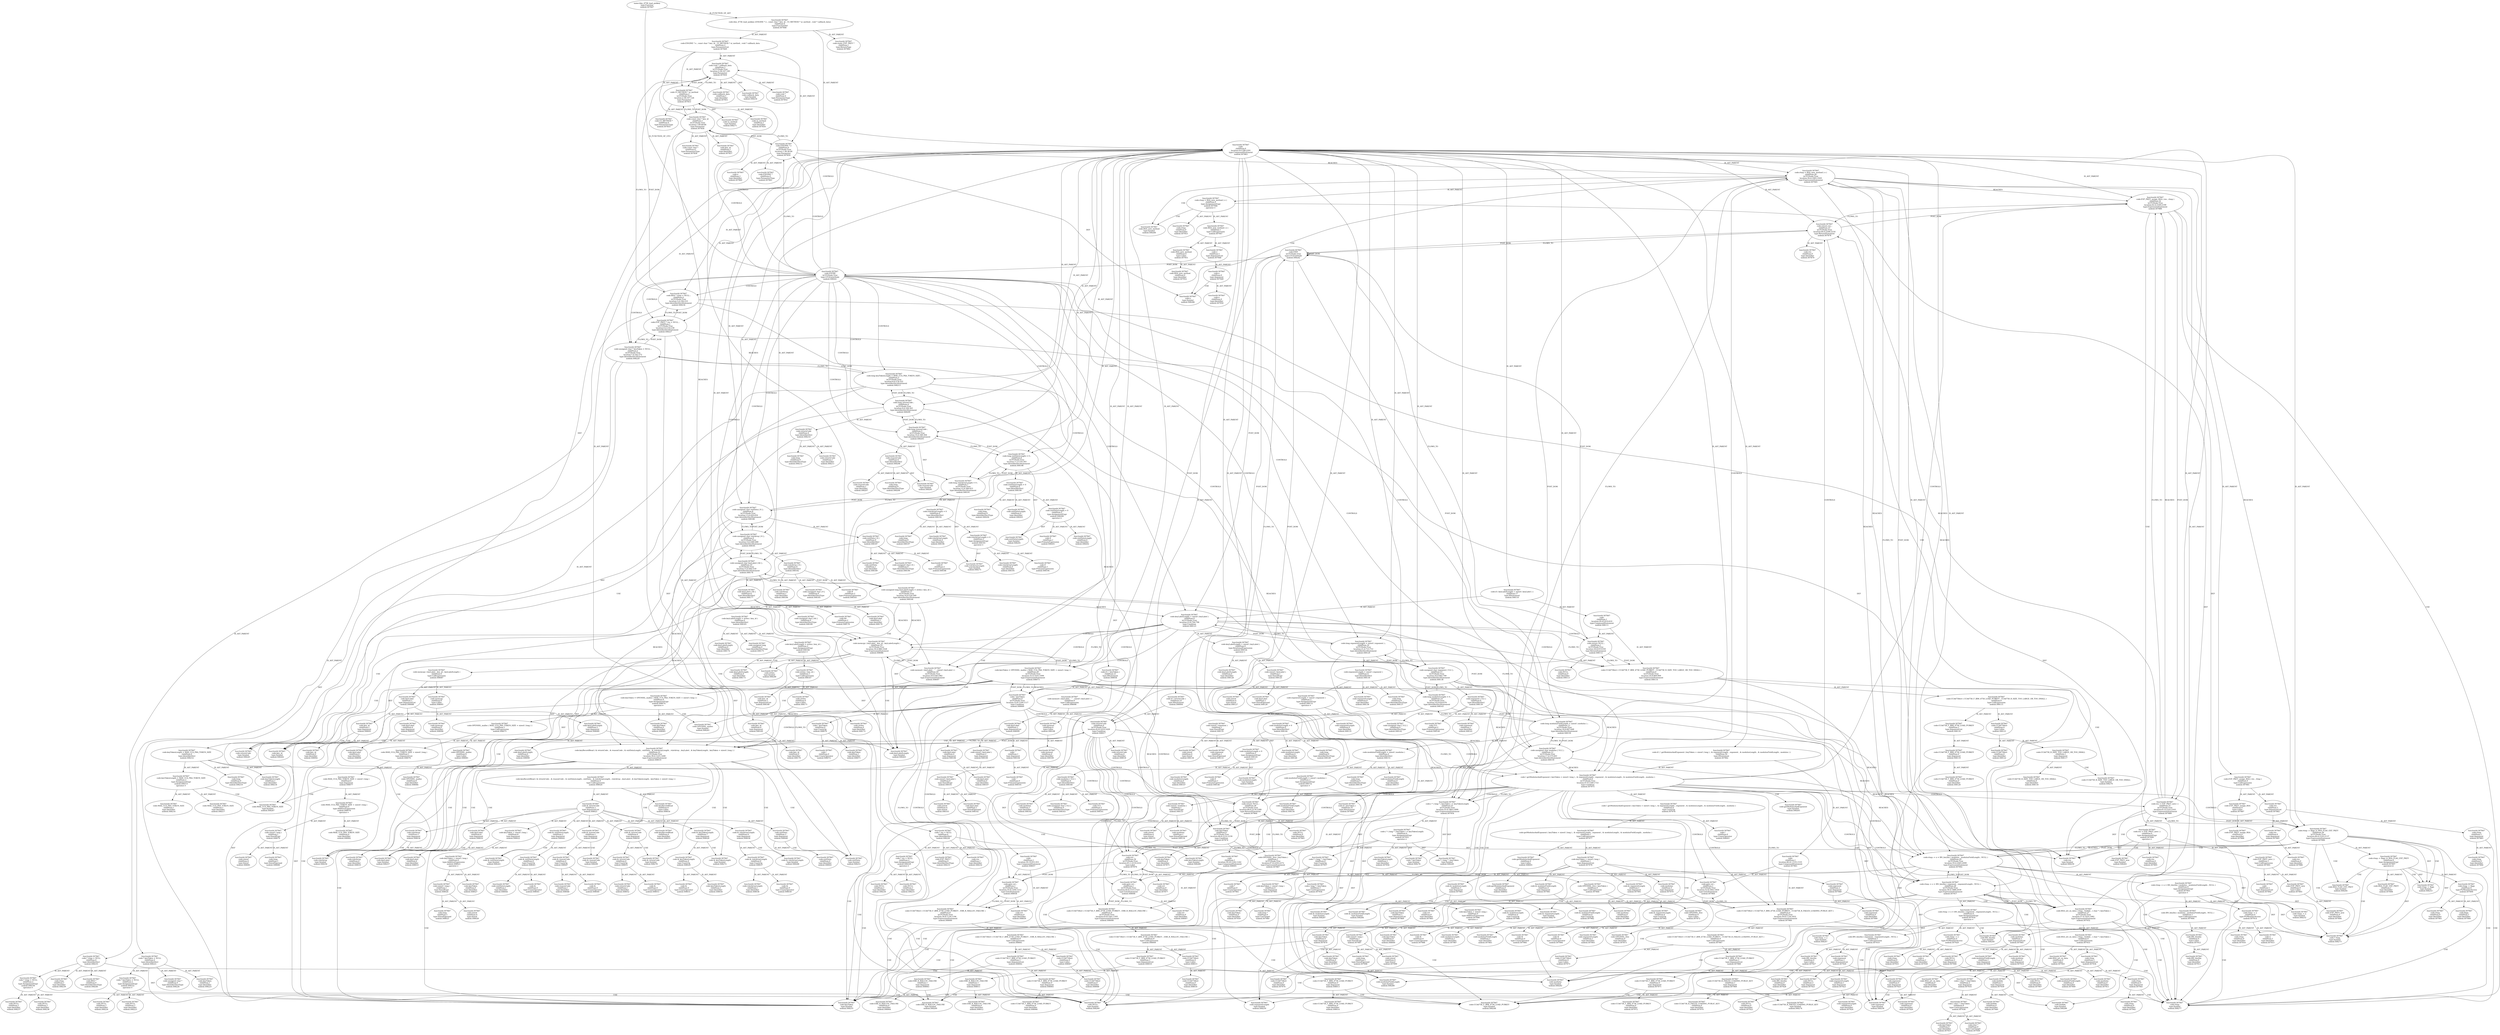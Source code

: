 digraph G {
  307847 [ label="name:ibm_4758_load_pubkey
type:Function
nodeid:307847
" name="ibm_4758_load_pubkey" type="Function" nodeid="307847" ];
  307848 [ label="functionId:307847
code:ibm_4758_load_pubkey (ENGINE * e , const char * key_id , UI_METHOD * ui_method , void * callback_data)
childNum:0
type:FunctionDef
nodeid:307848
" functionId="307847" code="ibm_4758_load_pubkey (ENGINE * e , const char * key_id , UI_METHOD * ui_method , void * callback_data)" childNum="0" name="307848" type="FunctionDef" nodeid="307848" ];
  307849 [ label="functionId:307847
code:ENGINE * e , const char * key_id , UI_METHOD * ui_method , void * callback_data
childNum:2
type:ParameterList
nodeid:307849
" functionId="307847" code="ENGINE * e , const char * key_id , UI_METHOD * ui_method , void * callback_data" childNum="2" name="307849" type="ParameterList" nodeid="307849" ];
  307850 [ label="functionId:307847
code:void * callback_data
childNum:3
isCFGNode:True
location:3:38:167:185
type:Parameter
nodeid:307850
" functionId="307847" code="void * callback_data" childNum="3" isCFGNode="True" name="307850" location="3:38:167:185" type="Parameter" nodeid="307850" ];
  307851 [ label="functionId:307847
code:callback_data
childNum:1
type:Identifier
nodeid:307851
" functionId="307847" code="callback_data" childNum="1" name="307851" type="Identifier" nodeid="307851" ];
  307852 [ label="functionId:307847
code:void *
childNum:0
type:ParameterType
nodeid:307852
" functionId="307847" code="void *" childNum="0" name="307852" type="ParameterType" nodeid="307852" ];
  307853 [ label="functionId:307847
code:UI_METHOD * ui_method
childNum:2
isCFGNode:True
location:2:38:107:126
type:Parameter
nodeid:307853
" functionId="307847" code="UI_METHOD * ui_method" childNum="2" isCFGNode="True" name="307853" location="2:38:107:126" type="Parameter" nodeid="307853" ];
  307854 [ label="functionId:307847
code:ui_method
childNum:1
type:Identifier
nodeid:307854
" functionId="307847" code="ui_method" childNum="1" name="307854" type="Identifier" nodeid="307854" ];
  307855 [ label="functionId:307847
code:UI_METHOD *
childNum:0
type:ParameterType
nodeid:307855
" functionId="307847" code="UI_METHOD *" childNum="0" name="307855" type="ParameterType" nodeid="307855" ];
  307856 [ label="functionId:307847
code:const char * key_id
childNum:1
isCFGNode:True
location:1:49:49:66
type:Parameter
nodeid:307856
" functionId="307847" code="const char * key_id" childNum="1" isCFGNode="True" name="307856" location="1:49:49:66" type="Parameter" nodeid="307856" ];
  307857 [ label="functionId:307847
code:key_id
childNum:1
type:Identifier
nodeid:307857
" functionId="307847" code="key_id" childNum="1" name="307857" type="Identifier" nodeid="307857" ];
  307858 [ label="functionId:307847
code:const char *
childNum:0
type:ParameterType
nodeid:307858
" functionId="307847" code="const char *" childNum="0" name="307858" type="ParameterType" nodeid="307858" ];
  307859 [ label="functionId:307847
code:ENGINE * e
childNum:0
isCFGNode:True
location:1:38:38:46
type:Parameter
nodeid:307859
" functionId="307847" code="ENGINE * e" childNum="0" isCFGNode="True" name="307859" location="1:38:38:46" type="Parameter" nodeid="307859" ];
  307860 [ label="functionId:307847
code:e
childNum:1
type:Identifier
nodeid:307860
" functionId="307847" code="e" childNum="1" name="307860" type="Identifier" nodeid="307860" ];
  307861 [ label="functionId:307847
code:ENGINE *
childNum:0
type:ParameterType
nodeid:307861
" functionId="307847" code="ENGINE *" childNum="0" name="307861" type="ParameterType" nodeid="307861" ];
  307862 [ label="functionId:307847
code:static EVP_PKEY *
childNum:1
type:ReturnType
nodeid:307862
" functionId="307847" code="static EVP_PKEY *" childNum="1" name="307862" type="ReturnType" nodeid="307862" ];
  307863 [ label="functionId:307847
code:
childNum:0
location:4:0:188:2291
type:CompoundStatement
nodeid:307863
" functionId="307847" code="" childNum="0" name="307863" location="4:0:188:2291" type="CompoundStatement" nodeid="307863" ];
  307864 [ label="functionId:307847
code:return NULL ;
childNum:36
isCFGNode:True
location:68:4:2278:2289
type:ReturnStatement
nodeid:307864
" functionId="307847" code="return NULL ;" childNum="36" isCFGNode="True" name="307864" location="68:4:2278:2289" type="ReturnStatement" nodeid="307864" ];
  307865 [ label="functionId:307847
code:NULL
childNum:0
type:Identifier
nodeid:307865
" functionId="307847" code="NULL" childNum="0" name="307865" type="Identifier" nodeid="307865" ];
  307866 [ label="functionId:307847
code:if ( keyToken )
childNum:35
type:IfStatement
nodeid:307866
" functionId="307847" code="if ( keyToken )" childNum="35" name="307866" type="IfStatement" nodeid="307866" ];
  307867 [ label="functionId:307847
code:OPENSSL_free ( keyToken )
childNum:1
isCFGNode:True
location:67:8:2250:2272
type:ExpressionStatement
nodeid:307867
" functionId="307847" code="OPENSSL_free ( keyToken )" childNum="1" isCFGNode="True" name="307867" location="67:8:2250:2272" type="ExpressionStatement" nodeid="307867" ];
  307868 [ label="functionId:307847
code:OPENSSL_free ( keyToken )
childNum:0
type:CallExpression
nodeid:307868
" functionId="307847" code="OPENSSL_free ( keyToken )" childNum="0" name="307868" type="CallExpression" nodeid="307868" ];
  307869 [ label="functionId:307847
code:keyToken
childNum:1
type:ArgumentList
nodeid:307869
" functionId="307847" code="keyToken" childNum="1" name="307869" type="ArgumentList" nodeid="307869" ];
  307870 [ label="functionId:307847
code:keyToken
childNum:0
type:Argument
nodeid:307870
" functionId="307847" code="keyToken" childNum="0" name="307870" type="Argument" nodeid="307870" ];
  307871 [ label="functionId:307847
code:keyToken
childNum:0
type:Identifier
nodeid:307871
" functionId="307847" code="keyToken" childNum="0" name="307871" type="Identifier" nodeid="307871" ];
  307872 [ label="functionId:307847
code:OPENSSL_free
childNum:0
type:Callee
nodeid:307872
" functionId="307847" code="OPENSSL_free" childNum="0" name="307872" type="Callee" nodeid="307872" ];
  307873 [ label="functionId:307847
code:OPENSSL_free
childNum:0
type:Identifier
nodeid:307873
" functionId="307847" code="OPENSSL_free" childNum="0" name="307873" type="Identifier" nodeid="307873" ];
  307874 [ label="functionId:307847
code:keyToken
childNum:0
isCFGNode:True
location:66:8:2232:2239
type:Condition
nodeid:307874
" functionId="307847" code="keyToken" childNum="0" isCFGNode="True" name="307874" location="66:8:2232:2239" type="Condition" nodeid="307874" ];
  307875 [ label="functionId:307847
code:keyToken
childNum:0
type:Identifier
nodeid:307875
" functionId="307847" code="keyToken" childNum="0" name="307875" type="Identifier" nodeid="307875" ];
  307876 [ label="functionId:307847
code:err :
childNum:34
isCFGNode:True
location:65:1:2219:2222
type:Label
nodeid:307876
" functionId="307847" code="err :" childNum="34" isCFGNode="True" name="307876" location="65:1:2219:2222" type="Label" nodeid="307876" ];
  307877 [ label="functionId:307847
code:err
childNum:0
type:Identifier
nodeid:307877
" functionId="307847" code="err" childNum="0" name="307877" type="Identifier" nodeid="307877" ];
  307878 [ label="functionId:307847
code:return res ;
childNum:33
isCFGNode:True
location:64:4:2206:2216
type:ReturnStatement
nodeid:307878
" functionId="307847" code="return res ;" childNum="33" isCFGNode="True" name="307878" location="64:4:2206:2216" type="ReturnStatement" nodeid="307878" ];
  307879 [ label="functionId:307847
code:res
childNum:0
type:Identifier
nodeid:307879
" functionId="307847" code="res" childNum="0" name="307879" type="Identifier" nodeid="307879" ];
  307880 [ label="functionId:307847
code:EVP_PKEY_assign_RSA ( res , rtmp )
childNum:32
isCFGNode:True
location:62:4:2169:2199
type:ExpressionStatement
nodeid:307880
" functionId="307847" code="EVP_PKEY_assign_RSA ( res , rtmp )" childNum="32" isCFGNode="True" name="307880" location="62:4:2169:2199" type="ExpressionStatement" nodeid="307880" ];
  307881 [ label="functionId:307847
code:EVP_PKEY_assign_RSA ( res , rtmp )
childNum:0
type:CallExpression
nodeid:307881
" functionId="307847" code="EVP_PKEY_assign_RSA ( res , rtmp )" childNum="0" name="307881" type="CallExpression" nodeid="307881" ];
  307882 [ label="functionId:307847
code:res
childNum:1
type:ArgumentList
nodeid:307882
" functionId="307847" code="res" childNum="1" name="307882" type="ArgumentList" nodeid="307882" ];
  307883 [ label="functionId:307847
code:rtmp
childNum:1
type:Argument
nodeid:307883
" functionId="307847" code="rtmp" childNum="1" name="307883" type="Argument" nodeid="307883" ];
  307884 [ label="functionId:307847
code:rtmp
childNum:0
type:Identifier
nodeid:307884
" functionId="307847" code="rtmp" childNum="0" name="307884" type="Identifier" nodeid="307884" ];
  307885 [ label="functionId:307847
code:res
childNum:0
type:Argument
nodeid:307885
" functionId="307847" code="res" childNum="0" name="307885" type="Argument" nodeid="307885" ];
  307886 [ label="functionId:307847
code:res
childNum:0
type:Identifier
nodeid:307886
" functionId="307847" code="res" childNum="0" name="307886" type="Identifier" nodeid="307886" ];
  307887 [ label="functionId:307847
code:EVP_PKEY_assign_RSA
childNum:0
type:Callee
nodeid:307887
" functionId="307847" code="EVP_PKEY_assign_RSA" childNum="0" name="307887" type="Callee" nodeid="307887" ];
  307888 [ label="functionId:307847
code:EVP_PKEY_assign_RSA
childNum:0
type:Identifier
nodeid:307888
" functionId="307847" code="EVP_PKEY_assign_RSA" childNum="0" name="307888" type="Identifier" nodeid="307888" ];
  307889 [ label="functionId:307847
code:res = EVP_PKEY_new ( )
childNum:31
isCFGNode:True
location:61:4:2143:2163
type:ExpressionStatement
nodeid:307889
" functionId="307847" code="res = EVP_PKEY_new ( )" childNum="31" isCFGNode="True" name="307889" location="61:4:2143:2163" type="ExpressionStatement" nodeid="307889" ];
  307890 [ label="functionId:307847
code:res = EVP_PKEY_new ( )
childNum:0
type:AssignmentExpr
nodeid:307890
operator:=
" functionId="307847" code="res = EVP_PKEY_new ( )" childNum="0" name="307890" type="AssignmentExpr" nodeid="307890" operator="=" ];
  307891 [ label="functionId:307847
code:EVP_PKEY_new ( )
childNum:1
type:CallExpression
nodeid:307891
" functionId="307847" code="EVP_PKEY_new ( )" childNum="1" name="307891" type="CallExpression" nodeid="307891" ];
  307892 [ label="functionId:307847
code:
childNum:1
type:ArgumentList
nodeid:307892
" functionId="307847" code="" childNum="1" name="307892" type="ArgumentList" nodeid="307892" ];
  307893 [ label="functionId:307847
code:EVP_PKEY_new
childNum:0
type:Callee
nodeid:307893
" functionId="307847" code="EVP_PKEY_new" childNum="0" name="307893" type="Callee" nodeid="307893" ];
  307894 [ label="functionId:307847
code:EVP_PKEY_new
childNum:0
type:Identifier
nodeid:307894
" functionId="307847" code="EVP_PKEY_new" childNum="0" name="307894" type="Identifier" nodeid="307894" ];
  307895 [ label="functionId:307847
code:res
childNum:0
type:Identifier
nodeid:307895
" functionId="307847" code="res" childNum="0" name="307895" type="Identifier" nodeid="307895" ];
  307896 [ label="functionId:307847
code:rtmp -> flags |= RSA_FLAG_EXT_PKEY
childNum:30
isCFGNode:True
location:60:4:2105:2137
type:ExpressionStatement
nodeid:307896
" functionId="307847" code="rtmp -> flags |= RSA_FLAG_EXT_PKEY" childNum="30" isCFGNode="True" name="307896" location="60:4:2105:2137" type="ExpressionStatement" nodeid="307896" ];
  307897 [ label="functionId:307847
code:rtmp -> flags |= RSA_FLAG_EXT_PKEY
childNum:0
type:AssignmentExpr
nodeid:307897
operator:|=
" functionId="307847" code="rtmp -> flags |= RSA_FLAG_EXT_PKEY" childNum="0" name="307897" type="AssignmentExpr" nodeid="307897" operator="|=" ];
  307898 [ label="functionId:307847
code:RSA_FLAG_EXT_PKEY
childNum:1
type:Identifier
nodeid:307898
" functionId="307847" code="RSA_FLAG_EXT_PKEY" childNum="1" name="307898" type="Identifier" nodeid="307898" ];
  307899 [ label="functionId:307847
code:rtmp -> flags
childNum:0
type:PtrMemberAccess
nodeid:307899
" functionId="307847" code="rtmp -> flags" childNum="0" name="307899" type="PtrMemberAccess" nodeid="307899" ];
  307900 [ label="functionId:307847
code:flags
childNum:1
type:Identifier
nodeid:307900
" functionId="307847" code="flags" childNum="1" name="307900" type="Identifier" nodeid="307900" ];
  307901 [ label="functionId:307847
code:rtmp
childNum:0
type:Identifier
nodeid:307901
" functionId="307847" code="rtmp" childNum="0" name="307901" type="Identifier" nodeid="307901" ];
  307902 [ label="functionId:307847
code:rtmp -> n = BN_bin2bn ( modulus , modulusFieldLength , NULL )
childNum:29
isCFGNode:True
location:59:4:2045:2099
type:ExpressionStatement
nodeid:307902
" functionId="307847" code="rtmp -> n = BN_bin2bn ( modulus , modulusFieldLength , NULL )" childNum="29" isCFGNode="True" name="307902" location="59:4:2045:2099" type="ExpressionStatement" nodeid="307902" ];
  307903 [ label="functionId:307847
code:rtmp -> n = BN_bin2bn ( modulus , modulusFieldLength , NULL )
childNum:0
type:AssignmentExpr
nodeid:307903
operator:=
" functionId="307847" code="rtmp -> n = BN_bin2bn ( modulus , modulusFieldLength , NULL )" childNum="0" name="307903" type="AssignmentExpr" nodeid="307903" operator="=" ];
  307904 [ label="functionId:307847
code:BN_bin2bn ( modulus , modulusFieldLength , NULL )
childNum:1
type:CallExpression
nodeid:307904
" functionId="307847" code="BN_bin2bn ( modulus , modulusFieldLength , NULL )" childNum="1" name="307904" type="CallExpression" nodeid="307904" ];
  307905 [ label="functionId:307847
code:modulus
childNum:1
type:ArgumentList
nodeid:307905
" functionId="307847" code="modulus" childNum="1" name="307905" type="ArgumentList" nodeid="307905" ];
  307906 [ label="functionId:307847
code:NULL
childNum:2
type:Argument
nodeid:307906
" functionId="307847" code="NULL" childNum="2" name="307906" type="Argument" nodeid="307906" ];
  307907 [ label="functionId:307847
code:NULL
childNum:0
type:Identifier
nodeid:307907
" functionId="307847" code="NULL" childNum="0" name="307907" type="Identifier" nodeid="307907" ];
  307908 [ label="functionId:307847
code:modulusFieldLength
childNum:1
type:Argument
nodeid:307908
" functionId="307847" code="modulusFieldLength" childNum="1" name="307908" type="Argument" nodeid="307908" ];
  307909 [ label="functionId:307847
code:modulusFieldLength
childNum:0
type:Identifier
nodeid:307909
" functionId="307847" code="modulusFieldLength" childNum="0" name="307909" type="Identifier" nodeid="307909" ];
  307910 [ label="functionId:307847
code:modulus
childNum:0
type:Argument
nodeid:307910
" functionId="307847" code="modulus" childNum="0" name="307910" type="Argument" nodeid="307910" ];
  307911 [ label="functionId:307847
code:modulus
childNum:0
type:Identifier
nodeid:307911
" functionId="307847" code="modulus" childNum="0" name="307911" type="Identifier" nodeid="307911" ];
  307912 [ label="functionId:307847
code:BN_bin2bn
childNum:0
type:Callee
nodeid:307912
" functionId="307847" code="BN_bin2bn" childNum="0" name="307912" type="Callee" nodeid="307912" ];
  307913 [ label="functionId:307847
code:BN_bin2bn
childNum:0
type:Identifier
nodeid:307913
" functionId="307847" code="BN_bin2bn" childNum="0" name="307913" type="Identifier" nodeid="307913" ];
  307914 [ label="functionId:307847
code:rtmp -> n
childNum:0
type:PtrMemberAccess
nodeid:307914
" functionId="307847" code="rtmp -> n" childNum="0" name="307914" type="PtrMemberAccess" nodeid="307914" ];
  307915 [ label="functionId:307847
code:n
childNum:1
type:Identifier
nodeid:307915
" functionId="307847" code="n" childNum="1" name="307915" type="Identifier" nodeid="307915" ];
  307916 [ label="functionId:307847
code:rtmp
childNum:0
type:Identifier
nodeid:307916
" functionId="307847" code="rtmp" childNum="0" name="307916" type="Identifier" nodeid="307916" ];
  307917 [ label="functionId:307847
code:rtmp -> e = BN_bin2bn ( exponent , exponentLength , NULL )
childNum:28
isCFGNode:True
location:58:4:1988:2039
type:ExpressionStatement
nodeid:307917
" functionId="307847" code="rtmp -> e = BN_bin2bn ( exponent , exponentLength , NULL )" childNum="28" isCFGNode="True" name="307917" location="58:4:1988:2039" type="ExpressionStatement" nodeid="307917" ];
  307918 [ label="functionId:307847
code:rtmp -> e = BN_bin2bn ( exponent , exponentLength , NULL )
childNum:0
type:AssignmentExpr
nodeid:307918
operator:=
" functionId="307847" code="rtmp -> e = BN_bin2bn ( exponent , exponentLength , NULL )" childNum="0" name="307918" type="AssignmentExpr" nodeid="307918" operator="=" ];
  307919 [ label="functionId:307847
code:BN_bin2bn ( exponent , exponentLength , NULL )
childNum:1
type:CallExpression
nodeid:307919
" functionId="307847" code="BN_bin2bn ( exponent , exponentLength , NULL )" childNum="1" name="307919" type="CallExpression" nodeid="307919" ];
  307920 [ label="functionId:307847
code:exponent
childNum:1
type:ArgumentList
nodeid:307920
" functionId="307847" code="exponent" childNum="1" name="307920" type="ArgumentList" nodeid="307920" ];
  307921 [ label="functionId:307847
code:NULL
childNum:2
type:Argument
nodeid:307921
" functionId="307847" code="NULL" childNum="2" name="307921" type="Argument" nodeid="307921" ];
  307922 [ label="functionId:307847
code:NULL
childNum:0
type:Identifier
nodeid:307922
" functionId="307847" code="NULL" childNum="0" name="307922" type="Identifier" nodeid="307922" ];
  307923 [ label="functionId:307847
code:exponentLength
childNum:1
type:Argument
nodeid:307923
" functionId="307847" code="exponentLength" childNum="1" name="307923" type="Argument" nodeid="307923" ];
  307924 [ label="functionId:307847
code:exponentLength
childNum:0
type:Identifier
nodeid:307924
" functionId="307847" code="exponentLength" childNum="0" name="307924" type="Identifier" nodeid="307924" ];
  307925 [ label="functionId:307847
code:exponent
childNum:0
type:Argument
nodeid:307925
" functionId="307847" code="exponent" childNum="0" name="307925" type="Argument" nodeid="307925" ];
  307926 [ label="functionId:307847
code:exponent
childNum:0
type:Identifier
nodeid:307926
" functionId="307847" code="exponent" childNum="0" name="307926" type="Identifier" nodeid="307926" ];
  307927 [ label="functionId:307847
code:BN_bin2bn
childNum:0
type:Callee
nodeid:307927
" functionId="307847" code="BN_bin2bn" childNum="0" name="307927" type="Callee" nodeid="307927" ];
  307928 [ label="functionId:307847
code:BN_bin2bn
childNum:0
type:Identifier
nodeid:307928
" functionId="307847" code="BN_bin2bn" childNum="0" name="307928" type="Identifier" nodeid="307928" ];
  307929 [ label="functionId:307847
code:rtmp -> e
childNum:0
type:PtrMemberAccess
nodeid:307929
" functionId="307847" code="rtmp -> e" childNum="0" name="307929" type="PtrMemberAccess" nodeid="307929" ];
  307930 [ label="functionId:307847
code:e
childNum:1
type:Identifier
nodeid:307930
" functionId="307847" code="e" childNum="1" name="307930" type="Identifier" nodeid="307930" ];
  307931 [ label="functionId:307847
code:rtmp
childNum:0
type:Identifier
nodeid:307931
" functionId="307847" code="rtmp" childNum="0" name="307931" type="Identifier" nodeid="307931" ];
  307932 [ label="functionId:307847
code:RSA_set_ex_data ( rtmp , hndidx , ( char * ) keyToken )
childNum:27
isCFGNode:True
location:57:4:1935:1982
type:ExpressionStatement
nodeid:307932
" functionId="307847" code="RSA_set_ex_data ( rtmp , hndidx , ( char * ) keyToken )" childNum="27" isCFGNode="True" name="307932" location="57:4:1935:1982" type="ExpressionStatement" nodeid="307932" ];
  307933 [ label="functionId:307847
code:RSA_set_ex_data ( rtmp , hndidx , ( char * ) keyToken )
childNum:0
type:CallExpression
nodeid:307933
" functionId="307847" code="RSA_set_ex_data ( rtmp , hndidx , ( char * ) keyToken )" childNum="0" name="307933" type="CallExpression" nodeid="307933" ];
  307934 [ label="functionId:307847
code:rtmp
childNum:1
type:ArgumentList
nodeid:307934
" functionId="307847" code="rtmp" childNum="1" name="307934" type="ArgumentList" nodeid="307934" ];
  307935 [ label="functionId:307847
code:( char * ) keyToken
childNum:2
type:Argument
nodeid:307935
" functionId="307847" code="( char * ) keyToken" childNum="2" name="307935" type="Argument" nodeid="307935" ];
  307936 [ label="functionId:307847
code:( char * ) keyToken
childNum:0
type:CastExpression
nodeid:307936
" functionId="307847" code="( char * ) keyToken" childNum="0" name="307936" type="CastExpression" nodeid="307936" ];
  307937 [ label="functionId:307847
code:keyToken
childNum:0
type:Identifier
nodeid:307937
" functionId="307847" code="keyToken" childNum="0" name="307937" type="Identifier" nodeid="307937" ];
  307938 [ label="functionId:307847
code:char *
childNum:0
type:CastTarget
nodeid:307938
" functionId="307847" code="char *" childNum="0" name="307938" type="CastTarget" nodeid="307938" ];
  307939 [ label="functionId:307847
code:hndidx
childNum:1
type:Argument
nodeid:307939
" functionId="307847" code="hndidx" childNum="1" name="307939" type="Argument" nodeid="307939" ];
  307940 [ label="functionId:307847
code:hndidx
childNum:0
type:Identifier
nodeid:307940
" functionId="307847" code="hndidx" childNum="0" name="307940" type="Identifier" nodeid="307940" ];
  307941 [ label="functionId:307847
code:rtmp
childNum:0
type:Argument
nodeid:307941
" functionId="307847" code="rtmp" childNum="0" name="307941" type="Argument" nodeid="307941" ];
  307942 [ label="functionId:307847
code:rtmp
childNum:0
type:Identifier
nodeid:307942
" functionId="307847" code="rtmp" childNum="0" name="307942" type="Identifier" nodeid="307942" ];
  307943 [ label="functionId:307847
code:RSA_set_ex_data
childNum:0
type:Callee
nodeid:307943
" functionId="307847" code="RSA_set_ex_data" childNum="0" name="307943" type="Callee" nodeid="307943" ];
  307944 [ label="functionId:307847
code:RSA_set_ex_data
childNum:0
type:Identifier
nodeid:307944
" functionId="307847" code="RSA_set_ex_data" childNum="0" name="307944" type="Identifier" nodeid="307944" ];
  307945 [ label="functionId:307847
code:rtmp = RSA_new_method ( e )
childNum:26
isCFGNode:True
location:56:4:1905:1929
type:ExpressionStatement
nodeid:307945
" functionId="307847" code="rtmp = RSA_new_method ( e )" childNum="26" isCFGNode="True" name="307945" location="56:4:1905:1929" type="ExpressionStatement" nodeid="307945" ];
  307946 [ label="functionId:307847
code:rtmp = RSA_new_method ( e )
childNum:0
type:AssignmentExpr
nodeid:307946
operator:=
" functionId="307847" code="rtmp = RSA_new_method ( e )" childNum="0" name="307946" type="AssignmentExpr" nodeid="307946" operator="=" ];
  307947 [ label="functionId:307847
code:RSA_new_method ( e )
childNum:1
type:CallExpression
nodeid:307947
" functionId="307847" code="RSA_new_method ( e )" childNum="1" name="307947" type="CallExpression" nodeid="307947" ];
  307948 [ label="functionId:307847
code:e
childNum:1
type:ArgumentList
nodeid:307948
" functionId="307847" code="e" childNum="1" name="307948" type="ArgumentList" nodeid="307948" ];
  307949 [ label="functionId:307847
code:e
childNum:0
type:Argument
nodeid:307949
" functionId="307847" code="e" childNum="0" name="307949" type="Argument" nodeid="307949" ];
  307950 [ label="functionId:307847
code:e
childNum:0
type:Identifier
nodeid:307950
" functionId="307847" code="e" childNum="0" name="307950" type="Identifier" nodeid="307950" ];
  307951 [ label="functionId:307847
code:RSA_new_method
childNum:0
type:Callee
nodeid:307951
" functionId="307847" code="RSA_new_method" childNum="0" name="307951" type="Callee" nodeid="307951" ];
  307952 [ label="functionId:307847
code:RSA_new_method
childNum:0
type:Identifier
nodeid:307952
" functionId="307847" code="RSA_new_method" childNum="0" name="307952" type="Identifier" nodeid="307952" ];
  307953 [ label="functionId:307847
code:rtmp
childNum:0
type:Identifier
nodeid:307953
" functionId="307847" code="rtmp" childNum="0" name="307953" type="Identifier" nodeid="307953" ];
  307954 [ label="functionId:307847
code:( * ( long * ) keyToken ) = keyTokenLength
childNum:25
isCFGNode:True
location:55:4:1863:1899
type:ExpressionStatement
nodeid:307954
" functionId="307847" code="( * ( long * ) keyToken ) = keyTokenLength" childNum="25" isCFGNode="True" name="307954" location="55:4:1863:1899" type="ExpressionStatement" nodeid="307954" ];
  307955 [ label="functionId:307847
code:( * ( long * ) keyToken ) = keyTokenLength
childNum:0
type:AssignmentExpr
nodeid:307955
operator:=
" functionId="307847" code="( * ( long * ) keyToken ) = keyTokenLength" childNum="0" name="307955" type="AssignmentExpr" nodeid="307955" operator="=" ];
  307956 [ label="functionId:307847
code:keyTokenLength
childNum:1
type:Identifier
nodeid:307956
" functionId="307847" code="keyTokenLength" childNum="1" name="307956" type="Identifier" nodeid="307956" ];
  307957 [ label="functionId:307847
code:* ( long * ) keyToken
childNum:0
type:UnaryOp
nodeid:307957
" functionId="307847" code="* ( long * ) keyToken" childNum="0" name="307957" type="UnaryOp" nodeid="307957" ];
  307958 [ label="functionId:307847
code:( long * ) keyToken
childNum:1
type:CastExpression
nodeid:307958
" functionId="307847" code="( long * ) keyToken" childNum="1" name="307958" type="CastExpression" nodeid="307958" ];
  307959 [ label="functionId:307847
code:keyToken
childNum:0
type:Identifier
nodeid:307959
" functionId="307847" code="keyToken" childNum="0" name="307959" type="Identifier" nodeid="307959" ];
  307960 [ label="functionId:307847
code:long *
childNum:0
type:CastTarget
nodeid:307960
" functionId="307847" code="long *" childNum="0" name="307960" type="CastTarget" nodeid="307960" ];
  307961 [ label="functionId:307847
code:*
childNum:0
type:UnaryOperator
nodeid:307961
" functionId="307847" code="*" childNum="0" name="307961" type="UnaryOperator" nodeid="307961" ];
  307962 [ label="functionId:307847
code:if ( ! getModulusAndExponent ( keyToken + sizeof ( long ) , & exponentLength , exponent , & modulusLength , & modulusFieldLength , modulus ) )
childNum:24
type:IfStatement
nodeid:307962
" functionId="307847" code="if ( ! getModulusAndExponent ( keyToken + sizeof ( long ) , & exponentLength , exponent , & modulusLength , & modulusFieldLength , modulus ) )" childNum="24" name="307962" type="IfStatement" nodeid="307962" ];
  307963 [ label="functionId:307847
code:
childNum:1
location:46:41:1535:1535
type:CompoundStatement
nodeid:307963
" functionId="307847" code="" childNum="1" name="307963" location="46:41:1535:1535" type="CompoundStatement" nodeid="307963" ];
  307964 [ label="functionId:307847
code:goto err ;
childNum:1
isCFGNode:True
location:52:8:1842:1850
type:GotoStatement
nodeid:307964
" functionId="307847" code="goto err ;" childNum="1" isCFGNode="True" name="307964" location="52:8:1842:1850" type="GotoStatement" nodeid="307964" ];
  307965 [ label="functionId:307847
code:err
childNum:0
type:Identifier
nodeid:307965
" functionId="307847" code="err" childNum="0" name="307965" type="Identifier" nodeid="307965" ];
  307966 [ label="functionId:307847
code:CCA4758err ( CCA4758_F_IBM_4758_LOAD_PUBKEY , CCA4758_R_FAILED_LOADING_PUBLIC_KEY )
childNum:0
isCFGNode:True
location:50:8:1734:1832
type:ExpressionStatement
nodeid:307966
" functionId="307847" code="CCA4758err ( CCA4758_F_IBM_4758_LOAD_PUBKEY , CCA4758_R_FAILED_LOADING_PUBLIC_KEY )" childNum="0" isCFGNode="True" name="307966" location="50:8:1734:1832" type="ExpressionStatement" nodeid="307966" ];
  307967 [ label="functionId:307847
code:CCA4758err ( CCA4758_F_IBM_4758_LOAD_PUBKEY , CCA4758_R_FAILED_LOADING_PUBLIC_KEY )
childNum:0
type:CallExpression
nodeid:307967
" functionId="307847" code="CCA4758err ( CCA4758_F_IBM_4758_LOAD_PUBKEY , CCA4758_R_FAILED_LOADING_PUBLIC_KEY )" childNum="0" name="307967" type="CallExpression" nodeid="307967" ];
  307968 [ label="functionId:307847
code:CCA4758_F_IBM_4758_LOAD_PUBKEY
childNum:1
type:ArgumentList
nodeid:307968
" functionId="307847" code="CCA4758_F_IBM_4758_LOAD_PUBKEY" childNum="1" name="307968" type="ArgumentList" nodeid="307968" ];
  307969 [ label="functionId:307847
code:CCA4758_R_FAILED_LOADING_PUBLIC_KEY
childNum:1
type:Argument
nodeid:307969
" functionId="307847" code="CCA4758_R_FAILED_LOADING_PUBLIC_KEY" childNum="1" name="307969" type="Argument" nodeid="307969" ];
  307970 [ label="functionId:307847
code:CCA4758_R_FAILED_LOADING_PUBLIC_KEY
childNum:0
type:Identifier
nodeid:307970
" functionId="307847" code="CCA4758_R_FAILED_LOADING_PUBLIC_KEY" childNum="0" name="307970" type="Identifier" nodeid="307970" ];
  307971 [ label="functionId:307847
code:CCA4758_F_IBM_4758_LOAD_PUBKEY
childNum:0
type:Argument
nodeid:307971
" functionId="307847" code="CCA4758_F_IBM_4758_LOAD_PUBKEY" childNum="0" name="307971" type="Argument" nodeid="307971" ];
  307972 [ label="functionId:307847
code:CCA4758_F_IBM_4758_LOAD_PUBKEY
childNum:0
type:Identifier
nodeid:307972
" functionId="307847" code="CCA4758_F_IBM_4758_LOAD_PUBKEY" childNum="0" name="307972" type="Identifier" nodeid="307972" ];
  307973 [ label="functionId:307847
code:CCA4758err
childNum:0
type:Callee
nodeid:307973
" functionId="307847" code="CCA4758err" childNum="0" name="307973" type="Callee" nodeid="307973" ];
  307974 [ label="functionId:307847
code:CCA4758err
childNum:0
type:Identifier
nodeid:307974
" functionId="307847" code="CCA4758err" childNum="0" name="307974" type="Identifier" nodeid="307974" ];
  307975 [ label="functionId:307847
code:! getModulusAndExponent ( keyToken + sizeof ( long ) , & exponentLength , exponent , & modulusLength , & modulusFieldLength , modulus )
childNum:0
isCFGNode:True
location:47:8:1540:1721
type:Condition
nodeid:307975
" functionId="307847" code="! getModulusAndExponent ( keyToken + sizeof ( long ) , & exponentLength , exponent , & modulusLength , & modulusFieldLength , modulus )" childNum="0" isCFGNode="True" name="307975" location="47:8:1540:1721" type="Condition" nodeid="307975" ];
  307976 [ label="functionId:307847
code:! getModulusAndExponent ( keyToken + sizeof ( long ) , & exponentLength , exponent , & modulusLength , & modulusFieldLength , modulus )
childNum:0
type:UnaryOp
nodeid:307976
" functionId="307847" code="! getModulusAndExponent ( keyToken + sizeof ( long ) , & exponentLength , exponent , & modulusLength , & modulusFieldLength , modulus )" childNum="0" name="307976" type="UnaryOp" nodeid="307976" ];
  307977 [ label="functionId:307847
code:getModulusAndExponent ( keyToken + sizeof ( long ) , & exponentLength , exponent , & modulusLength , & modulusFieldLength , modulus )
childNum:1
type:CallExpression
nodeid:307977
" functionId="307847" code="getModulusAndExponent ( keyToken + sizeof ( long ) , & exponentLength , exponent , & modulusLength , & modulusFieldLength , modulus )" childNum="1" name="307977" type="CallExpression" nodeid="307977" ];
  307978 [ label="functionId:307847
code:keyToken + sizeof ( long )
childNum:1
type:ArgumentList
nodeid:307978
" functionId="307847" code="keyToken + sizeof ( long )" childNum="1" name="307978" type="ArgumentList" nodeid="307978" ];
  307979 [ label="functionId:307847
code:modulus
childNum:5
type:Argument
nodeid:307979
" functionId="307847" code="modulus" childNum="5" name="307979" type="Argument" nodeid="307979" ];
  307980 [ label="functionId:307847
code:modulus
childNum:0
type:Identifier
nodeid:307980
" functionId="307847" code="modulus" childNum="0" name="307980" type="Identifier" nodeid="307980" ];
  307981 [ label="functionId:307847
code:& modulusFieldLength
childNum:4
type:Argument
nodeid:307981
" functionId="307847" code="& modulusFieldLength" childNum="4" name="307981" type="Argument" nodeid="307981" ];
  307982 [ label="functionId:307847
code:& modulusFieldLength
childNum:0
type:UnaryOp
nodeid:307982
" functionId="307847" code="& modulusFieldLength" childNum="0" name="307982" type="UnaryOp" nodeid="307982" ];
  307983 [ label="functionId:307847
code:modulusFieldLength
childNum:1
type:Identifier
nodeid:307983
" functionId="307847" code="modulusFieldLength" childNum="1" name="307983" type="Identifier" nodeid="307983" ];
  307984 [ label="functionId:307847
code:&
childNum:0
type:UnaryOperator
nodeid:307984
" functionId="307847" code="&" childNum="0" name="307984" type="UnaryOperator" nodeid="307984" ];
  307985 [ label="functionId:307847
code:& modulusLength
childNum:3
type:Argument
nodeid:307985
" functionId="307847" code="& modulusLength" childNum="3" name="307985" type="Argument" nodeid="307985" ];
  307986 [ label="functionId:307847
code:& modulusLength
childNum:0
type:UnaryOp
nodeid:307986
" functionId="307847" code="& modulusLength" childNum="0" name="307986" type="UnaryOp" nodeid="307986" ];
  307987 [ label="functionId:307847
code:modulusLength
childNum:1
type:Identifier
nodeid:307987
" functionId="307847" code="modulusLength" childNum="1" name="307987" type="Identifier" nodeid="307987" ];
  307988 [ label="functionId:307847
code:&
childNum:0
type:UnaryOperator
nodeid:307988
" functionId="307847" code="&" childNum="0" name="307988" type="UnaryOperator" nodeid="307988" ];
  307989 [ label="functionId:307847
code:exponent
childNum:2
type:Argument
nodeid:307989
" functionId="307847" code="exponent" childNum="2" name="307989" type="Argument" nodeid="307989" ];
  307990 [ label="functionId:307847
code:exponent
childNum:0
type:Identifier
nodeid:307990
" functionId="307847" code="exponent" childNum="0" name="307990" type="Identifier" nodeid="307990" ];
  307991 [ label="functionId:307847
code:& exponentLength
childNum:1
type:Argument
nodeid:307991
" functionId="307847" code="& exponentLength" childNum="1" name="307991" type="Argument" nodeid="307991" ];
  307992 [ label="functionId:307847
code:& exponentLength
childNum:0
type:UnaryOp
nodeid:307992
" functionId="307847" code="& exponentLength" childNum="0" name="307992" type="UnaryOp" nodeid="307992" ];
  307993 [ label="functionId:307847
code:exponentLength
childNum:1
type:Identifier
nodeid:307993
" functionId="307847" code="exponentLength" childNum="1" name="307993" type="Identifier" nodeid="307993" ];
  307994 [ label="functionId:307847
code:&
childNum:0
type:UnaryOperator
nodeid:307994
" functionId="307847" code="&" childNum="0" name="307994" type="UnaryOperator" nodeid="307994" ];
  307995 [ label="functionId:307847
code:keyToken + sizeof ( long )
childNum:0
type:Argument
nodeid:307995
" functionId="307847" code="keyToken + sizeof ( long )" childNum="0" name="307995" type="Argument" nodeid="307995" ];
  307996 [ label="functionId:307847
code:keyToken + sizeof ( long )
childNum:0
type:AdditiveExpression
nodeid:307996
operator:+
" functionId="307847" code="keyToken + sizeof ( long )" childNum="0" name="307996" type="AdditiveExpression" nodeid="307996" operator="+" ];
  307997 [ label="functionId:307847
code:sizeof ( long )
childNum:1
type:SizeofExpr
nodeid:307997
" functionId="307847" code="sizeof ( long )" childNum="1" name="307997" type="SizeofExpr" nodeid="307997" ];
  307998 [ label="functionId:307847
code:long
childNum:1
type:SizeofOperand
nodeid:307998
" functionId="307847" code="long" childNum="1" name="307998" type="SizeofOperand" nodeid="307998" ];
  307999 [ label="functionId:307847
code:sizeof
childNum:0
type:Sizeof
nodeid:307999
" functionId="307847" code="sizeof" childNum="0" name="307999" type="Sizeof" nodeid="307999" ];
  308000 [ label="functionId:307847
code:keyToken
childNum:0
type:Identifier
nodeid:308000
" functionId="307847" code="keyToken" childNum="0" name="308000" type="Identifier" nodeid="308000" ];
  308001 [ label="functionId:307847
code:getModulusAndExponent
childNum:0
type:Callee
nodeid:308001
" functionId="307847" code="getModulusAndExponent" childNum="0" name="308001" type="Callee" nodeid="308001" ];
  308002 [ label="functionId:307847
code:getModulusAndExponent
childNum:0
type:Identifier
nodeid:308002
" functionId="307847" code="getModulusAndExponent" childNum="0" name="308002" type="Identifier" nodeid="308002" ];
  308003 [ label="functionId:307847
code:!
childNum:0
type:UnaryOperator
nodeid:308003
" functionId="307847" code="!" childNum="0" name="308003" type="UnaryOperator" nodeid="308003" ];
  308004 [ label="functionId:307847
code:if ( returnCode )
childNum:23
type:IfStatement
nodeid:308004
" functionId="307847" code="if ( returnCode )" childNum="23" name="308004" type="IfStatement" nodeid="308004" ];
  308005 [ label="functionId:307847
code:
childNum:1
location:39:20:1242:1242
type:CompoundStatement
nodeid:308005
" functionId="307847" code="" childNum="1" name="308005" location="39:20:1242:1242" type="CompoundStatement" nodeid="308005" ];
  308006 [ label="functionId:307847
code:goto err ;
childNum:1
isCFGNode:True
location:44:8:1515:1523
type:GotoStatement
nodeid:308006
" functionId="307847" code="goto err ;" childNum="1" isCFGNode="True" name="308006" location="44:8:1515:1523" type="GotoStatement" nodeid="308006" ];
  308007 [ label="functionId:307847
code:err
childNum:0
type:Identifier
nodeid:308007
" functionId="307847" code="err" childNum="0" name="308007" type="Identifier" nodeid="308007" ];
  308008 [ label="functionId:307847
code:CCA4758err ( CCA4758_F_IBM_4758_LOAD_PUBKEY , ERR_R_MALLOC_FAILURE )
childNum:0
isCFGNode:True
location:43:8:1441:1505
type:ExpressionStatement
nodeid:308008
" functionId="307847" code="CCA4758err ( CCA4758_F_IBM_4758_LOAD_PUBKEY , ERR_R_MALLOC_FAILURE )" childNum="0" isCFGNode="True" name="308008" location="43:8:1441:1505" type="ExpressionStatement" nodeid="308008" ];
  308009 [ label="functionId:307847
code:CCA4758err ( CCA4758_F_IBM_4758_LOAD_PUBKEY , ERR_R_MALLOC_FAILURE )
childNum:0
type:CallExpression
nodeid:308009
" functionId="307847" code="CCA4758err ( CCA4758_F_IBM_4758_LOAD_PUBKEY , ERR_R_MALLOC_FAILURE )" childNum="0" name="308009" type="CallExpression" nodeid="308009" ];
  308010 [ label="functionId:307847
code:CCA4758_F_IBM_4758_LOAD_PUBKEY
childNum:1
type:ArgumentList
nodeid:308010
" functionId="307847" code="CCA4758_F_IBM_4758_LOAD_PUBKEY" childNum="1" name="308010" type="ArgumentList" nodeid="308010" ];
  308011 [ label="functionId:307847
code:ERR_R_MALLOC_FAILURE
childNum:1
type:Argument
nodeid:308011
" functionId="307847" code="ERR_R_MALLOC_FAILURE" childNum="1" name="308011" type="Argument" nodeid="308011" ];
  308012 [ label="functionId:307847
code:ERR_R_MALLOC_FAILURE
childNum:0
type:Identifier
nodeid:308012
" functionId="307847" code="ERR_R_MALLOC_FAILURE" childNum="0" name="308012" type="Identifier" nodeid="308012" ];
  308013 [ label="functionId:307847
code:CCA4758_F_IBM_4758_LOAD_PUBKEY
childNum:0
type:Argument
nodeid:308013
" functionId="307847" code="CCA4758_F_IBM_4758_LOAD_PUBKEY" childNum="0" name="308013" type="Argument" nodeid="308013" ];
  308014 [ label="functionId:307847
code:CCA4758_F_IBM_4758_LOAD_PUBKEY
childNum:0
type:Identifier
nodeid:308014
" functionId="307847" code="CCA4758_F_IBM_4758_LOAD_PUBKEY" childNum="0" name="308014" type="Identifier" nodeid="308014" ];
  308015 [ label="functionId:307847
code:CCA4758err
childNum:0
type:Callee
nodeid:308015
" functionId="307847" code="CCA4758err" childNum="0" name="308015" type="Callee" nodeid="308015" ];
  308016 [ label="functionId:307847
code:CCA4758err
childNum:0
type:Identifier
nodeid:308016
" functionId="307847" code="CCA4758err" childNum="0" name="308016" type="Identifier" nodeid="308016" ];
  308017 [ label="functionId:307847
code:returnCode
childNum:0
isCFGNode:True
location:42:8:1419:1428
type:Condition
nodeid:308017
" functionId="307847" code="returnCode" childNum="0" isCFGNode="True" name="308017" location="42:8:1419:1428" type="Condition" nodeid="308017" ];
  308018 [ label="functionId:307847
code:returnCode
childNum:0
type:Identifier
nodeid:308018
" functionId="307847" code="returnCode" childNum="0" name="308018" type="Identifier" nodeid="308018" ];
  308019 [ label="functionId:307847
code:keyRecordRead ( & returnCode , & reasonCode , & exitDataLength , exitData , & ruleArrayLength , ruleArray , keyLabel , & keyTokenLength , keyToken + sizeof ( long ) )
childNum:22
isCFGNode:True
location:38:4:1225:1408
type:ExpressionStatement
nodeid:308019
" functionId="307847" code="keyRecordRead ( & returnCode , & reasonCode , & exitDataLength , exitData , & ruleArrayLength , ruleArray , keyLabel , & keyTokenLength , keyToken + sizeof ( long ) )" childNum="22" isCFGNode="True" name="308019" location="38:4:1225:1408" type="ExpressionStatement" nodeid="308019" ];
  308020 [ label="functionId:307847
code:keyRecordRead ( & returnCode , & reasonCode , & exitDataLength , exitData , & ruleArrayLength , ruleArray , keyLabel , & keyTokenLength , keyToken + sizeof ( long ) )
childNum:0
type:CallExpression
nodeid:308020
" functionId="307847" code="keyRecordRead ( & returnCode , & reasonCode , & exitDataLength , exitData , & ruleArrayLength , ruleArray , keyLabel , & keyTokenLength , keyToken + sizeof ( long ) )" childNum="0" name="308020" type="CallExpression" nodeid="308020" ];
  308021 [ label="functionId:307847
code:& returnCode
childNum:1
type:ArgumentList
nodeid:308021
" functionId="307847" code="& returnCode" childNum="1" name="308021" type="ArgumentList" nodeid="308021" ];
  308022 [ label="functionId:307847
code:keyToken + sizeof ( long )
childNum:8
type:Argument
nodeid:308022
" functionId="307847" code="keyToken + sizeof ( long )" childNum="8" name="308022" type="Argument" nodeid="308022" ];
  308023 [ label="functionId:307847
code:keyToken + sizeof ( long )
childNum:0
type:AdditiveExpression
nodeid:308023
operator:+
" functionId="307847" code="keyToken + sizeof ( long )" childNum="0" name="308023" type="AdditiveExpression" nodeid="308023" operator="+" ];
  308024 [ label="functionId:307847
code:sizeof ( long )
childNum:1
type:SizeofExpr
nodeid:308024
" functionId="307847" code="sizeof ( long )" childNum="1" name="308024" type="SizeofExpr" nodeid="308024" ];
  308025 [ label="functionId:307847
code:long
childNum:1
type:SizeofOperand
nodeid:308025
" functionId="307847" code="long" childNum="1" name="308025" type="SizeofOperand" nodeid="308025" ];
  308026 [ label="functionId:307847
code:sizeof
childNum:0
type:Sizeof
nodeid:308026
" functionId="307847" code="sizeof" childNum="0" name="308026" type="Sizeof" nodeid="308026" ];
  308027 [ label="functionId:307847
code:keyToken
childNum:0
type:Identifier
nodeid:308027
" functionId="307847" code="keyToken" childNum="0" name="308027" type="Identifier" nodeid="308027" ];
  308028 [ label="functionId:307847
code:& keyTokenLength
childNum:7
type:Argument
nodeid:308028
" functionId="307847" code="& keyTokenLength" childNum="7" name="308028" type="Argument" nodeid="308028" ];
  308029 [ label="functionId:307847
code:& keyTokenLength
childNum:0
type:UnaryOp
nodeid:308029
" functionId="307847" code="& keyTokenLength" childNum="0" name="308029" type="UnaryOp" nodeid="308029" ];
  308030 [ label="functionId:307847
code:keyTokenLength
childNum:1
type:Identifier
nodeid:308030
" functionId="307847" code="keyTokenLength" childNum="1" name="308030" type="Identifier" nodeid="308030" ];
  308031 [ label="functionId:307847
code:&
childNum:0
type:UnaryOperator
nodeid:308031
" functionId="307847" code="&" childNum="0" name="308031" type="UnaryOperator" nodeid="308031" ];
  308032 [ label="functionId:307847
code:keyLabel
childNum:6
type:Argument
nodeid:308032
" functionId="307847" code="keyLabel" childNum="6" name="308032" type="Argument" nodeid="308032" ];
  308033 [ label="functionId:307847
code:keyLabel
childNum:0
type:Identifier
nodeid:308033
" functionId="307847" code="keyLabel" childNum="0" name="308033" type="Identifier" nodeid="308033" ];
  308034 [ label="functionId:307847
code:ruleArray
childNum:5
type:Argument
nodeid:308034
" functionId="307847" code="ruleArray" childNum="5" name="308034" type="Argument" nodeid="308034" ];
  308035 [ label="functionId:307847
code:ruleArray
childNum:0
type:Identifier
nodeid:308035
" functionId="307847" code="ruleArray" childNum="0" name="308035" type="Identifier" nodeid="308035" ];
  308036 [ label="functionId:307847
code:& ruleArrayLength
childNum:4
type:Argument
nodeid:308036
" functionId="307847" code="& ruleArrayLength" childNum="4" name="308036" type="Argument" nodeid="308036" ];
  308037 [ label="functionId:307847
code:& ruleArrayLength
childNum:0
type:UnaryOp
nodeid:308037
" functionId="307847" code="& ruleArrayLength" childNum="0" name="308037" type="UnaryOp" nodeid="308037" ];
  308038 [ label="functionId:307847
code:ruleArrayLength
childNum:1
type:Identifier
nodeid:308038
" functionId="307847" code="ruleArrayLength" childNum="1" name="308038" type="Identifier" nodeid="308038" ];
  308039 [ label="functionId:307847
code:&
childNum:0
type:UnaryOperator
nodeid:308039
" functionId="307847" code="&" childNum="0" name="308039" type="UnaryOperator" nodeid="308039" ];
  308040 [ label="functionId:307847
code:exitData
childNum:3
type:Argument
nodeid:308040
" functionId="307847" code="exitData" childNum="3" name="308040" type="Argument" nodeid="308040" ];
  308041 [ label="functionId:307847
code:exitData
childNum:0
type:Identifier
nodeid:308041
" functionId="307847" code="exitData" childNum="0" name="308041" type="Identifier" nodeid="308041" ];
  308042 [ label="functionId:307847
code:& exitDataLength
childNum:2
type:Argument
nodeid:308042
" functionId="307847" code="& exitDataLength" childNum="2" name="308042" type="Argument" nodeid="308042" ];
  308043 [ label="functionId:307847
code:& exitDataLength
childNum:0
type:UnaryOp
nodeid:308043
" functionId="307847" code="& exitDataLength" childNum="0" name="308043" type="UnaryOp" nodeid="308043" ];
  308044 [ label="functionId:307847
code:exitDataLength
childNum:1
type:Identifier
nodeid:308044
" functionId="307847" code="exitDataLength" childNum="1" name="308044" type="Identifier" nodeid="308044" ];
  308045 [ label="functionId:307847
code:&
childNum:0
type:UnaryOperator
nodeid:308045
" functionId="307847" code="&" childNum="0" name="308045" type="UnaryOperator" nodeid="308045" ];
  308046 [ label="functionId:307847
code:& reasonCode
childNum:1
type:Argument
nodeid:308046
" functionId="307847" code="& reasonCode" childNum="1" name="308046" type="Argument" nodeid="308046" ];
  308047 [ label="functionId:307847
code:& reasonCode
childNum:0
type:UnaryOp
nodeid:308047
" functionId="307847" code="& reasonCode" childNum="0" name="308047" type="UnaryOp" nodeid="308047" ];
  308048 [ label="functionId:307847
code:reasonCode
childNum:1
type:Identifier
nodeid:308048
" functionId="307847" code="reasonCode" childNum="1" name="308048" type="Identifier" nodeid="308048" ];
  308049 [ label="functionId:307847
code:&
childNum:0
type:UnaryOperator
nodeid:308049
" functionId="307847" code="&" childNum="0" name="308049" type="UnaryOperator" nodeid="308049" ];
  308050 [ label="functionId:307847
code:& returnCode
childNum:0
type:Argument
nodeid:308050
" functionId="307847" code="& returnCode" childNum="0" name="308050" type="Argument" nodeid="308050" ];
  308051 [ label="functionId:307847
code:& returnCode
childNum:0
type:UnaryOp
nodeid:308051
" functionId="307847" code="& returnCode" childNum="0" name="308051" type="UnaryOp" nodeid="308051" ];
  308052 [ label="functionId:307847
code:returnCode
childNum:1
type:Identifier
nodeid:308052
" functionId="307847" code="returnCode" childNum="1" name="308052" type="Identifier" nodeid="308052" ];
  308053 [ label="functionId:307847
code:&
childNum:0
type:UnaryOperator
nodeid:308053
" functionId="307847" code="&" childNum="0" name="308053" type="UnaryOperator" nodeid="308053" ];
  308054 [ label="functionId:307847
code:keyRecordRead
childNum:0
type:Callee
nodeid:308054
" functionId="307847" code="keyRecordRead" childNum="0" name="308054" type="Callee" nodeid="308054" ];
  308055 [ label="functionId:307847
code:keyRecordRead
childNum:0
type:Identifier
nodeid:308055
" functionId="307847" code="keyRecordRead" childNum="0" name="308055" type="Identifier" nodeid="308055" ];
  308056 [ label="functionId:307847
code:if ( ! keyToken )
childNum:21
type:IfStatement
nodeid:308056
" functionId="307847" code="if ( ! keyToken )" childNum="21" name="308056" type="IfStatement" nodeid="308056" ];
  308057 [ label="functionId:307847
code:
childNum:1
location:30:19:931:931
type:CompoundStatement
nodeid:308057
" functionId="307847" code="" childNum="1" name="308057" location="30:19:931:931" type="CompoundStatement" nodeid="308057" ];
  308058 [ label="functionId:307847
code:goto err ;
childNum:1
isCFGNode:True
location:35:8:1204:1212
type:GotoStatement
nodeid:308058
" functionId="307847" code="goto err ;" childNum="1" isCFGNode="True" name="308058" location="35:8:1204:1212" type="GotoStatement" nodeid="308058" ];
  308059 [ label="functionId:307847
code:err
childNum:0
type:Identifier
nodeid:308059
" functionId="307847" code="err" childNum="0" name="308059" type="Identifier" nodeid="308059" ];
  308060 [ label="functionId:307847
code:CCA4758err ( CCA4758_F_IBM_4758_LOAD_PUBKEY , ERR_R_MALLOC_FAILURE )
childNum:0
isCFGNode:True
location:34:8:1130:1194
type:ExpressionStatement
nodeid:308060
" functionId="307847" code="CCA4758err ( CCA4758_F_IBM_4758_LOAD_PUBKEY , ERR_R_MALLOC_FAILURE )" childNum="0" isCFGNode="True" name="308060" location="34:8:1130:1194" type="ExpressionStatement" nodeid="308060" ];
  308061 [ label="functionId:307847
code:CCA4758err ( CCA4758_F_IBM_4758_LOAD_PUBKEY , ERR_R_MALLOC_FAILURE )
childNum:0
type:CallExpression
nodeid:308061
" functionId="307847" code="CCA4758err ( CCA4758_F_IBM_4758_LOAD_PUBKEY , ERR_R_MALLOC_FAILURE )" childNum="0" name="308061" type="CallExpression" nodeid="308061" ];
  308062 [ label="functionId:307847
code:CCA4758_F_IBM_4758_LOAD_PUBKEY
childNum:1
type:ArgumentList
nodeid:308062
" functionId="307847" code="CCA4758_F_IBM_4758_LOAD_PUBKEY" childNum="1" name="308062" type="ArgumentList" nodeid="308062" ];
  308063 [ label="functionId:307847
code:ERR_R_MALLOC_FAILURE
childNum:1
type:Argument
nodeid:308063
" functionId="307847" code="ERR_R_MALLOC_FAILURE" childNum="1" name="308063" type="Argument" nodeid="308063" ];
  308064 [ label="functionId:307847
code:ERR_R_MALLOC_FAILURE
childNum:0
type:Identifier
nodeid:308064
" functionId="307847" code="ERR_R_MALLOC_FAILURE" childNum="0" name="308064" type="Identifier" nodeid="308064" ];
  308065 [ label="functionId:307847
code:CCA4758_F_IBM_4758_LOAD_PUBKEY
childNum:0
type:Argument
nodeid:308065
" functionId="307847" code="CCA4758_F_IBM_4758_LOAD_PUBKEY" childNum="0" name="308065" type="Argument" nodeid="308065" ];
  308066 [ label="functionId:307847
code:CCA4758_F_IBM_4758_LOAD_PUBKEY
childNum:0
type:Identifier
nodeid:308066
" functionId="307847" code="CCA4758_F_IBM_4758_LOAD_PUBKEY" childNum="0" name="308066" type="Identifier" nodeid="308066" ];
  308067 [ label="functionId:307847
code:CCA4758err
childNum:0
type:Callee
nodeid:308067
" functionId="307847" code="CCA4758err" childNum="0" name="308067" type="Callee" nodeid="308067" ];
  308068 [ label="functionId:307847
code:CCA4758err
childNum:0
type:Identifier
nodeid:308068
" functionId="307847" code="CCA4758err" childNum="0" name="308068" type="Identifier" nodeid="308068" ];
  308069 [ label="functionId:307847
code:! keyToken
childNum:0
isCFGNode:True
location:33:8:1109:1117
type:Condition
nodeid:308069
" functionId="307847" code="! keyToken" childNum="0" isCFGNode="True" name="308069" location="33:8:1109:1117" type="Condition" nodeid="308069" ];
  308070 [ label="functionId:307847
code:! keyToken
childNum:0
type:UnaryOp
nodeid:308070
" functionId="307847" code="! keyToken" childNum="0" name="308070" type="UnaryOp" nodeid="308070" ];
  308071 [ label="functionId:307847
code:keyToken
childNum:1
type:Identifier
nodeid:308071
" functionId="307847" code="keyToken" childNum="1" name="308071" type="Identifier" nodeid="308071" ];
  308072 [ label="functionId:307847
code:!
childNum:0
type:UnaryOperator
nodeid:308072
" functionId="307847" code="!" childNum="0" name="308072" type="UnaryOperator" nodeid="308072" ];
  308073 [ label="functionId:307847
code:keyToken = OPENSSL_malloc ( MAX_CCA_PKA_TOKEN_SIZE + sizeof ( long ) )
childNum:20
isCFGNode:True
location:32:4:1035:1099
type:ExpressionStatement
nodeid:308073
" functionId="307847" code="keyToken = OPENSSL_malloc ( MAX_CCA_PKA_TOKEN_SIZE + sizeof ( long ) )" childNum="20" isCFGNode="True" name="308073" location="32:4:1035:1099" type="ExpressionStatement" nodeid="308073" ];
  308074 [ label="functionId:307847
code:keyToken = OPENSSL_malloc ( MAX_CCA_PKA_TOKEN_SIZE + sizeof ( long ) )
childNum:0
type:AssignmentExpr
nodeid:308074
operator:=
" functionId="307847" code="keyToken = OPENSSL_malloc ( MAX_CCA_PKA_TOKEN_SIZE + sizeof ( long ) )" childNum="0" name="308074" type="AssignmentExpr" nodeid="308074" operator="=" ];
  308075 [ label="functionId:307847
code:OPENSSL_malloc ( MAX_CCA_PKA_TOKEN_SIZE + sizeof ( long ) )
childNum:1
type:CallExpression
nodeid:308075
" functionId="307847" code="OPENSSL_malloc ( MAX_CCA_PKA_TOKEN_SIZE + sizeof ( long ) )" childNum="1" name="308075" type="CallExpression" nodeid="308075" ];
  308076 [ label="functionId:307847
code:MAX_CCA_PKA_TOKEN_SIZE + sizeof ( long )
childNum:1
type:ArgumentList
nodeid:308076
" functionId="307847" code="MAX_CCA_PKA_TOKEN_SIZE + sizeof ( long )" childNum="1" name="308076" type="ArgumentList" nodeid="308076" ];
  308077 [ label="functionId:307847
code:MAX_CCA_PKA_TOKEN_SIZE + sizeof ( long )
childNum:0
type:Argument
nodeid:308077
" functionId="307847" code="MAX_CCA_PKA_TOKEN_SIZE + sizeof ( long )" childNum="0" name="308077" type="Argument" nodeid="308077" ];
  308078 [ label="functionId:307847
code:MAX_CCA_PKA_TOKEN_SIZE + sizeof ( long )
childNum:0
type:AdditiveExpression
nodeid:308078
operator:+
" functionId="307847" code="MAX_CCA_PKA_TOKEN_SIZE + sizeof ( long )" childNum="0" name="308078" type="AdditiveExpression" nodeid="308078" operator="+" ];
  308079 [ label="functionId:307847
code:sizeof ( long )
childNum:1
type:SizeofExpr
nodeid:308079
" functionId="307847" code="sizeof ( long )" childNum="1" name="308079" type="SizeofExpr" nodeid="308079" ];
  308080 [ label="functionId:307847
code:long
childNum:1
type:SizeofOperand
nodeid:308080
" functionId="307847" code="long" childNum="1" name="308080" type="SizeofOperand" nodeid="308080" ];
  308081 [ label="functionId:307847
code:sizeof
childNum:0
type:Sizeof
nodeid:308081
" functionId="307847" code="sizeof" childNum="0" name="308081" type="Sizeof" nodeid="308081" ];
  308082 [ label="functionId:307847
code:MAX_CCA_PKA_TOKEN_SIZE
childNum:0
type:Identifier
nodeid:308082
" functionId="307847" code="MAX_CCA_PKA_TOKEN_SIZE" childNum="0" name="308082" type="Identifier" nodeid="308082" ];
  308083 [ label="functionId:307847
code:OPENSSL_malloc
childNum:0
type:Callee
nodeid:308083
" functionId="307847" code="OPENSSL_malloc" childNum="0" name="308083" type="Callee" nodeid="308083" ];
  308084 [ label="functionId:307847
code:OPENSSL_malloc
childNum:0
type:Identifier
nodeid:308084
" functionId="307847" code="OPENSSL_malloc" childNum="0" name="308084" type="Identifier" nodeid="308084" ];
  308085 [ label="functionId:307847
code:keyToken
childNum:0
type:Identifier
nodeid:308085
" functionId="307847" code="keyToken" childNum="0" name="308085" type="Identifier" nodeid="308085" ];
  308086 [ label="functionId:307847
code:memcpy ( keyLabel , key_id , keyLabelLength )
childNum:19
isCFGNode:True
location:30:4:988:1028
type:ExpressionStatement
nodeid:308086
" functionId="307847" code="memcpy ( keyLabel , key_id , keyLabelLength )" childNum="19" isCFGNode="True" name="308086" location="30:4:988:1028" type="ExpressionStatement" nodeid="308086" ];
  308087 [ label="functionId:307847
code:memcpy ( keyLabel , key_id , keyLabelLength )
childNum:0
type:CallExpression
nodeid:308087
" functionId="307847" code="memcpy ( keyLabel , key_id , keyLabelLength )" childNum="0" name="308087" type="CallExpression" nodeid="308087" ];
  308088 [ label="functionId:307847
code:keyLabel
childNum:1
type:ArgumentList
nodeid:308088
" functionId="307847" code="keyLabel" childNum="1" name="308088" type="ArgumentList" nodeid="308088" ];
  308089 [ label="functionId:307847
code:keyLabelLength
childNum:2
type:Argument
nodeid:308089
" functionId="307847" code="keyLabelLength" childNum="2" name="308089" type="Argument" nodeid="308089" ];
  308090 [ label="functionId:307847
code:keyLabelLength
childNum:0
type:Identifier
nodeid:308090
" functionId="307847" code="keyLabelLength" childNum="0" name="308090" type="Identifier" nodeid="308090" ];
  308091 [ label="functionId:307847
code:key_id
childNum:1
type:Argument
nodeid:308091
" functionId="307847" code="key_id" childNum="1" name="308091" type="Argument" nodeid="308091" ];
  308092 [ label="functionId:307847
code:key_id
childNum:0
type:Identifier
nodeid:308092
" functionId="307847" code="key_id" childNum="0" name="308092" type="Identifier" nodeid="308092" ];
  308093 [ label="functionId:307847
code:keyLabel
childNum:0
type:Argument
nodeid:308093
" functionId="307847" code="keyLabel" childNum="0" name="308093" type="Argument" nodeid="308093" ];
  308094 [ label="functionId:307847
code:keyLabel
childNum:0
type:Identifier
nodeid:308094
" functionId="307847" code="keyLabel" childNum="0" name="308094" type="Identifier" nodeid="308094" ];
  308095 [ label="functionId:307847
code:memcpy
childNum:0
type:Callee
nodeid:308095
" functionId="307847" code="memcpy" childNum="0" name="308095" type="Callee" nodeid="308095" ];
  308096 [ label="functionId:307847
code:memcpy
childNum:0
type:Identifier
nodeid:308096
" functionId="307847" code="memcpy" childNum="0" name="308096" type="Identifier" nodeid="308096" ];
  308097 [ label="functionId:307847
code:memset ( keyLabel , ' ' , sizeof ( keyLabel ) )
childNum:18
isCFGNode:True
location:29:4:943:982
type:ExpressionStatement
nodeid:308097
" functionId="307847" code="memset ( keyLabel , ' ' , sizeof ( keyLabel ) )" childNum="18" isCFGNode="True" name="308097" location="29:4:943:982" type="ExpressionStatement" nodeid="308097" ];
  308098 [ label="functionId:307847
code:memset ( keyLabel , ' ' , sizeof ( keyLabel ) )
childNum:0
type:CallExpression
nodeid:308098
" functionId="307847" code="memset ( keyLabel , ' ' , sizeof ( keyLabel ) )" childNum="0" name="308098" type="CallExpression" nodeid="308098" ];
  308099 [ label="functionId:307847
code:keyLabel
childNum:1
type:ArgumentList
nodeid:308099
" functionId="307847" code="keyLabel" childNum="1" name="308099" type="ArgumentList" nodeid="308099" ];
  308100 [ label="functionId:307847
code:sizeof ( keyLabel )
childNum:2
type:Argument
nodeid:308100
" functionId="307847" code="sizeof ( keyLabel )" childNum="2" name="308100" type="Argument" nodeid="308100" ];
  308101 [ label="functionId:307847
code:sizeof ( keyLabel )
childNum:0
type:SizeofExpr
nodeid:308101
" functionId="307847" code="sizeof ( keyLabel )" childNum="0" name="308101" type="SizeofExpr" nodeid="308101" ];
  308102 [ label="functionId:307847
code:keyLabel
childNum:1
type:SizeofOperand
nodeid:308102
" functionId="307847" code="keyLabel" childNum="1" name="308102" type="SizeofOperand" nodeid="308102" ];
  308103 [ label="functionId:307847
code:sizeof
childNum:0
type:Sizeof
nodeid:308103
" functionId="307847" code="sizeof" childNum="0" name="308103" type="Sizeof" nodeid="308103" ];
  308104 [ label="functionId:307847
code:' '
childNum:1
type:Argument
nodeid:308104
" functionId="307847" code="' '" childNum="1" name="308104" type="Argument" nodeid="308104" ];
  308105 [ label="functionId:307847
code:' '
childNum:0
type:PrimaryExpression
nodeid:308105
" functionId="307847" code="' '" childNum="0" name="308105" type="PrimaryExpression" nodeid="308105" ];
  308106 [ label="functionId:307847
code:keyLabel
childNum:0
type:Argument
nodeid:308106
" functionId="307847" code="keyLabel" childNum="0" name="308106" type="Argument" nodeid="308106" ];
  308107 [ label="functionId:307847
code:keyLabel
childNum:0
type:Identifier
nodeid:308107
" functionId="307847" code="keyLabel" childNum="0" name="308107" type="Identifier" nodeid="308107" ];
  308108 [ label="functionId:307847
code:memset
childNum:0
type:Callee
nodeid:308108
" functionId="307847" code="memset" childNum="0" name="308108" type="Callee" nodeid="308108" ];
  308109 [ label="functionId:307847
code:memset
childNum:0
type:Identifier
nodeid:308109
" functionId="307847" code="memset" childNum="0" name="308109" type="Identifier" nodeid="308109" ];
  308110 [ label="functionId:307847
code:if ( keyLabelLength > sizeof ( keyLabel ) )
childNum:17
type:IfStatement
nodeid:308110
" functionId="307847" code="if ( keyLabelLength > sizeof ( keyLabel ) )" childNum="17" name="308110" type="IfStatement" nodeid="308110" ];
  308111 [ label="functionId:307847
code:
childNum:1
location:20:43:610:610
type:CompoundStatement
nodeid:308111
" functionId="307847" code="" childNum="1" name="308111" location="20:43:610:610" type="CompoundStatement" nodeid="308111" ];
  308112 [ label="functionId:307847
code:return NULL ;
childNum:1
isCFGNode:True
location:26:8:919:930
type:ReturnStatement
nodeid:308112
" functionId="307847" code="return NULL ;" childNum="1" isCFGNode="True" name="308112" location="26:8:919:930" type="ReturnStatement" nodeid="308112" ];
  308113 [ label="functionId:307847
code:NULL
childNum:0
type:Identifier
nodeid:308113
" functionId="307847" code="NULL" childNum="0" name="308113" type="Identifier" nodeid="308113" ];
  308114 [ label="functionId:307847
code:CCA4758err ( CCA4758_F_IBM_4758_LOAD_PUBKEY , CCA4758_R_SIZE_TOO_LARGE_OR_TOO_SMALL )
childNum:0
isCFGNode:True
location:24:8:809:909
type:ExpressionStatement
nodeid:308114
" functionId="307847" code="CCA4758err ( CCA4758_F_IBM_4758_LOAD_PUBKEY , CCA4758_R_SIZE_TOO_LARGE_OR_TOO_SMALL )" childNum="0" isCFGNode="True" name="308114" location="24:8:809:909" type="ExpressionStatement" nodeid="308114" ];
  308115 [ label="functionId:307847
code:CCA4758err ( CCA4758_F_IBM_4758_LOAD_PUBKEY , CCA4758_R_SIZE_TOO_LARGE_OR_TOO_SMALL )
childNum:0
type:CallExpression
nodeid:308115
" functionId="307847" code="CCA4758err ( CCA4758_F_IBM_4758_LOAD_PUBKEY , CCA4758_R_SIZE_TOO_LARGE_OR_TOO_SMALL )" childNum="0" name="308115" type="CallExpression" nodeid="308115" ];
  308116 [ label="functionId:307847
code:CCA4758_F_IBM_4758_LOAD_PUBKEY
childNum:1
type:ArgumentList
nodeid:308116
" functionId="307847" code="CCA4758_F_IBM_4758_LOAD_PUBKEY" childNum="1" name="308116" type="ArgumentList" nodeid="308116" ];
  308117 [ label="functionId:307847
code:CCA4758_R_SIZE_TOO_LARGE_OR_TOO_SMALL
childNum:1
type:Argument
nodeid:308117
" functionId="307847" code="CCA4758_R_SIZE_TOO_LARGE_OR_TOO_SMALL" childNum="1" name="308117" type="Argument" nodeid="308117" ];
  308118 [ label="functionId:307847
code:CCA4758_R_SIZE_TOO_LARGE_OR_TOO_SMALL
childNum:0
type:Identifier
nodeid:308118
" functionId="307847" code="CCA4758_R_SIZE_TOO_LARGE_OR_TOO_SMALL" childNum="0" name="308118" type="Identifier" nodeid="308118" ];
  308119 [ label="functionId:307847
code:CCA4758_F_IBM_4758_LOAD_PUBKEY
childNum:0
type:Argument
nodeid:308119
" functionId="307847" code="CCA4758_F_IBM_4758_LOAD_PUBKEY" childNum="0" name="308119" type="Argument" nodeid="308119" ];
  308120 [ label="functionId:307847
code:CCA4758_F_IBM_4758_LOAD_PUBKEY
childNum:0
type:Identifier
nodeid:308120
" functionId="307847" code="CCA4758_F_IBM_4758_LOAD_PUBKEY" childNum="0" name="308120" type="Identifier" nodeid="308120" ];
  308121 [ label="functionId:307847
code:CCA4758err
childNum:0
type:Callee
nodeid:308121
" functionId="307847" code="CCA4758err" childNum="0" name="308121" type="Callee" nodeid="308121" ];
  308122 [ label="functionId:307847
code:CCA4758err
childNum:0
type:Identifier
nodeid:308122
" functionId="307847" code="CCA4758err" childNum="0" name="308122" type="Identifier" nodeid="308122" ];
  308123 [ label="functionId:307847
code:keyLabelLength > sizeof ( keyLabel )
childNum:0
isCFGNode:True
location:23:8:764:796
type:Condition
nodeid:308123
" functionId="307847" code="keyLabelLength > sizeof ( keyLabel )" childNum="0" isCFGNode="True" name="308123" location="23:8:764:796" type="Condition" nodeid="308123" ];
  308124 [ label="functionId:307847
code:keyLabelLength > sizeof ( keyLabel )
childNum:0
type:RelationalExpression
nodeid:308124
operator:>
" functionId="307847" code="keyLabelLength > sizeof ( keyLabel )" childNum="0" name="308124" type="RelationalExpression" nodeid="308124" operator=">" ];
  308125 [ label="functionId:307847
code:sizeof ( keyLabel )
childNum:1
type:SizeofExpr
nodeid:308125
" functionId="307847" code="sizeof ( keyLabel )" childNum="1" name="308125" type="SizeofExpr" nodeid="308125" ];
  308126 [ label="functionId:307847
code:keyLabel
childNum:1
type:SizeofOperand
nodeid:308126
" functionId="307847" code="keyLabel" childNum="1" name="308126" type="SizeofOperand" nodeid="308126" ];
  308127 [ label="functionId:307847
code:sizeof
childNum:0
type:Sizeof
nodeid:308127
" functionId="307847" code="sizeof" childNum="0" name="308127" type="Sizeof" nodeid="308127" ];
  308128 [ label="functionId:307847
code:keyLabelLength
childNum:0
type:Identifier
nodeid:308128
" functionId="307847" code="keyLabelLength" childNum="0" name="308128" type="Identifier" nodeid="308128" ];
  308129 [ label="functionId:307847
code:long exponentLength = sizeof ( exponent ) ;
childNum:16
isCFGNode:True
location:21:4:715:753
type:IdentifierDeclStatement
nodeid:308129
" functionId="307847" code="long exponentLength = sizeof ( exponent ) ;" childNum="16" isCFGNode="True" name="308129" location="21:4:715:753" type="IdentifierDeclStatement" nodeid="308129" ];
  308130 [ label="functionId:307847
code:exponentLength = sizeof ( exponent )
childNum:0
type:IdentifierDecl
nodeid:308130
" functionId="307847" code="exponentLength = sizeof ( exponent )" childNum="0" name="308130" type="IdentifierDecl" nodeid="308130" ];
  308131 [ label="functionId:307847
code:exponentLength = sizeof ( exponent )
childNum:2
type:AssignmentExpr
nodeid:308131
operator:=
" functionId="307847" code="exponentLength = sizeof ( exponent )" childNum="2" name="308131" type="AssignmentExpr" nodeid="308131" operator="=" ];
  308132 [ label="functionId:307847
code:sizeof ( exponent )
childNum:1
type:SizeofExpr
nodeid:308132
" functionId="307847" code="sizeof ( exponent )" childNum="1" name="308132" type="SizeofExpr" nodeid="308132" ];
  308133 [ label="functionId:307847
code:exponent
childNum:1
type:SizeofOperand
nodeid:308133
" functionId="307847" code="exponent" childNum="1" name="308133" type="SizeofOperand" nodeid="308133" ];
  308134 [ label="functionId:307847
code:sizeof
childNum:0
type:Sizeof
nodeid:308134
" functionId="307847" code="sizeof" childNum="0" name="308134" type="Sizeof" nodeid="308134" ];
  308135 [ label="functionId:307847
code:exponentLength
childNum:0
type:Identifier
nodeid:308135
" functionId="307847" code="exponentLength" childNum="0" name="308135" type="Identifier" nodeid="308135" ];
  308136 [ label="functionId:307847
code:exponentLength
childNum:0
type:Identifier
nodeid:308136
" functionId="307847" code="exponentLength" childNum="0" name="308136" type="Identifier" nodeid="308136" ];
  308137 [ label="functionId:307847
code:long
childNum:0
type:IdentifierDeclType
nodeid:308137
" functionId="307847" code="long" childNum="0" name="308137" type="IdentifierDeclType" nodeid="308137" ];
  308138 [ label="functionId:307847
code:unsigned char exponent [ 512 ] ;
childNum:15
isCFGNode:True
location:20:4:682:709
type:IdentifierDeclStatement
nodeid:308138
" functionId="307847" code="unsigned char exponent [ 512 ] ;" childNum="15" isCFGNode="True" name="308138" location="20:4:682:709" type="IdentifierDeclStatement" nodeid="308138" ];
  308139 [ label="functionId:307847
code:exponent [ 512 ]
childNum:0
type:IdentifierDecl
nodeid:308139
" functionId="307847" code="exponent [ 512 ]" childNum="0" name="308139" type="IdentifierDecl" nodeid="308139" ];
  308140 [ label="functionId:307847
code:512
childNum:2
type:PrimaryExpression
nodeid:308140
" functionId="307847" code="512" childNum="2" name="308140" type="PrimaryExpression" nodeid="308140" ];
  308141 [ label="functionId:307847
code:exponent
childNum:1
type:Identifier
nodeid:308141
" functionId="307847" code="exponent" childNum="1" name="308141" type="Identifier" nodeid="308141" ];
  308142 [ label="functionId:307847
code:unsigned char [ 512 ]
childNum:0
type:IdentifierDeclType
nodeid:308142
" functionId="307847" code="unsigned char [ 512 ]" childNum="0" name="308142" type="IdentifierDeclType" nodeid="308142" ];
  308143 [ label="functionId:307847
code:long modulusLength = 0 ;
childNum:14
isCFGNode:True
location:19:4:654:676
type:IdentifierDeclStatement
nodeid:308143
" functionId="307847" code="long modulusLength = 0 ;" childNum="14" isCFGNode="True" name="308143" location="19:4:654:676" type="IdentifierDeclStatement" nodeid="308143" ];
  308144 [ label="functionId:307847
code:modulusLength = 0
childNum:0
type:IdentifierDecl
nodeid:308144
" functionId="307847" code="modulusLength = 0" childNum="0" name="308144" type="IdentifierDecl" nodeid="308144" ];
  308145 [ label="functionId:307847
code:modulusLength = 0
childNum:2
type:AssignmentExpr
nodeid:308145
operator:=
" functionId="307847" code="modulusLength = 0" childNum="2" name="308145" type="AssignmentExpr" nodeid="308145" operator="=" ];
  308146 [ label="functionId:307847
code:0
childNum:1
type:PrimaryExpression
nodeid:308146
" functionId="307847" code="0" childNum="1" name="308146" type="PrimaryExpression" nodeid="308146" ];
  308147 [ label="functionId:307847
code:modulusLength
childNum:0
type:Identifier
nodeid:308147
" functionId="307847" code="modulusLength" childNum="0" name="308147" type="Identifier" nodeid="308147" ];
  308148 [ label="functionId:307847
code:modulusLength
childNum:0
type:Identifier
nodeid:308148
" functionId="307847" code="modulusLength" childNum="0" name="308148" type="Identifier" nodeid="308148" ];
  308149 [ label="functionId:307847
code:long
childNum:0
type:IdentifierDeclType
nodeid:308149
" functionId="307847" code="long" childNum="0" name="308149" type="IdentifierDeclType" nodeid="308149" ];
  308150 [ label="functionId:307847
code:long modulusFieldLength = sizeof ( modulus ) ;
childNum:13
isCFGNode:True
location:18:4:607:648
type:IdentifierDeclStatement
nodeid:308150
" functionId="307847" code="long modulusFieldLength = sizeof ( modulus ) ;" childNum="13" isCFGNode="True" name="308150" location="18:4:607:648" type="IdentifierDeclStatement" nodeid="308150" ];
  308151 [ label="functionId:307847
code:modulusFieldLength = sizeof ( modulus )
childNum:0
type:IdentifierDecl
nodeid:308151
" functionId="307847" code="modulusFieldLength = sizeof ( modulus )" childNum="0" name="308151" type="IdentifierDecl" nodeid="308151" ];
  308152 [ label="functionId:307847
code:modulusFieldLength = sizeof ( modulus )
childNum:2
type:AssignmentExpr
nodeid:308152
operator:=
" functionId="307847" code="modulusFieldLength = sizeof ( modulus )" childNum="2" name="308152" type="AssignmentExpr" nodeid="308152" operator="=" ];
  308153 [ label="functionId:307847
code:sizeof ( modulus )
childNum:1
type:SizeofExpr
nodeid:308153
" functionId="307847" code="sizeof ( modulus )" childNum="1" name="308153" type="SizeofExpr" nodeid="308153" ];
  308154 [ label="functionId:307847
code:modulus
childNum:1
type:SizeofOperand
nodeid:308154
" functionId="307847" code="modulus" childNum="1" name="308154" type="SizeofOperand" nodeid="308154" ];
  308155 [ label="functionId:307847
code:sizeof
childNum:0
type:Sizeof
nodeid:308155
" functionId="307847" code="sizeof" childNum="0" name="308155" type="Sizeof" nodeid="308155" ];
  308156 [ label="functionId:307847
code:modulusFieldLength
childNum:0
type:Identifier
nodeid:308156
" functionId="307847" code="modulusFieldLength" childNum="0" name="308156" type="Identifier" nodeid="308156" ];
  308157 [ label="functionId:307847
code:modulusFieldLength
childNum:0
type:Identifier
nodeid:308157
" functionId="307847" code="modulusFieldLength" childNum="0" name="308157" type="Identifier" nodeid="308157" ];
  308158 [ label="functionId:307847
code:long
childNum:0
type:IdentifierDeclType
nodeid:308158
" functionId="307847" code="long" childNum="0" name="308158" type="IdentifierDeclType" nodeid="308158" ];
  308159 [ label="functionId:307847
code:unsigned char modulus [ 512 ] ;
childNum:12
isCFGNode:True
location:17:4:575:601
type:IdentifierDeclStatement
nodeid:308159
" functionId="307847" code="unsigned char modulus [ 512 ] ;" childNum="12" isCFGNode="True" name="308159" location="17:4:575:601" type="IdentifierDeclStatement" nodeid="308159" ];
  308160 [ label="functionId:307847
code:modulus [ 512 ]
childNum:0
type:IdentifierDecl
nodeid:308160
" functionId="307847" code="modulus [ 512 ]" childNum="0" name="308160" type="IdentifierDecl" nodeid="308160" ];
  308161 [ label="functionId:307847
code:512
childNum:2
type:PrimaryExpression
nodeid:308161
" functionId="307847" code="512" childNum="2" name="308161" type="PrimaryExpression" nodeid="308161" ];
  308162 [ label="functionId:307847
code:modulus
childNum:1
type:Identifier
nodeid:308162
" functionId="307847" code="modulus" childNum="1" name="308162" type="Identifier" nodeid="308162" ];
  308163 [ label="functionId:307847
code:unsigned char [ 512 ]
childNum:0
type:IdentifierDeclType
nodeid:308163
" functionId="307847" code="unsigned char [ 512 ]" childNum="0" name="308163" type="IdentifierDeclType" nodeid="308163" ];
  308164 [ label="functionId:307847
code:unsigned long keyLabelLength = strlen ( key_id ) ;
childNum:11
isCFGNode:True
location:16:4:524:569
type:IdentifierDeclStatement
nodeid:308164
" functionId="307847" code="unsigned long keyLabelLength = strlen ( key_id ) ;" childNum="11" isCFGNode="True" name="308164" location="16:4:524:569" type="IdentifierDeclStatement" nodeid="308164" ];
  308165 [ label="functionId:307847
code:keyLabelLength = strlen ( key_id )
childNum:0
type:IdentifierDecl
nodeid:308165
" functionId="307847" code="keyLabelLength = strlen ( key_id )" childNum="0" name="308165" type="IdentifierDecl" nodeid="308165" ];
  308166 [ label="functionId:307847
code:keyLabelLength = strlen ( key_id )
childNum:2
type:AssignmentExpr
nodeid:308166
operator:=
" functionId="307847" code="keyLabelLength = strlen ( key_id )" childNum="2" name="308166" type="AssignmentExpr" nodeid="308166" operator="=" ];
  308167 [ label="functionId:307847
code:strlen ( key_id )
childNum:1
type:CallExpression
nodeid:308167
" functionId="307847" code="strlen ( key_id )" childNum="1" name="308167" type="CallExpression" nodeid="308167" ];
  308168 [ label="functionId:307847
code:key_id
childNum:1
type:ArgumentList
nodeid:308168
" functionId="307847" code="key_id" childNum="1" name="308168" type="ArgumentList" nodeid="308168" ];
  308169 [ label="functionId:307847
code:key_id
childNum:0
type:Argument
nodeid:308169
" functionId="307847" code="key_id" childNum="0" name="308169" type="Argument" nodeid="308169" ];
  308170 [ label="functionId:307847
code:key_id
childNum:0
type:Identifier
nodeid:308170
" functionId="307847" code="key_id" childNum="0" name="308170" type="Identifier" nodeid="308170" ];
  308171 [ label="functionId:307847
code:strlen
childNum:0
type:Callee
nodeid:308171
" functionId="307847" code="strlen" childNum="0" name="308171" type="Callee" nodeid="308171" ];
  308172 [ label="functionId:307847
code:strlen
childNum:0
type:Identifier
nodeid:308172
" functionId="307847" code="strlen" childNum="0" name="308172" type="Identifier" nodeid="308172" ];
  308173 [ label="functionId:307847
code:keyLabelLength
childNum:0
type:Identifier
nodeid:308173
" functionId="307847" code="keyLabelLength" childNum="0" name="308173" type="Identifier" nodeid="308173" ];
  308174 [ label="functionId:307847
code:keyLabelLength
childNum:0
type:Identifier
nodeid:308174
" functionId="307847" code="keyLabelLength" childNum="0" name="308174" type="Identifier" nodeid="308174" ];
  308175 [ label="functionId:307847
code:unsigned long
childNum:0
type:IdentifierDeclType
nodeid:308175
" functionId="307847" code="unsigned long" childNum="0" name="308175" type="IdentifierDeclType" nodeid="308175" ];
  308176 [ label="functionId:307847
code:unsigned char keyLabel [ 64 ] ;
childNum:10
isCFGNode:True
location:15:4:492:518
type:IdentifierDeclStatement
nodeid:308176
" functionId="307847" code="unsigned char keyLabel [ 64 ] ;" childNum="10" isCFGNode="True" name="308176" location="15:4:492:518" type="IdentifierDeclStatement" nodeid="308176" ];
  308177 [ label="functionId:307847
code:keyLabel [ 64 ]
childNum:0
type:IdentifierDecl
nodeid:308177
" functionId="307847" code="keyLabel [ 64 ]" childNum="0" name="308177" type="IdentifierDecl" nodeid="308177" ];
  308178 [ label="functionId:307847
code:64
childNum:2
type:PrimaryExpression
nodeid:308178
" functionId="307847" code="64" childNum="2" name="308178" type="PrimaryExpression" nodeid="308178" ];
  308179 [ label="functionId:307847
code:keyLabel
childNum:1
type:Identifier
nodeid:308179
" functionId="307847" code="keyLabel" childNum="1" name="308179" type="Identifier" nodeid="308179" ];
  308180 [ label="functionId:307847
code:unsigned char [ 64 ]
childNum:0
type:IdentifierDeclType
nodeid:308180
" functionId="307847" code="unsigned char [ 64 ]" childNum="0" name="308180" type="IdentifierDeclType" nodeid="308180" ];
  308181 [ label="functionId:307847
code:unsigned char ruleArray [ 8 ] ;
childNum:9
isCFGNode:True
location:14:4:460:486
type:IdentifierDeclStatement
nodeid:308181
" functionId="307847" code="unsigned char ruleArray [ 8 ] ;" childNum="9" isCFGNode="True" name="308181" location="14:4:460:486" type="IdentifierDeclStatement" nodeid="308181" ];
  308182 [ label="functionId:307847
code:ruleArray [ 8 ]
childNum:0
type:IdentifierDecl
nodeid:308182
" functionId="307847" code="ruleArray [ 8 ]" childNum="0" name="308182" type="IdentifierDecl" nodeid="308182" ];
  308183 [ label="functionId:307847
code:8
childNum:2
type:PrimaryExpression
nodeid:308183
" functionId="307847" code="8" childNum="2" name="308183" type="PrimaryExpression" nodeid="308183" ];
  308184 [ label="functionId:307847
code:ruleArray
childNum:1
type:Identifier
nodeid:308184
" functionId="307847" code="ruleArray" childNum="1" name="308184" type="Identifier" nodeid="308184" ];
  308185 [ label="functionId:307847
code:unsigned char [ 8 ]
childNum:0
type:IdentifierDeclType
nodeid:308185
" functionId="307847" code="unsigned char [ 8 ]" childNum="0" name="308185" type="IdentifierDeclType" nodeid="308185" ];
  308186 [ label="functionId:307847
code:unsigned char exitData [ 8 ] ;
childNum:8
isCFGNode:True
location:13:4:429:454
type:IdentifierDeclStatement
nodeid:308186
" functionId="307847" code="unsigned char exitData [ 8 ] ;" childNum="8" isCFGNode="True" name="308186" location="13:4:429:454" type="IdentifierDeclStatement" nodeid="308186" ];
  308187 [ label="functionId:307847
code:exitData [ 8 ]
childNum:0
type:IdentifierDecl
nodeid:308187
" functionId="307847" code="exitData [ 8 ]" childNum="0" name="308187" type="IdentifierDecl" nodeid="308187" ];
  308188 [ label="functionId:307847
code:8
childNum:2
type:PrimaryExpression
nodeid:308188
" functionId="307847" code="8" childNum="2" name="308188" type="PrimaryExpression" nodeid="308188" ];
  308189 [ label="functionId:307847
code:exitData
childNum:1
type:Identifier
nodeid:308189
" functionId="307847" code="exitData" childNum="1" name="308189" type="Identifier" nodeid="308189" ];
  308190 [ label="functionId:307847
code:unsigned char [ 8 ]
childNum:0
type:IdentifierDeclType
nodeid:308190
" functionId="307847" code="unsigned char [ 8 ]" childNum="0" name="308190" type="IdentifierDeclType" nodeid="308190" ];
  308191 [ label="functionId:307847
code:long ruleArrayLength = 0 ;
childNum:7
isCFGNode:True
location:12:4:399:423
type:IdentifierDeclStatement
nodeid:308191
" functionId="307847" code="long ruleArrayLength = 0 ;" childNum="7" isCFGNode="True" name="308191" location="12:4:399:423" type="IdentifierDeclStatement" nodeid="308191" ];
  308192 [ label="functionId:307847
code:ruleArrayLength = 0
childNum:0
type:IdentifierDecl
nodeid:308192
" functionId="307847" code="ruleArrayLength = 0" childNum="0" name="308192" type="IdentifierDecl" nodeid="308192" ];
  308193 [ label="functionId:307847
code:ruleArrayLength = 0
childNum:2
type:AssignmentExpr
nodeid:308193
operator:=
" functionId="307847" code="ruleArrayLength = 0" childNum="2" name="308193" type="AssignmentExpr" nodeid="308193" operator="=" ];
  308194 [ label="functionId:307847
code:0
childNum:1
type:PrimaryExpression
nodeid:308194
" functionId="307847" code="0" childNum="1" name="308194" type="PrimaryExpression" nodeid="308194" ];
  308195 [ label="functionId:307847
code:ruleArrayLength
childNum:0
type:Identifier
nodeid:308195
" functionId="307847" code="ruleArrayLength" childNum="0" name="308195" type="Identifier" nodeid="308195" ];
  308196 [ label="functionId:307847
code:ruleArrayLength
childNum:0
type:Identifier
nodeid:308196
" functionId="307847" code="ruleArrayLength" childNum="0" name="308196" type="Identifier" nodeid="308196" ];
  308197 [ label="functionId:307847
code:long
childNum:0
type:IdentifierDeclType
nodeid:308197
" functionId="307847" code="long" childNum="0" name="308197" type="IdentifierDeclType" nodeid="308197" ];
  308198 [ label="functionId:307847
code:long exitDataLength = 0 ;
childNum:6
isCFGNode:True
location:11:4:370:393
type:IdentifierDeclStatement
nodeid:308198
" functionId="307847" code="long exitDataLength = 0 ;" childNum="6" isCFGNode="True" name="308198" location="11:4:370:393" type="IdentifierDeclStatement" nodeid="308198" ];
  308199 [ label="functionId:307847
code:exitDataLength = 0
childNum:0
type:IdentifierDecl
nodeid:308199
" functionId="307847" code="exitDataLength = 0" childNum="0" name="308199" type="IdentifierDecl" nodeid="308199" ];
  308200 [ label="functionId:307847
code:exitDataLength = 0
childNum:2
type:AssignmentExpr
nodeid:308200
operator:=
" functionId="307847" code="exitDataLength = 0" childNum="2" name="308200" type="AssignmentExpr" nodeid="308200" operator="=" ];
  308201 [ label="functionId:307847
code:0
childNum:1
type:PrimaryExpression
nodeid:308201
" functionId="307847" code="0" childNum="1" name="308201" type="PrimaryExpression" nodeid="308201" ];
  308202 [ label="functionId:307847
code:exitDataLength
childNum:0
type:Identifier
nodeid:308202
" functionId="307847" code="exitDataLength" childNum="0" name="308202" type="Identifier" nodeid="308202" ];
  308203 [ label="functionId:307847
code:exitDataLength
childNum:0
type:Identifier
nodeid:308203
" functionId="307847" code="exitDataLength" childNum="0" name="308203" type="Identifier" nodeid="308203" ];
  308204 [ label="functionId:307847
code:long
childNum:0
type:IdentifierDeclType
nodeid:308204
" functionId="307847" code="long" childNum="0" name="308204" type="IdentifierDeclType" nodeid="308204" ];
  308205 [ label="functionId:307847
code:long reasonCode ;
childNum:5
isCFGNode:True
location:10:4:349:364
type:IdentifierDeclStatement
nodeid:308205
" functionId="307847" code="long reasonCode ;" childNum="5" isCFGNode="True" name="308205" location="10:4:349:364" type="IdentifierDeclStatement" nodeid="308205" ];
  308206 [ label="functionId:307847
code:reasonCode
childNum:0
type:IdentifierDecl
nodeid:308206
" functionId="307847" code="reasonCode" childNum="0" name="308206" type="IdentifierDecl" nodeid="308206" ];
  308207 [ label="functionId:307847
code:reasonCode
childNum:1
type:Identifier
nodeid:308207
" functionId="307847" code="reasonCode" childNum="1" name="308207" type="Identifier" nodeid="308207" ];
  308208 [ label="functionId:307847
code:long
childNum:0
type:IdentifierDeclType
nodeid:308208
" functionId="307847" code="long" childNum="0" name="308208" type="IdentifierDeclType" nodeid="308208" ];
  308209 [ label="functionId:307847
code:long returnCode ;
childNum:4
isCFGNode:True
location:9:4:328:343
type:IdentifierDeclStatement
nodeid:308209
" functionId="307847" code="long returnCode ;" childNum="4" isCFGNode="True" name="308209" location="9:4:328:343" type="IdentifierDeclStatement" nodeid="308209" ];
  308210 [ label="functionId:307847
code:returnCode
childNum:0
type:IdentifierDecl
nodeid:308210
" functionId="307847" code="returnCode" childNum="0" name="308210" type="IdentifierDecl" nodeid="308210" ];
  308211 [ label="functionId:307847
code:returnCode
childNum:1
type:Identifier
nodeid:308211
" functionId="307847" code="returnCode" childNum="1" name="308211" type="Identifier" nodeid="308211" ];
  308212 [ label="functionId:307847
code:long
childNum:0
type:IdentifierDeclType
nodeid:308212
" functionId="307847" code="long" childNum="0" name="308212" type="IdentifierDeclType" nodeid="308212" ];
  308213 [ label="functionId:307847
code:long keyTokenLength = MAX_CCA_PKA_TOKEN_SIZE ;
childNum:3
isCFGNode:True
location:8:4:278:322
type:IdentifierDeclStatement
nodeid:308213
" functionId="307847" code="long keyTokenLength = MAX_CCA_PKA_TOKEN_SIZE ;" childNum="3" isCFGNode="True" name="308213" location="8:4:278:322" type="IdentifierDeclStatement" nodeid="308213" ];
  308214 [ label="functionId:307847
code:keyTokenLength = MAX_CCA_PKA_TOKEN_SIZE
childNum:0
type:IdentifierDecl
nodeid:308214
" functionId="307847" code="keyTokenLength = MAX_CCA_PKA_TOKEN_SIZE" childNum="0" name="308214" type="IdentifierDecl" nodeid="308214" ];
  308215 [ label="functionId:307847
code:keyTokenLength = MAX_CCA_PKA_TOKEN_SIZE
childNum:2
type:AssignmentExpr
nodeid:308215
operator:=
" functionId="307847" code="keyTokenLength = MAX_CCA_PKA_TOKEN_SIZE" childNum="2" name="308215" type="AssignmentExpr" nodeid="308215" operator="=" ];
  308216 [ label="functionId:307847
code:MAX_CCA_PKA_TOKEN_SIZE
childNum:1
type:Identifier
nodeid:308216
" functionId="307847" code="MAX_CCA_PKA_TOKEN_SIZE" childNum="1" name="308216" type="Identifier" nodeid="308216" ];
  308217 [ label="functionId:307847
code:MAX_CCA_PKA_TOKEN_SIZE
childNum:1
type:Identifier
nodeid:308217
" functionId="307847" code="MAX_CCA_PKA_TOKEN_SIZE" childNum="1" name="308217" type="Identifier" nodeid="308217" ];
  308218 [ label="functionId:307847
code:keyTokenLength
childNum:1
type:Identifier
nodeid:308218
" functionId="307847" code="keyTokenLength" childNum="1" name="308218" type="Identifier" nodeid="308218" ];
  308219 [ label="functionId:307847
code:long
childNum:0
type:IdentifierDeclType
nodeid:308219
" functionId="307847" code="long" childNum="0" name="308219" type="IdentifierDeclType" nodeid="308219" ];
  308220 [ label="functionId:307847
code:unsigned char * keyToken = NULL ;
childNum:2
isCFGNode:True
location:7:4:242:272
type:IdentifierDeclStatement
nodeid:308220
" functionId="307847" code="unsigned char * keyToken = NULL ;" childNum="2" isCFGNode="True" name="308220" location="7:4:242:272" type="IdentifierDeclStatement" nodeid="308220" ];
  308221 [ label="functionId:307847
code:* keyToken = NULL
childNum:0
type:IdentifierDecl
nodeid:308221
" functionId="307847" code="* keyToken = NULL" childNum="0" name="308221" type="IdentifierDecl" nodeid="308221" ];
  308222 [ label="functionId:307847
code:* keyToken = NULL
childNum:2
type:AssignmentExpr
nodeid:308222
operator:=
" functionId="307847" code="* keyToken = NULL" childNum="2" name="308222" type="AssignmentExpr" nodeid="308222" operator="=" ];
  308223 [ label="functionId:307847
code:NULL
childNum:1
type:Identifier
nodeid:308223
" functionId="307847" code="NULL" childNum="1" name="308223" type="Identifier" nodeid="308223" ];
  308224 [ label="functionId:307847
code:NULL
childNum:1
type:Identifier
nodeid:308224
" functionId="307847" code="NULL" childNum="1" name="308224" type="Identifier" nodeid="308224" ];
  308225 [ label="functionId:307847
code:keyToken
childNum:1
type:Identifier
nodeid:308225
" functionId="307847" code="keyToken" childNum="1" name="308225" type="Identifier" nodeid="308225" ];
  308226 [ label="functionId:307847
code:unsigned char *
childNum:0
type:IdentifierDeclType
nodeid:308226
" functionId="307847" code="unsigned char *" childNum="0" name="308226" type="IdentifierDeclType" nodeid="308226" ];
  308227 [ label="functionId:307847
code:EVP_PKEY * res = NULL ;
childNum:1
isCFGNode:True
location:6:4:216:236
type:IdentifierDeclStatement
nodeid:308227
" functionId="307847" code="EVP_PKEY * res = NULL ;" childNum="1" isCFGNode="True" name="308227" location="6:4:216:236" type="IdentifierDeclStatement" nodeid="308227" ];
  308228 [ label="functionId:307847
code:* res = NULL
childNum:0
type:IdentifierDecl
nodeid:308228
" functionId="307847" code="* res = NULL" childNum="0" name="308228" type="IdentifierDecl" nodeid="308228" ];
  308229 [ label="functionId:307847
code:* res = NULL
childNum:2
type:AssignmentExpr
nodeid:308229
operator:=
" functionId="307847" code="* res = NULL" childNum="2" name="308229" type="AssignmentExpr" nodeid="308229" operator="=" ];
  308230 [ label="functionId:307847
code:NULL
childNum:1
type:Identifier
nodeid:308230
" functionId="307847" code="NULL" childNum="1" name="308230" type="Identifier" nodeid="308230" ];
  308231 [ label="functionId:307847
code:NULL
childNum:1
type:Identifier
nodeid:308231
" functionId="307847" code="NULL" childNum="1" name="308231" type="Identifier" nodeid="308231" ];
  308232 [ label="functionId:307847
code:res
childNum:1
type:Identifier
nodeid:308232
" functionId="307847" code="res" childNum="1" name="308232" type="Identifier" nodeid="308232" ];
  308233 [ label="functionId:307847
code:EVP_PKEY *
childNum:0
type:IdentifierDeclType
nodeid:308233
" functionId="307847" code="EVP_PKEY *" childNum="0" name="308233" type="IdentifierDeclType" nodeid="308233" ];
  308234 [ label="functionId:307847
code:RSA * rtmp = NULL ;
childNum:0
isCFGNode:True
location:5:4:194:210
type:IdentifierDeclStatement
nodeid:308234
" functionId="307847" code="RSA * rtmp = NULL ;" childNum="0" isCFGNode="True" name="308234" location="5:4:194:210" type="IdentifierDeclStatement" nodeid="308234" ];
  308235 [ label="functionId:307847
code:* rtmp = NULL
childNum:0
type:IdentifierDecl
nodeid:308235
" functionId="307847" code="* rtmp = NULL" childNum="0" name="308235" type="IdentifierDecl" nodeid="308235" ];
  308236 [ label="functionId:307847
code:* rtmp = NULL
childNum:2
type:AssignmentExpr
nodeid:308236
operator:=
" functionId="307847" code="* rtmp = NULL" childNum="2" name="308236" type="AssignmentExpr" nodeid="308236" operator="=" ];
  308237 [ label="functionId:307847
code:NULL
childNum:1
type:Identifier
nodeid:308237
" functionId="307847" code="NULL" childNum="1" name="308237" type="Identifier" nodeid="308237" ];
  308238 [ label="functionId:307847
code:NULL
childNum:1
type:Identifier
nodeid:308238
" functionId="307847" code="NULL" childNum="1" name="308238" type="Identifier" nodeid="308238" ];
  308239 [ label="functionId:307847
code:rtmp
childNum:1
type:Identifier
nodeid:308239
" functionId="307847" code="rtmp" childNum="1" name="308239" type="Identifier" nodeid="308239" ];
  308240 [ label="functionId:307847
code:RSA *
childNum:0
type:IdentifierDeclType
nodeid:308240
" functionId="307847" code="RSA *" childNum="0" name="308240" type="IdentifierDeclType" nodeid="308240" ];
  308241 [ label="functionId:307847
code:ENTRY
isCFGNode:True
type:CFGEntryNode
nodeid:308241
" functionId="307847" code="ENTRY" isCFGNode="True" name="308241" type="CFGEntryNode" nodeid="308241" ];
  308242 [ label="functionId:307847
code:EXIT
isCFGNode:True
type:CFGExitNode
nodeid:308242
" functionId="307847" code="EXIT" isCFGNode="True" name="308242" type="CFGExitNode" nodeid="308242" ];
  308243 [ label="functionId:307847
code:& exitDataLength
type:Symbol
nodeid:308243
" functionId="307847" code="& exitDataLength" name="308243" type="Symbol" nodeid="308243" ];
  308244 [ label="functionId:307847
code:BN_bin2bn
type:Symbol
nodeid:308244
" functionId="307847" code="BN_bin2bn" name="308244" type="Symbol" nodeid="308244" ];
  308245 [ label="functionId:307847
code:returnCode
type:Symbol
nodeid:308245
" functionId="307847" code="returnCode" name="308245" type="Symbol" nodeid="308245" ];
  308246 [ label="functionId:307847
code:strlen
type:Symbol
nodeid:308246
" functionId="307847" code="strlen" name="308246" type="Symbol" nodeid="308246" ];
  308247 [ label="functionId:307847
code:rtmp -> e
type:Symbol
nodeid:308247
" functionId="307847" code="rtmp -> e" name="308247" type="Symbol" nodeid="308247" ];
  308248 [ label="functionId:307847
code:CCA4758_F_IBM_4758_LOAD_PUBKEY
type:Symbol
nodeid:308248
" functionId="307847" code="CCA4758_F_IBM_4758_LOAD_PUBKEY" name="308248" type="Symbol" nodeid="308248" ];
  308249 [ label="functionId:307847
code:* ( long * ) keyToken
type:Symbol
nodeid:308249
" functionId="307847" code="* ( long * ) keyToken" name="308249" type="Symbol" nodeid="308249" ];
  308250 [ label="functionId:307847
code:exponentLength
type:Symbol
nodeid:308250
" functionId="307847" code="exponentLength" name="308250" type="Symbol" nodeid="308250" ];
  308251 [ label="functionId:307847
code:exitData
type:Symbol
nodeid:308251
" functionId="307847" code="exitData" name="308251" type="Symbol" nodeid="308251" ];
  308252 [ label="functionId:307847
code:rtmp -> n
type:Symbol
nodeid:308252
" functionId="307847" code="rtmp -> n" name="308252" type="Symbol" nodeid="308252" ];
  308253 [ label="functionId:307847
code:rtmp -> flags
type:Symbol
nodeid:308253
" functionId="307847" code="rtmp -> flags" name="308253" type="Symbol" nodeid="308253" ];
  308254 [ label="functionId:307847
code:callback_data
type:Symbol
nodeid:308254
" functionId="307847" code="callback_data" name="308254" type="Symbol" nodeid="308254" ];
  308255 [ label="functionId:307847
code:keyToken
type:Symbol
nodeid:308255
" functionId="307847" code="keyToken" name="308255" type="Symbol" nodeid="308255" ];
  308256 [ label="functionId:307847
code:ruleArray
type:Symbol
nodeid:308256
" functionId="307847" code="ruleArray" name="308256" type="Symbol" nodeid="308256" ];
  308257 [ label="functionId:307847
code:keyLabel
type:Symbol
nodeid:308257
" functionId="307847" code="keyLabel" name="308257" type="Symbol" nodeid="308257" ];
  308258 [ label="functionId:307847
code:exponent
type:Symbol
nodeid:308258
" functionId="307847" code="exponent" name="308258" type="Symbol" nodeid="308258" ];
  308259 [ label="functionId:307847
code:res
type:Symbol
nodeid:308259
" functionId="307847" code="res" name="308259" type="Symbol" nodeid="308259" ];
  308260 [ label="functionId:307847
code:NULL
type:Symbol
nodeid:308260
" functionId="307847" code="NULL" name="308260" type="Symbol" nodeid="308260" ];
  308261 [ label="functionId:307847
code:OPENSSL_malloc
type:Symbol
nodeid:308261
" functionId="307847" code="OPENSSL_malloc" name="308261" type="Symbol" nodeid="308261" ];
  308262 [ label="functionId:307847
code:key_id
type:Symbol
nodeid:308262
" functionId="307847" code="key_id" name="308262" type="Symbol" nodeid="308262" ];
  308263 [ label="functionId:307847
code:keyLabelLength
type:Symbol
nodeid:308263
" functionId="307847" code="keyLabelLength" name="308263" type="Symbol" nodeid="308263" ];
  308264 [ label="functionId:307847
code:RSA_FLAG_EXT_PKEY
type:Symbol
nodeid:308264
" functionId="307847" code="RSA_FLAG_EXT_PKEY" name="308264" type="Symbol" nodeid="308264" ];
  308265 [ label="functionId:307847
code:getModulusAndExponent
type:Symbol
nodeid:308265
" functionId="307847" code="getModulusAndExponent" name="308265" type="Symbol" nodeid="308265" ];
  308266 [ label="functionId:307847
code:RSA_new_method
type:Symbol
nodeid:308266
" functionId="307847" code="RSA_new_method" name="308266" type="Symbol" nodeid="308266" ];
  308267 [ label="functionId:307847
code:MAX_CCA_PKA_TOKEN_SIZE
type:Symbol
nodeid:308267
" functionId="307847" code="MAX_CCA_PKA_TOKEN_SIZE" name="308267" type="Symbol" nodeid="308267" ];
  308268 [ label="functionId:307847
code:& ruleArrayLength
type:Symbol
nodeid:308268
" functionId="307847" code="& ruleArrayLength" name="308268" type="Symbol" nodeid="308268" ];
  308269 [ label="functionId:307847
code:ERR_R_MALLOC_FAILURE
type:Symbol
nodeid:308269
" functionId="307847" code="ERR_R_MALLOC_FAILURE" name="308269" type="Symbol" nodeid="308269" ];
  308270 [ label="functionId:307847
code:CCA4758_R_SIZE_TOO_LARGE_OR_TOO_SMALL
type:Symbol
nodeid:308270
" functionId="307847" code="CCA4758_R_SIZE_TOO_LARGE_OR_TOO_SMALL" name="308270" type="Symbol" nodeid="308270" ];
  308271 [ label="functionId:307847
code:ui_method
type:Symbol
nodeid:308271
" functionId="307847" code="ui_method" name="308271" type="Symbol" nodeid="308271" ];
  308272 [ label="functionId:307847
code:& keyTokenLength
type:Symbol
nodeid:308272
" functionId="307847" code="& keyTokenLength" name="308272" type="Symbol" nodeid="308272" ];
  308273 [ label="functionId:307847
code:* rtmp
type:Symbol
nodeid:308273
" functionId="307847" code="* rtmp" name="308273" type="Symbol" nodeid="308273" ];
  308274 [ label="functionId:307847
code:CCA4758_R_FAILED_LOADING_PUBLIC_KEY
type:Symbol
nodeid:308274
" functionId="307847" code="CCA4758_R_FAILED_LOADING_PUBLIC_KEY" name="308274" type="Symbol" nodeid="308274" ];
  308275 [ label="functionId:307847
code:ruleArrayLength
type:Symbol
nodeid:308275
" functionId="307847" code="ruleArrayLength" name="308275" type="Symbol" nodeid="308275" ];
  308276 [ label="functionId:307847
code:* keyToken
type:Symbol
nodeid:308276
" functionId="307847" code="* keyToken" name="308276" type="Symbol" nodeid="308276" ];
  308277 [ label="functionId:307847
code:rtmp
type:Symbol
nodeid:308277
" functionId="307847" code="rtmp" name="308277" type="Symbol" nodeid="308277" ];
  308278 [ label="functionId:307847
code:& returnCode
type:Symbol
nodeid:308278
" functionId="307847" code="& returnCode" name="308278" type="Symbol" nodeid="308278" ];
  308279 [ label="functionId:307847
code:& exponentLength
type:Symbol
nodeid:308279
" functionId="307847" code="& exponentLength" name="308279" type="Symbol" nodeid="308279" ];
  308280 [ label="functionId:307847
code:modulusFieldLength
type:Symbol
nodeid:308280
" functionId="307847" code="modulusFieldLength" name="308280" type="Symbol" nodeid="308280" ];
  308281 [ label="functionId:307847
code:reasonCode
type:Symbol
nodeid:308281
" functionId="307847" code="reasonCode" name="308281" type="Symbol" nodeid="308281" ];
  308282 [ label="functionId:307847
code:modulus
type:Symbol
nodeid:308282
" functionId="307847" code="modulus" name="308282" type="Symbol" nodeid="308282" ];
  308283 [ label="functionId:307847
code:EVP_PKEY_new
type:Symbol
nodeid:308283
" functionId="307847" code="EVP_PKEY_new" name="308283" type="Symbol" nodeid="308283" ];
  308284 [ label="functionId:307847
code:& modulusFieldLength
type:Symbol
nodeid:308284
" functionId="307847" code="& modulusFieldLength" name="308284" type="Symbol" nodeid="308284" ];
  308285 [ label="functionId:307847
code:modulusLength
type:Symbol
nodeid:308285
" functionId="307847" code="modulusLength" name="308285" type="Symbol" nodeid="308285" ];
  308286 [ label="functionId:307847
code:e
type:Symbol
nodeid:308286
" functionId="307847" code="e" name="308286" type="Symbol" nodeid="308286" ];
  308287 [ label="functionId:307847
code:& modulusLength
type:Symbol
nodeid:308287
" functionId="307847" code="& modulusLength" name="308287" type="Symbol" nodeid="308287" ];
  308288 [ label="functionId:307847
code:hndidx
type:Symbol
nodeid:308288
" functionId="307847" code="hndidx" name="308288" type="Symbol" nodeid="308288" ];
  308289 [ label="functionId:307847
code:keyTokenLength
type:Symbol
nodeid:308289
" functionId="307847" code="keyTokenLength" name="308289" type="Symbol" nodeid="308289" ];
  308290 [ label="functionId:307847
code:& reasonCode
type:Symbol
nodeid:308290
" functionId="307847" code="& reasonCode" name="308290" type="Symbol" nodeid="308290" ];
  308291 [ label="functionId:307847
code:exitDataLength
type:Symbol
nodeid:308291
" functionId="307847" code="exitDataLength" name="308291" type="Symbol" nodeid="308291" ];
  307850 -> 307851 [ label="IS_AST_PARENT" name="((307850) : (307851) : IS_AST_PARENT)" ];
  307850 -> 307852 [ label="IS_AST_PARENT" name="((307850) : (307852) : IS_AST_PARENT)" ];
  307849 -> 307850 [ label="IS_AST_PARENT" name="((307849) : (307850) : IS_AST_PARENT)" ];
  307853 -> 307854 [ label="IS_AST_PARENT" name="((307853) : (307854) : IS_AST_PARENT)" ];
  307853 -> 307855 [ label="IS_AST_PARENT" name="((307853) : (307855) : IS_AST_PARENT)" ];
  307849 -> 307853 [ label="IS_AST_PARENT" name="((307849) : (307853) : IS_AST_PARENT)" ];
  307856 -> 307857 [ label="IS_AST_PARENT" name="((307856) : (307857) : IS_AST_PARENT)" ];
  307856 -> 307858 [ label="IS_AST_PARENT" name="((307856) : (307858) : IS_AST_PARENT)" ];
  307849 -> 307856 [ label="IS_AST_PARENT" name="((307849) : (307856) : IS_AST_PARENT)" ];
  307859 -> 307860 [ label="IS_AST_PARENT" name="((307859) : (307860) : IS_AST_PARENT)" ];
  307859 -> 307861 [ label="IS_AST_PARENT" name="((307859) : (307861) : IS_AST_PARENT)" ];
  307849 -> 307859 [ label="IS_AST_PARENT" name="((307849) : (307859) : IS_AST_PARENT)" ];
  307848 -> 307849 [ label="IS_AST_PARENT" name="((307848) : (307849) : IS_AST_PARENT)" ];
  307848 -> 307862 [ label="IS_AST_PARENT" name="((307848) : (307862) : IS_AST_PARENT)" ];
  307864 -> 307865 [ label="IS_AST_PARENT" name="((307864) : (307865) : IS_AST_PARENT)" ];
  307863 -> 307864 [ label="IS_AST_PARENT" name="((307863) : (307864) : IS_AST_PARENT)" ];
  307870 -> 307871 [ label="IS_AST_PARENT" name="((307870) : (307871) : IS_AST_PARENT)" ];
  307869 -> 307870 [ label="IS_AST_PARENT" name="((307869) : (307870) : IS_AST_PARENT)" ];
  307868 -> 307869 [ label="IS_AST_PARENT" name="((307868) : (307869) : IS_AST_PARENT)" ];
  307872 -> 307873 [ label="IS_AST_PARENT" name="((307872) : (307873) : IS_AST_PARENT)" ];
  307868 -> 307872 [ label="IS_AST_PARENT" name="((307868) : (307872) : IS_AST_PARENT)" ];
  307867 -> 307868 [ label="IS_AST_PARENT" name="((307867) : (307868) : IS_AST_PARENT)" ];
  307866 -> 307867 [ label="IS_AST_PARENT" name="((307866) : (307867) : IS_AST_PARENT)" ];
  307874 -> 307875 [ label="IS_AST_PARENT" name="((307874) : (307875) : IS_AST_PARENT)" ];
  307866 -> 307874 [ label="IS_AST_PARENT" name="((307866) : (307874) : IS_AST_PARENT)" ];
  307863 -> 307866 [ label="IS_AST_PARENT" name="((307863) : (307866) : IS_AST_PARENT)" ];
  307876 -> 307877 [ label="IS_AST_PARENT" name="((307876) : (307877) : IS_AST_PARENT)" ];
  307863 -> 307876 [ label="IS_AST_PARENT" name="((307863) : (307876) : IS_AST_PARENT)" ];
  307878 -> 307879 [ label="IS_AST_PARENT" name="((307878) : (307879) : IS_AST_PARENT)" ];
  307863 -> 307878 [ label="IS_AST_PARENT" name="((307863) : (307878) : IS_AST_PARENT)" ];
  307883 -> 307884 [ label="IS_AST_PARENT" name="((307883) : (307884) : IS_AST_PARENT)" ];
  307882 -> 307883 [ label="IS_AST_PARENT" name="((307882) : (307883) : IS_AST_PARENT)" ];
  307885 -> 307886 [ label="IS_AST_PARENT" name="((307885) : (307886) : IS_AST_PARENT)" ];
  307882 -> 307885 [ label="IS_AST_PARENT" name="((307882) : (307885) : IS_AST_PARENT)" ];
  307881 -> 307882 [ label="IS_AST_PARENT" name="((307881) : (307882) : IS_AST_PARENT)" ];
  307887 -> 307888 [ label="IS_AST_PARENT" name="((307887) : (307888) : IS_AST_PARENT)" ];
  307881 -> 307887 [ label="IS_AST_PARENT" name="((307881) : (307887) : IS_AST_PARENT)" ];
  307880 -> 307881 [ label="IS_AST_PARENT" name="((307880) : (307881) : IS_AST_PARENT)" ];
  307863 -> 307880 [ label="IS_AST_PARENT" name="((307863) : (307880) : IS_AST_PARENT)" ];
  307891 -> 307892 [ label="IS_AST_PARENT" name="((307891) : (307892) : IS_AST_PARENT)" ];
  307893 -> 307894 [ label="IS_AST_PARENT" name="((307893) : (307894) : IS_AST_PARENT)" ];
  307891 -> 307893 [ label="IS_AST_PARENT" name="((307891) : (307893) : IS_AST_PARENT)" ];
  307890 -> 307891 [ label="IS_AST_PARENT" name="((307890) : (307891) : IS_AST_PARENT)" ];
  307890 -> 307895 [ label="IS_AST_PARENT" name="((307890) : (307895) : IS_AST_PARENT)" ];
  307889 -> 307890 [ label="IS_AST_PARENT" name="((307889) : (307890) : IS_AST_PARENT)" ];
  307863 -> 307889 [ label="IS_AST_PARENT" name="((307863) : (307889) : IS_AST_PARENT)" ];
  307897 -> 307898 [ label="IS_AST_PARENT" name="((307897) : (307898) : IS_AST_PARENT)" ];
  307899 -> 307900 [ label="IS_AST_PARENT" name="((307899) : (307900) : IS_AST_PARENT)" ];
  307899 -> 307901 [ label="IS_AST_PARENT" name="((307899) : (307901) : IS_AST_PARENT)" ];
  307897 -> 307899 [ label="IS_AST_PARENT" name="((307897) : (307899) : IS_AST_PARENT)" ];
  307896 -> 307897 [ label="IS_AST_PARENT" name="((307896) : (307897) : IS_AST_PARENT)" ];
  307863 -> 307896 [ label="IS_AST_PARENT" name="((307863) : (307896) : IS_AST_PARENT)" ];
  307906 -> 307907 [ label="IS_AST_PARENT" name="((307906) : (307907) : IS_AST_PARENT)" ];
  307905 -> 307906 [ label="IS_AST_PARENT" name="((307905) : (307906) : IS_AST_PARENT)" ];
  307908 -> 307909 [ label="IS_AST_PARENT" name="((307908) : (307909) : IS_AST_PARENT)" ];
  307905 -> 307908 [ label="IS_AST_PARENT" name="((307905) : (307908) : IS_AST_PARENT)" ];
  307910 -> 307911 [ label="IS_AST_PARENT" name="((307910) : (307911) : IS_AST_PARENT)" ];
  307905 -> 307910 [ label="IS_AST_PARENT" name="((307905) : (307910) : IS_AST_PARENT)" ];
  307904 -> 307905 [ label="IS_AST_PARENT" name="((307904) : (307905) : IS_AST_PARENT)" ];
  307912 -> 307913 [ label="IS_AST_PARENT" name="((307912) : (307913) : IS_AST_PARENT)" ];
  307904 -> 307912 [ label="IS_AST_PARENT" name="((307904) : (307912) : IS_AST_PARENT)" ];
  307903 -> 307904 [ label="IS_AST_PARENT" name="((307903) : (307904) : IS_AST_PARENT)" ];
  307914 -> 307915 [ label="IS_AST_PARENT" name="((307914) : (307915) : IS_AST_PARENT)" ];
  307914 -> 307916 [ label="IS_AST_PARENT" name="((307914) : (307916) : IS_AST_PARENT)" ];
  307903 -> 307914 [ label="IS_AST_PARENT" name="((307903) : (307914) : IS_AST_PARENT)" ];
  307902 -> 307903 [ label="IS_AST_PARENT" name="((307902) : (307903) : IS_AST_PARENT)" ];
  307863 -> 307902 [ label="IS_AST_PARENT" name="((307863) : (307902) : IS_AST_PARENT)" ];
  307921 -> 307922 [ label="IS_AST_PARENT" name="((307921) : (307922) : IS_AST_PARENT)" ];
  307920 -> 307921 [ label="IS_AST_PARENT" name="((307920) : (307921) : IS_AST_PARENT)" ];
  307923 -> 307924 [ label="IS_AST_PARENT" name="((307923) : (307924) : IS_AST_PARENT)" ];
  307920 -> 307923 [ label="IS_AST_PARENT" name="((307920) : (307923) : IS_AST_PARENT)" ];
  307925 -> 307926 [ label="IS_AST_PARENT" name="((307925) : (307926) : IS_AST_PARENT)" ];
  307920 -> 307925 [ label="IS_AST_PARENT" name="((307920) : (307925) : IS_AST_PARENT)" ];
  307919 -> 307920 [ label="IS_AST_PARENT" name="((307919) : (307920) : IS_AST_PARENT)" ];
  307927 -> 307928 [ label="IS_AST_PARENT" name="((307927) : (307928) : IS_AST_PARENT)" ];
  307919 -> 307927 [ label="IS_AST_PARENT" name="((307919) : (307927) : IS_AST_PARENT)" ];
  307918 -> 307919 [ label="IS_AST_PARENT" name="((307918) : (307919) : IS_AST_PARENT)" ];
  307929 -> 307930 [ label="IS_AST_PARENT" name="((307929) : (307930) : IS_AST_PARENT)" ];
  307929 -> 307931 [ label="IS_AST_PARENT" name="((307929) : (307931) : IS_AST_PARENT)" ];
  307918 -> 307929 [ label="IS_AST_PARENT" name="((307918) : (307929) : IS_AST_PARENT)" ];
  307917 -> 307918 [ label="IS_AST_PARENT" name="((307917) : (307918) : IS_AST_PARENT)" ];
  307863 -> 307917 [ label="IS_AST_PARENT" name="((307863) : (307917) : IS_AST_PARENT)" ];
  307936 -> 307937 [ label="IS_AST_PARENT" name="((307936) : (307937) : IS_AST_PARENT)" ];
  307936 -> 307938 [ label="IS_AST_PARENT" name="((307936) : (307938) : IS_AST_PARENT)" ];
  307935 -> 307936 [ label="IS_AST_PARENT" name="((307935) : (307936) : IS_AST_PARENT)" ];
  307934 -> 307935 [ label="IS_AST_PARENT" name="((307934) : (307935) : IS_AST_PARENT)" ];
  307939 -> 307940 [ label="IS_AST_PARENT" name="((307939) : (307940) : IS_AST_PARENT)" ];
  307934 -> 307939 [ label="IS_AST_PARENT" name="((307934) : (307939) : IS_AST_PARENT)" ];
  307941 -> 307942 [ label="IS_AST_PARENT" name="((307941) : (307942) : IS_AST_PARENT)" ];
  307934 -> 307941 [ label="IS_AST_PARENT" name="((307934) : (307941) : IS_AST_PARENT)" ];
  307933 -> 307934 [ label="IS_AST_PARENT" name="((307933) : (307934) : IS_AST_PARENT)" ];
  307943 -> 307944 [ label="IS_AST_PARENT" name="((307943) : (307944) : IS_AST_PARENT)" ];
  307933 -> 307943 [ label="IS_AST_PARENT" name="((307933) : (307943) : IS_AST_PARENT)" ];
  307932 -> 307933 [ label="IS_AST_PARENT" name="((307932) : (307933) : IS_AST_PARENT)" ];
  307863 -> 307932 [ label="IS_AST_PARENT" name="((307863) : (307932) : IS_AST_PARENT)" ];
  307949 -> 307950 [ label="IS_AST_PARENT" name="((307949) : (307950) : IS_AST_PARENT)" ];
  307948 -> 307949 [ label="IS_AST_PARENT" name="((307948) : (307949) : IS_AST_PARENT)" ];
  307947 -> 307948 [ label="IS_AST_PARENT" name="((307947) : (307948) : IS_AST_PARENT)" ];
  307951 -> 307952 [ label="IS_AST_PARENT" name="((307951) : (307952) : IS_AST_PARENT)" ];
  307947 -> 307951 [ label="IS_AST_PARENT" name="((307947) : (307951) : IS_AST_PARENT)" ];
  307946 -> 307947 [ label="IS_AST_PARENT" name="((307946) : (307947) : IS_AST_PARENT)" ];
  307946 -> 307953 [ label="IS_AST_PARENT" name="((307946) : (307953) : IS_AST_PARENT)" ];
  307945 -> 307946 [ label="IS_AST_PARENT" name="((307945) : (307946) : IS_AST_PARENT)" ];
  307863 -> 307945 [ label="IS_AST_PARENT" name="((307863) : (307945) : IS_AST_PARENT)" ];
  307955 -> 307956 [ label="IS_AST_PARENT" name="((307955) : (307956) : IS_AST_PARENT)" ];
  307958 -> 307959 [ label="IS_AST_PARENT" name="((307958) : (307959) : IS_AST_PARENT)" ];
  307958 -> 307960 [ label="IS_AST_PARENT" name="((307958) : (307960) : IS_AST_PARENT)" ];
  307957 -> 307958 [ label="IS_AST_PARENT" name="((307957) : (307958) : IS_AST_PARENT)" ];
  307957 -> 307961 [ label="IS_AST_PARENT" name="((307957) : (307961) : IS_AST_PARENT)" ];
  307955 -> 307957 [ label="IS_AST_PARENT" name="((307955) : (307957) : IS_AST_PARENT)" ];
  307954 -> 307955 [ label="IS_AST_PARENT" name="((307954) : (307955) : IS_AST_PARENT)" ];
  307863 -> 307954 [ label="IS_AST_PARENT" name="((307863) : (307954) : IS_AST_PARENT)" ];
  307964 -> 307965 [ label="IS_AST_PARENT" name="((307964) : (307965) : IS_AST_PARENT)" ];
  307963 -> 307964 [ label="IS_AST_PARENT" name="((307963) : (307964) : IS_AST_PARENT)" ];
  307969 -> 307970 [ label="IS_AST_PARENT" name="((307969) : (307970) : IS_AST_PARENT)" ];
  307968 -> 307969 [ label="IS_AST_PARENT" name="((307968) : (307969) : IS_AST_PARENT)" ];
  307971 -> 307972 [ label="IS_AST_PARENT" name="((307971) : (307972) : IS_AST_PARENT)" ];
  307968 -> 307971 [ label="IS_AST_PARENT" name="((307968) : (307971) : IS_AST_PARENT)" ];
  307967 -> 307968 [ label="IS_AST_PARENT" name="((307967) : (307968) : IS_AST_PARENT)" ];
  307973 -> 307974 [ label="IS_AST_PARENT" name="((307973) : (307974) : IS_AST_PARENT)" ];
  307967 -> 307973 [ label="IS_AST_PARENT" name="((307967) : (307973) : IS_AST_PARENT)" ];
  307966 -> 307967 [ label="IS_AST_PARENT" name="((307966) : (307967) : IS_AST_PARENT)" ];
  307963 -> 307966 [ label="IS_AST_PARENT" name="((307963) : (307966) : IS_AST_PARENT)" ];
  307962 -> 307963 [ label="IS_AST_PARENT" name="((307962) : (307963) : IS_AST_PARENT)" ];
  307979 -> 307980 [ label="IS_AST_PARENT" name="((307979) : (307980) : IS_AST_PARENT)" ];
  307978 -> 307979 [ label="IS_AST_PARENT" name="((307978) : (307979) : IS_AST_PARENT)" ];
  307982 -> 307983 [ label="IS_AST_PARENT" name="((307982) : (307983) : IS_AST_PARENT)" ];
  307982 -> 307984 [ label="IS_AST_PARENT" name="((307982) : (307984) : IS_AST_PARENT)" ];
  307981 -> 307982 [ label="IS_AST_PARENT" name="((307981) : (307982) : IS_AST_PARENT)" ];
  307978 -> 307981 [ label="IS_AST_PARENT" name="((307978) : (307981) : IS_AST_PARENT)" ];
  307986 -> 307987 [ label="IS_AST_PARENT" name="((307986) : (307987) : IS_AST_PARENT)" ];
  307986 -> 307988 [ label="IS_AST_PARENT" name="((307986) : (307988) : IS_AST_PARENT)" ];
  307985 -> 307986 [ label="IS_AST_PARENT" name="((307985) : (307986) : IS_AST_PARENT)" ];
  307978 -> 307985 [ label="IS_AST_PARENT" name="((307978) : (307985) : IS_AST_PARENT)" ];
  307989 -> 307990 [ label="IS_AST_PARENT" name="((307989) : (307990) : IS_AST_PARENT)" ];
  307978 -> 307989 [ label="IS_AST_PARENT" name="((307978) : (307989) : IS_AST_PARENT)" ];
  307992 -> 307993 [ label="IS_AST_PARENT" name="((307992) : (307993) : IS_AST_PARENT)" ];
  307992 -> 307994 [ label="IS_AST_PARENT" name="((307992) : (307994) : IS_AST_PARENT)" ];
  307991 -> 307992 [ label="IS_AST_PARENT" name="((307991) : (307992) : IS_AST_PARENT)" ];
  307978 -> 307991 [ label="IS_AST_PARENT" name="((307978) : (307991) : IS_AST_PARENT)" ];
  307997 -> 307998 [ label="IS_AST_PARENT" name="((307997) : (307998) : IS_AST_PARENT)" ];
  307997 -> 307999 [ label="IS_AST_PARENT" name="((307997) : (307999) : IS_AST_PARENT)" ];
  307996 -> 307997 [ label="IS_AST_PARENT" name="((307996) : (307997) : IS_AST_PARENT)" ];
  307996 -> 308000 [ label="IS_AST_PARENT" name="((307996) : (308000) : IS_AST_PARENT)" ];
  307995 -> 307996 [ label="IS_AST_PARENT" name="((307995) : (307996) : IS_AST_PARENT)" ];
  307978 -> 307995 [ label="IS_AST_PARENT" name="((307978) : (307995) : IS_AST_PARENT)" ];
  307977 -> 307978 [ label="IS_AST_PARENT" name="((307977) : (307978) : IS_AST_PARENT)" ];
  308001 -> 308002 [ label="IS_AST_PARENT" name="((308001) : (308002) : IS_AST_PARENT)" ];
  307977 -> 308001 [ label="IS_AST_PARENT" name="((307977) : (308001) : IS_AST_PARENT)" ];
  307976 -> 307977 [ label="IS_AST_PARENT" name="((307976) : (307977) : IS_AST_PARENT)" ];
  307976 -> 308003 [ label="IS_AST_PARENT" name="((307976) : (308003) : IS_AST_PARENT)" ];
  307975 -> 307976 [ label="IS_AST_PARENT" name="((307975) : (307976) : IS_AST_PARENT)" ];
  307962 -> 307975 [ label="IS_AST_PARENT" name="((307962) : (307975) : IS_AST_PARENT)" ];
  307863 -> 307962 [ label="IS_AST_PARENT" name="((307863) : (307962) : IS_AST_PARENT)" ];
  308006 -> 308007 [ label="IS_AST_PARENT" name="((308006) : (308007) : IS_AST_PARENT)" ];
  308005 -> 308006 [ label="IS_AST_PARENT" name="((308005) : (308006) : IS_AST_PARENT)" ];
  308011 -> 308012 [ label="IS_AST_PARENT" name="((308011) : (308012) : IS_AST_PARENT)" ];
  308010 -> 308011 [ label="IS_AST_PARENT" name="((308010) : (308011) : IS_AST_PARENT)" ];
  308013 -> 308014 [ label="IS_AST_PARENT" name="((308013) : (308014) : IS_AST_PARENT)" ];
  308010 -> 308013 [ label="IS_AST_PARENT" name="((308010) : (308013) : IS_AST_PARENT)" ];
  308009 -> 308010 [ label="IS_AST_PARENT" name="((308009) : (308010) : IS_AST_PARENT)" ];
  308015 -> 308016 [ label="IS_AST_PARENT" name="((308015) : (308016) : IS_AST_PARENT)" ];
  308009 -> 308015 [ label="IS_AST_PARENT" name="((308009) : (308015) : IS_AST_PARENT)" ];
  308008 -> 308009 [ label="IS_AST_PARENT" name="((308008) : (308009) : IS_AST_PARENT)" ];
  308005 -> 308008 [ label="IS_AST_PARENT" name="((308005) : (308008) : IS_AST_PARENT)" ];
  308004 -> 308005 [ label="IS_AST_PARENT" name="((308004) : (308005) : IS_AST_PARENT)" ];
  308017 -> 308018 [ label="IS_AST_PARENT" name="((308017) : (308018) : IS_AST_PARENT)" ];
  308004 -> 308017 [ label="IS_AST_PARENT" name="((308004) : (308017) : IS_AST_PARENT)" ];
  307863 -> 308004 [ label="IS_AST_PARENT" name="((307863) : (308004) : IS_AST_PARENT)" ];
  308024 -> 308025 [ label="IS_AST_PARENT" name="((308024) : (308025) : IS_AST_PARENT)" ];
  308024 -> 308026 [ label="IS_AST_PARENT" name="((308024) : (308026) : IS_AST_PARENT)" ];
  308023 -> 308024 [ label="IS_AST_PARENT" name="((308023) : (308024) : IS_AST_PARENT)" ];
  308023 -> 308027 [ label="IS_AST_PARENT" name="((308023) : (308027) : IS_AST_PARENT)" ];
  308022 -> 308023 [ label="IS_AST_PARENT" name="((308022) : (308023) : IS_AST_PARENT)" ];
  308021 -> 308022 [ label="IS_AST_PARENT" name="((308021) : (308022) : IS_AST_PARENT)" ];
  308029 -> 308030 [ label="IS_AST_PARENT" name="((308029) : (308030) : IS_AST_PARENT)" ];
  308029 -> 308031 [ label="IS_AST_PARENT" name="((308029) : (308031) : IS_AST_PARENT)" ];
  308028 -> 308029 [ label="IS_AST_PARENT" name="((308028) : (308029) : IS_AST_PARENT)" ];
  308021 -> 308028 [ label="IS_AST_PARENT" name="((308021) : (308028) : IS_AST_PARENT)" ];
  308032 -> 308033 [ label="IS_AST_PARENT" name="((308032) : (308033) : IS_AST_PARENT)" ];
  308021 -> 308032 [ label="IS_AST_PARENT" name="((308021) : (308032) : IS_AST_PARENT)" ];
  308034 -> 308035 [ label="IS_AST_PARENT" name="((308034) : (308035) : IS_AST_PARENT)" ];
  308021 -> 308034 [ label="IS_AST_PARENT" name="((308021) : (308034) : IS_AST_PARENT)" ];
  308037 -> 308038 [ label="IS_AST_PARENT" name="((308037) : (308038) : IS_AST_PARENT)" ];
  308037 -> 308039 [ label="IS_AST_PARENT" name="((308037) : (308039) : IS_AST_PARENT)" ];
  308036 -> 308037 [ label="IS_AST_PARENT" name="((308036) : (308037) : IS_AST_PARENT)" ];
  308021 -> 308036 [ label="IS_AST_PARENT" name="((308021) : (308036) : IS_AST_PARENT)" ];
  308040 -> 308041 [ label="IS_AST_PARENT" name="((308040) : (308041) : IS_AST_PARENT)" ];
  308021 -> 308040 [ label="IS_AST_PARENT" name="((308021) : (308040) : IS_AST_PARENT)" ];
  308043 -> 308044 [ label="IS_AST_PARENT" name="((308043) : (308044) : IS_AST_PARENT)" ];
  308043 -> 308045 [ label="IS_AST_PARENT" name="((308043) : (308045) : IS_AST_PARENT)" ];
  308042 -> 308043 [ label="IS_AST_PARENT" name="((308042) : (308043) : IS_AST_PARENT)" ];
  308021 -> 308042 [ label="IS_AST_PARENT" name="((308021) : (308042) : IS_AST_PARENT)" ];
  308047 -> 308048 [ label="IS_AST_PARENT" name="((308047) : (308048) : IS_AST_PARENT)" ];
  308047 -> 308049 [ label="IS_AST_PARENT" name="((308047) : (308049) : IS_AST_PARENT)" ];
  308046 -> 308047 [ label="IS_AST_PARENT" name="((308046) : (308047) : IS_AST_PARENT)" ];
  308021 -> 308046 [ label="IS_AST_PARENT" name="((308021) : (308046) : IS_AST_PARENT)" ];
  308051 -> 308052 [ label="IS_AST_PARENT" name="((308051) : (308052) : IS_AST_PARENT)" ];
  308051 -> 308053 [ label="IS_AST_PARENT" name="((308051) : (308053) : IS_AST_PARENT)" ];
  308050 -> 308051 [ label="IS_AST_PARENT" name="((308050) : (308051) : IS_AST_PARENT)" ];
  308021 -> 308050 [ label="IS_AST_PARENT" name="((308021) : (308050) : IS_AST_PARENT)" ];
  308020 -> 308021 [ label="IS_AST_PARENT" name="((308020) : (308021) : IS_AST_PARENT)" ];
  308054 -> 308055 [ label="IS_AST_PARENT" name="((308054) : (308055) : IS_AST_PARENT)" ];
  308020 -> 308054 [ label="IS_AST_PARENT" name="((308020) : (308054) : IS_AST_PARENT)" ];
  308019 -> 308020 [ label="IS_AST_PARENT" name="((308019) : (308020) : IS_AST_PARENT)" ];
  307863 -> 308019 [ label="IS_AST_PARENT" name="((307863) : (308019) : IS_AST_PARENT)" ];
  308058 -> 308059 [ label="IS_AST_PARENT" name="((308058) : (308059) : IS_AST_PARENT)" ];
  308057 -> 308058 [ label="IS_AST_PARENT" name="((308057) : (308058) : IS_AST_PARENT)" ];
  308063 -> 308064 [ label="IS_AST_PARENT" name="((308063) : (308064) : IS_AST_PARENT)" ];
  308062 -> 308063 [ label="IS_AST_PARENT" name="((308062) : (308063) : IS_AST_PARENT)" ];
  308065 -> 308066 [ label="IS_AST_PARENT" name="((308065) : (308066) : IS_AST_PARENT)" ];
  308062 -> 308065 [ label="IS_AST_PARENT" name="((308062) : (308065) : IS_AST_PARENT)" ];
  308061 -> 308062 [ label="IS_AST_PARENT" name="((308061) : (308062) : IS_AST_PARENT)" ];
  308067 -> 308068 [ label="IS_AST_PARENT" name="((308067) : (308068) : IS_AST_PARENT)" ];
  308061 -> 308067 [ label="IS_AST_PARENT" name="((308061) : (308067) : IS_AST_PARENT)" ];
  308060 -> 308061 [ label="IS_AST_PARENT" name="((308060) : (308061) : IS_AST_PARENT)" ];
  308057 -> 308060 [ label="IS_AST_PARENT" name="((308057) : (308060) : IS_AST_PARENT)" ];
  308056 -> 308057 [ label="IS_AST_PARENT" name="((308056) : (308057) : IS_AST_PARENT)" ];
  308070 -> 308071 [ label="IS_AST_PARENT" name="((308070) : (308071) : IS_AST_PARENT)" ];
  308070 -> 308072 [ label="IS_AST_PARENT" name="((308070) : (308072) : IS_AST_PARENT)" ];
  308069 -> 308070 [ label="IS_AST_PARENT" name="((308069) : (308070) : IS_AST_PARENT)" ];
  308056 -> 308069 [ label="IS_AST_PARENT" name="((308056) : (308069) : IS_AST_PARENT)" ];
  307863 -> 308056 [ label="IS_AST_PARENT" name="((307863) : (308056) : IS_AST_PARENT)" ];
  308079 -> 308080 [ label="IS_AST_PARENT" name="((308079) : (308080) : IS_AST_PARENT)" ];
  308079 -> 308081 [ label="IS_AST_PARENT" name="((308079) : (308081) : IS_AST_PARENT)" ];
  308078 -> 308079 [ label="IS_AST_PARENT" name="((308078) : (308079) : IS_AST_PARENT)" ];
  308078 -> 308082 [ label="IS_AST_PARENT" name="((308078) : (308082) : IS_AST_PARENT)" ];
  308077 -> 308078 [ label="IS_AST_PARENT" name="((308077) : (308078) : IS_AST_PARENT)" ];
  308076 -> 308077 [ label="IS_AST_PARENT" name="((308076) : (308077) : IS_AST_PARENT)" ];
  308075 -> 308076 [ label="IS_AST_PARENT" name="((308075) : (308076) : IS_AST_PARENT)" ];
  308083 -> 308084 [ label="IS_AST_PARENT" name="((308083) : (308084) : IS_AST_PARENT)" ];
  308075 -> 308083 [ label="IS_AST_PARENT" name="((308075) : (308083) : IS_AST_PARENT)" ];
  308074 -> 308075 [ label="IS_AST_PARENT" name="((308074) : (308075) : IS_AST_PARENT)" ];
  308074 -> 308085 [ label="IS_AST_PARENT" name="((308074) : (308085) : IS_AST_PARENT)" ];
  308073 -> 308074 [ label="IS_AST_PARENT" name="((308073) : (308074) : IS_AST_PARENT)" ];
  307863 -> 308073 [ label="IS_AST_PARENT" name="((307863) : (308073) : IS_AST_PARENT)" ];
  308089 -> 308090 [ label="IS_AST_PARENT" name="((308089) : (308090) : IS_AST_PARENT)" ];
  308088 -> 308089 [ label="IS_AST_PARENT" name="((308088) : (308089) : IS_AST_PARENT)" ];
  308091 -> 308092 [ label="IS_AST_PARENT" name="((308091) : (308092) : IS_AST_PARENT)" ];
  308088 -> 308091 [ label="IS_AST_PARENT" name="((308088) : (308091) : IS_AST_PARENT)" ];
  308093 -> 308094 [ label="IS_AST_PARENT" name="((308093) : (308094) : IS_AST_PARENT)" ];
  308088 -> 308093 [ label="IS_AST_PARENT" name="((308088) : (308093) : IS_AST_PARENT)" ];
  308087 -> 308088 [ label="IS_AST_PARENT" name="((308087) : (308088) : IS_AST_PARENT)" ];
  308095 -> 308096 [ label="IS_AST_PARENT" name="((308095) : (308096) : IS_AST_PARENT)" ];
  308087 -> 308095 [ label="IS_AST_PARENT" name="((308087) : (308095) : IS_AST_PARENT)" ];
  308086 -> 308087 [ label="IS_AST_PARENT" name="((308086) : (308087) : IS_AST_PARENT)" ];
  307863 -> 308086 [ label="IS_AST_PARENT" name="((307863) : (308086) : IS_AST_PARENT)" ];
  308101 -> 308102 [ label="IS_AST_PARENT" name="((308101) : (308102) : IS_AST_PARENT)" ];
  308101 -> 308103 [ label="IS_AST_PARENT" name="((308101) : (308103) : IS_AST_PARENT)" ];
  308100 -> 308101 [ label="IS_AST_PARENT" name="((308100) : (308101) : IS_AST_PARENT)" ];
  308099 -> 308100 [ label="IS_AST_PARENT" name="((308099) : (308100) : IS_AST_PARENT)" ];
  308104 -> 308105 [ label="IS_AST_PARENT" name="((308104) : (308105) : IS_AST_PARENT)" ];
  308099 -> 308104 [ label="IS_AST_PARENT" name="((308099) : (308104) : IS_AST_PARENT)" ];
  308106 -> 308107 [ label="IS_AST_PARENT" name="((308106) : (308107) : IS_AST_PARENT)" ];
  308099 -> 308106 [ label="IS_AST_PARENT" name="((308099) : (308106) : IS_AST_PARENT)" ];
  308098 -> 308099 [ label="IS_AST_PARENT" name="((308098) : (308099) : IS_AST_PARENT)" ];
  308108 -> 308109 [ label="IS_AST_PARENT" name="((308108) : (308109) : IS_AST_PARENT)" ];
  308098 -> 308108 [ label="IS_AST_PARENT" name="((308098) : (308108) : IS_AST_PARENT)" ];
  308097 -> 308098 [ label="IS_AST_PARENT" name="((308097) : (308098) : IS_AST_PARENT)" ];
  307863 -> 308097 [ label="IS_AST_PARENT" name="((307863) : (308097) : IS_AST_PARENT)" ];
  308112 -> 308113 [ label="IS_AST_PARENT" name="((308112) : (308113) : IS_AST_PARENT)" ];
  308111 -> 308112 [ label="IS_AST_PARENT" name="((308111) : (308112) : IS_AST_PARENT)" ];
  308117 -> 308118 [ label="IS_AST_PARENT" name="((308117) : (308118) : IS_AST_PARENT)" ];
  308116 -> 308117 [ label="IS_AST_PARENT" name="((308116) : (308117) : IS_AST_PARENT)" ];
  308119 -> 308120 [ label="IS_AST_PARENT" name="((308119) : (308120) : IS_AST_PARENT)" ];
  308116 -> 308119 [ label="IS_AST_PARENT" name="((308116) : (308119) : IS_AST_PARENT)" ];
  308115 -> 308116 [ label="IS_AST_PARENT" name="((308115) : (308116) : IS_AST_PARENT)" ];
  308121 -> 308122 [ label="IS_AST_PARENT" name="((308121) : (308122) : IS_AST_PARENT)" ];
  308115 -> 308121 [ label="IS_AST_PARENT" name="((308115) : (308121) : IS_AST_PARENT)" ];
  308114 -> 308115 [ label="IS_AST_PARENT" name="((308114) : (308115) : IS_AST_PARENT)" ];
  308111 -> 308114 [ label="IS_AST_PARENT" name="((308111) : (308114) : IS_AST_PARENT)" ];
  308110 -> 308111 [ label="IS_AST_PARENT" name="((308110) : (308111) : IS_AST_PARENT)" ];
  308125 -> 308126 [ label="IS_AST_PARENT" name="((308125) : (308126) : IS_AST_PARENT)" ];
  308125 -> 308127 [ label="IS_AST_PARENT" name="((308125) : (308127) : IS_AST_PARENT)" ];
  308124 -> 308125 [ label="IS_AST_PARENT" name="((308124) : (308125) : IS_AST_PARENT)" ];
  308124 -> 308128 [ label="IS_AST_PARENT" name="((308124) : (308128) : IS_AST_PARENT)" ];
  308123 -> 308124 [ label="IS_AST_PARENT" name="((308123) : (308124) : IS_AST_PARENT)" ];
  308110 -> 308123 [ label="IS_AST_PARENT" name="((308110) : (308123) : IS_AST_PARENT)" ];
  307863 -> 308110 [ label="IS_AST_PARENT" name="((307863) : (308110) : IS_AST_PARENT)" ];
  308132 -> 308133 [ label="IS_AST_PARENT" name="((308132) : (308133) : IS_AST_PARENT)" ];
  308132 -> 308134 [ label="IS_AST_PARENT" name="((308132) : (308134) : IS_AST_PARENT)" ];
  308131 -> 308132 [ label="IS_AST_PARENT" name="((308131) : (308132) : IS_AST_PARENT)" ];
  308131 -> 308135 [ label="IS_AST_PARENT" name="((308131) : (308135) : IS_AST_PARENT)" ];
  308130 -> 308131 [ label="IS_AST_PARENT" name="((308130) : (308131) : IS_AST_PARENT)" ];
  308130 -> 308136 [ label="IS_AST_PARENT" name="((308130) : (308136) : IS_AST_PARENT)" ];
  308130 -> 308137 [ label="IS_AST_PARENT" name="((308130) : (308137) : IS_AST_PARENT)" ];
  308129 -> 308130 [ label="IS_AST_PARENT" name="((308129) : (308130) : IS_AST_PARENT)" ];
  307863 -> 308129 [ label="IS_AST_PARENT" name="((307863) : (308129) : IS_AST_PARENT)" ];
  308139 -> 308140 [ label="IS_AST_PARENT" name="((308139) : (308140) : IS_AST_PARENT)" ];
  308139 -> 308141 [ label="IS_AST_PARENT" name="((308139) : (308141) : IS_AST_PARENT)" ];
  308139 -> 308142 [ label="IS_AST_PARENT" name="((308139) : (308142) : IS_AST_PARENT)" ];
  308138 -> 308139 [ label="IS_AST_PARENT" name="((308138) : (308139) : IS_AST_PARENT)" ];
  307863 -> 308138 [ label="IS_AST_PARENT" name="((307863) : (308138) : IS_AST_PARENT)" ];
  308145 -> 308146 [ label="IS_AST_PARENT" name="((308145) : (308146) : IS_AST_PARENT)" ];
  308145 -> 308147 [ label="IS_AST_PARENT" name="((308145) : (308147) : IS_AST_PARENT)" ];
  308144 -> 308145 [ label="IS_AST_PARENT" name="((308144) : (308145) : IS_AST_PARENT)" ];
  308144 -> 308148 [ label="IS_AST_PARENT" name="((308144) : (308148) : IS_AST_PARENT)" ];
  308144 -> 308149 [ label="IS_AST_PARENT" name="((308144) : (308149) : IS_AST_PARENT)" ];
  308143 -> 308144 [ label="IS_AST_PARENT" name="((308143) : (308144) : IS_AST_PARENT)" ];
  307863 -> 308143 [ label="IS_AST_PARENT" name="((307863) : (308143) : IS_AST_PARENT)" ];
  308153 -> 308154 [ label="IS_AST_PARENT" name="((308153) : (308154) : IS_AST_PARENT)" ];
  308153 -> 308155 [ label="IS_AST_PARENT" name="((308153) : (308155) : IS_AST_PARENT)" ];
  308152 -> 308153 [ label="IS_AST_PARENT" name="((308152) : (308153) : IS_AST_PARENT)" ];
  308152 -> 308156 [ label="IS_AST_PARENT" name="((308152) : (308156) : IS_AST_PARENT)" ];
  308151 -> 308152 [ label="IS_AST_PARENT" name="((308151) : (308152) : IS_AST_PARENT)" ];
  308151 -> 308157 [ label="IS_AST_PARENT" name="((308151) : (308157) : IS_AST_PARENT)" ];
  308151 -> 308158 [ label="IS_AST_PARENT" name="((308151) : (308158) : IS_AST_PARENT)" ];
  308150 -> 308151 [ label="IS_AST_PARENT" name="((308150) : (308151) : IS_AST_PARENT)" ];
  307863 -> 308150 [ label="IS_AST_PARENT" name="((307863) : (308150) : IS_AST_PARENT)" ];
  308160 -> 308161 [ label="IS_AST_PARENT" name="((308160) : (308161) : IS_AST_PARENT)" ];
  308160 -> 308162 [ label="IS_AST_PARENT" name="((308160) : (308162) : IS_AST_PARENT)" ];
  308160 -> 308163 [ label="IS_AST_PARENT" name="((308160) : (308163) : IS_AST_PARENT)" ];
  308159 -> 308160 [ label="IS_AST_PARENT" name="((308159) : (308160) : IS_AST_PARENT)" ];
  307863 -> 308159 [ label="IS_AST_PARENT" name="((307863) : (308159) : IS_AST_PARENT)" ];
  308169 -> 308170 [ label="IS_AST_PARENT" name="((308169) : (308170) : IS_AST_PARENT)" ];
  308168 -> 308169 [ label="IS_AST_PARENT" name="((308168) : (308169) : IS_AST_PARENT)" ];
  308167 -> 308168 [ label="IS_AST_PARENT" name="((308167) : (308168) : IS_AST_PARENT)" ];
  308171 -> 308172 [ label="IS_AST_PARENT" name="((308171) : (308172) : IS_AST_PARENT)" ];
  308167 -> 308171 [ label="IS_AST_PARENT" name="((308167) : (308171) : IS_AST_PARENT)" ];
  308166 -> 308167 [ label="IS_AST_PARENT" name="((308166) : (308167) : IS_AST_PARENT)" ];
  308166 -> 308173 [ label="IS_AST_PARENT" name="((308166) : (308173) : IS_AST_PARENT)" ];
  308165 -> 308166 [ label="IS_AST_PARENT" name="((308165) : (308166) : IS_AST_PARENT)" ];
  308165 -> 308174 [ label="IS_AST_PARENT" name="((308165) : (308174) : IS_AST_PARENT)" ];
  308165 -> 308175 [ label="IS_AST_PARENT" name="((308165) : (308175) : IS_AST_PARENT)" ];
  308164 -> 308165 [ label="IS_AST_PARENT" name="((308164) : (308165) : IS_AST_PARENT)" ];
  307863 -> 308164 [ label="IS_AST_PARENT" name="((307863) : (308164) : IS_AST_PARENT)" ];
  308177 -> 308178 [ label="IS_AST_PARENT" name="((308177) : (308178) : IS_AST_PARENT)" ];
  308177 -> 308179 [ label="IS_AST_PARENT" name="((308177) : (308179) : IS_AST_PARENT)" ];
  308177 -> 308180 [ label="IS_AST_PARENT" name="((308177) : (308180) : IS_AST_PARENT)" ];
  308176 -> 308177 [ label="IS_AST_PARENT" name="((308176) : (308177) : IS_AST_PARENT)" ];
  307863 -> 308176 [ label="IS_AST_PARENT" name="((307863) : (308176) : IS_AST_PARENT)" ];
  308182 -> 308183 [ label="IS_AST_PARENT" name="((308182) : (308183) : IS_AST_PARENT)" ];
  308182 -> 308184 [ label="IS_AST_PARENT" name="((308182) : (308184) : IS_AST_PARENT)" ];
  308182 -> 308185 [ label="IS_AST_PARENT" name="((308182) : (308185) : IS_AST_PARENT)" ];
  308181 -> 308182 [ label="IS_AST_PARENT" name="((308181) : (308182) : IS_AST_PARENT)" ];
  307863 -> 308181 [ label="IS_AST_PARENT" name="((307863) : (308181) : IS_AST_PARENT)" ];
  308187 -> 308188 [ label="IS_AST_PARENT" name="((308187) : (308188) : IS_AST_PARENT)" ];
  308187 -> 308189 [ label="IS_AST_PARENT" name="((308187) : (308189) : IS_AST_PARENT)" ];
  308187 -> 308190 [ label="IS_AST_PARENT" name="((308187) : (308190) : IS_AST_PARENT)" ];
  308186 -> 308187 [ label="IS_AST_PARENT" name="((308186) : (308187) : IS_AST_PARENT)" ];
  307863 -> 308186 [ label="IS_AST_PARENT" name="((307863) : (308186) : IS_AST_PARENT)" ];
  308193 -> 308194 [ label="IS_AST_PARENT" name="((308193) : (308194) : IS_AST_PARENT)" ];
  308193 -> 308195 [ label="IS_AST_PARENT" name="((308193) : (308195) : IS_AST_PARENT)" ];
  308192 -> 308193 [ label="IS_AST_PARENT" name="((308192) : (308193) : IS_AST_PARENT)" ];
  308192 -> 308196 [ label="IS_AST_PARENT" name="((308192) : (308196) : IS_AST_PARENT)" ];
  308192 -> 308197 [ label="IS_AST_PARENT" name="((308192) : (308197) : IS_AST_PARENT)" ];
  308191 -> 308192 [ label="IS_AST_PARENT" name="((308191) : (308192) : IS_AST_PARENT)" ];
  307863 -> 308191 [ label="IS_AST_PARENT" name="((307863) : (308191) : IS_AST_PARENT)" ];
  308200 -> 308201 [ label="IS_AST_PARENT" name="((308200) : (308201) : IS_AST_PARENT)" ];
  308200 -> 308202 [ label="IS_AST_PARENT" name="((308200) : (308202) : IS_AST_PARENT)" ];
  308199 -> 308200 [ label="IS_AST_PARENT" name="((308199) : (308200) : IS_AST_PARENT)" ];
  308199 -> 308203 [ label="IS_AST_PARENT" name="((308199) : (308203) : IS_AST_PARENT)" ];
  308199 -> 308204 [ label="IS_AST_PARENT" name="((308199) : (308204) : IS_AST_PARENT)" ];
  308198 -> 308199 [ label="IS_AST_PARENT" name="((308198) : (308199) : IS_AST_PARENT)" ];
  307863 -> 308198 [ label="IS_AST_PARENT" name="((307863) : (308198) : IS_AST_PARENT)" ];
  308206 -> 308207 [ label="IS_AST_PARENT" name="((308206) : (308207) : IS_AST_PARENT)" ];
  308206 -> 308208 [ label="IS_AST_PARENT" name="((308206) : (308208) : IS_AST_PARENT)" ];
  308205 -> 308206 [ label="IS_AST_PARENT" name="((308205) : (308206) : IS_AST_PARENT)" ];
  307863 -> 308205 [ label="IS_AST_PARENT" name="((307863) : (308205) : IS_AST_PARENT)" ];
  308210 -> 308211 [ label="IS_AST_PARENT" name="((308210) : (308211) : IS_AST_PARENT)" ];
  308210 -> 308212 [ label="IS_AST_PARENT" name="((308210) : (308212) : IS_AST_PARENT)" ];
  308209 -> 308210 [ label="IS_AST_PARENT" name="((308209) : (308210) : IS_AST_PARENT)" ];
  307863 -> 308209 [ label="IS_AST_PARENT" name="((307863) : (308209) : IS_AST_PARENT)" ];
  308215 -> 308216 [ label="IS_AST_PARENT" name="((308215) : (308216) : IS_AST_PARENT)" ];
  308215 -> 308217 [ label="IS_AST_PARENT" name="((308215) : (308217) : IS_AST_PARENT)" ];
  308214 -> 308215 [ label="IS_AST_PARENT" name="((308214) : (308215) : IS_AST_PARENT)" ];
  308214 -> 308218 [ label="IS_AST_PARENT" name="((308214) : (308218) : IS_AST_PARENT)" ];
  308214 -> 308219 [ label="IS_AST_PARENT" name="((308214) : (308219) : IS_AST_PARENT)" ];
  308213 -> 308214 [ label="IS_AST_PARENT" name="((308213) : (308214) : IS_AST_PARENT)" ];
  307863 -> 308213 [ label="IS_AST_PARENT" name="((307863) : (308213) : IS_AST_PARENT)" ];
  308222 -> 308223 [ label="IS_AST_PARENT" name="((308222) : (308223) : IS_AST_PARENT)" ];
  308222 -> 308224 [ label="IS_AST_PARENT" name="((308222) : (308224) : IS_AST_PARENT)" ];
  308221 -> 308222 [ label="IS_AST_PARENT" name="((308221) : (308222) : IS_AST_PARENT)" ];
  308221 -> 308225 [ label="IS_AST_PARENT" name="((308221) : (308225) : IS_AST_PARENT)" ];
  308221 -> 308226 [ label="IS_AST_PARENT" name="((308221) : (308226) : IS_AST_PARENT)" ];
  308220 -> 308221 [ label="IS_AST_PARENT" name="((308220) : (308221) : IS_AST_PARENT)" ];
  307863 -> 308220 [ label="IS_AST_PARENT" name="((307863) : (308220) : IS_AST_PARENT)" ];
  308229 -> 308230 [ label="IS_AST_PARENT" name="((308229) : (308230) : IS_AST_PARENT)" ];
  308229 -> 308231 [ label="IS_AST_PARENT" name="((308229) : (308231) : IS_AST_PARENT)" ];
  308228 -> 308229 [ label="IS_AST_PARENT" name="((308228) : (308229) : IS_AST_PARENT)" ];
  308228 -> 308232 [ label="IS_AST_PARENT" name="((308228) : (308232) : IS_AST_PARENT)" ];
  308228 -> 308233 [ label="IS_AST_PARENT" name="((308228) : (308233) : IS_AST_PARENT)" ];
  308227 -> 308228 [ label="IS_AST_PARENT" name="((308227) : (308228) : IS_AST_PARENT)" ];
  307863 -> 308227 [ label="IS_AST_PARENT" name="((307863) : (308227) : IS_AST_PARENT)" ];
  308236 -> 308237 [ label="IS_AST_PARENT" name="((308236) : (308237) : IS_AST_PARENT)" ];
  308236 -> 308238 [ label="IS_AST_PARENT" name="((308236) : (308238) : IS_AST_PARENT)" ];
  308235 -> 308236 [ label="IS_AST_PARENT" name="((308235) : (308236) : IS_AST_PARENT)" ];
  308235 -> 308239 [ label="IS_AST_PARENT" name="((308235) : (308239) : IS_AST_PARENT)" ];
  308235 -> 308240 [ label="IS_AST_PARENT" name="((308235) : (308240) : IS_AST_PARENT)" ];
  308234 -> 308235 [ label="IS_AST_PARENT" name="((308234) : (308235) : IS_AST_PARENT)" ];
  307863 -> 308234 [ label="IS_AST_PARENT" name="((307863) : (308234) : IS_AST_PARENT)" ];
  307848 -> 307863 [ label="IS_AST_PARENT" name="((307848) : (307863) : IS_AST_PARENT)" ];
  308241 -> 307859 [ label="FLOWS_TO" name="((308241) : (307859) : FLOWS_TO)" ];
  307859 -> 307856 [ label="FLOWS_TO" name="((307859) : (307856) : FLOWS_TO)" ];
  307856 -> 307853 [ label="FLOWS_TO" name="((307856) : (307853) : FLOWS_TO)" ];
  307853 -> 307850 [ label="FLOWS_TO" name="((307853) : (307850) : FLOWS_TO)" ];
  307850 -> 308234 [ label="FLOWS_TO" name="((307850) : (308234) : FLOWS_TO)" ];
  308234 -> 308227 [ label="FLOWS_TO" name="((308234) : (308227) : FLOWS_TO)" ];
  308227 -> 308220 [ label="FLOWS_TO" name="((308227) : (308220) : FLOWS_TO)" ];
  308220 -> 308213 [ label="FLOWS_TO" name="((308220) : (308213) : FLOWS_TO)" ];
  308213 -> 308209 [ label="FLOWS_TO" name="((308213) : (308209) : FLOWS_TO)" ];
  308209 -> 308205 [ label="FLOWS_TO" name="((308209) : (308205) : FLOWS_TO)" ];
  308205 -> 308198 [ label="FLOWS_TO" name="((308205) : (308198) : FLOWS_TO)" ];
  308198 -> 308191 [ label="FLOWS_TO" name="((308198) : (308191) : FLOWS_TO)" ];
  308191 -> 308186 [ label="FLOWS_TO" name="((308191) : (308186) : FLOWS_TO)" ];
  308186 -> 308181 [ label="FLOWS_TO" name="((308186) : (308181) : FLOWS_TO)" ];
  308181 -> 308176 [ label="FLOWS_TO" name="((308181) : (308176) : FLOWS_TO)" ];
  308176 -> 308164 [ label="FLOWS_TO" name="((308176) : (308164) : FLOWS_TO)" ];
  308164 -> 308159 [ label="FLOWS_TO" name="((308164) : (308159) : FLOWS_TO)" ];
  308159 -> 308150 [ label="FLOWS_TO" name="((308159) : (308150) : FLOWS_TO)" ];
  308150 -> 308143 [ label="FLOWS_TO" name="((308150) : (308143) : FLOWS_TO)" ];
  308143 -> 308138 [ label="FLOWS_TO" name="((308143) : (308138) : FLOWS_TO)" ];
  308138 -> 308129 [ label="FLOWS_TO" name="((308138) : (308129) : FLOWS_TO)" ];
  308129 -> 308123 [ label="FLOWS_TO" name="((308129) : (308123) : FLOWS_TO)" ];
  308123 -> 308114 [ label="FLOWS_TO" name="((308123) : (308114) : FLOWS_TO)" ];
  308123 -> 308097 [ label="FLOWS_TO" name="((308123) : (308097) : FLOWS_TO)" ];
  308114 -> 308112 [ label="FLOWS_TO" name="((308114) : (308112) : FLOWS_TO)" ];
  308112 -> 308242 [ label="FLOWS_TO" name="((308112) : (308242) : FLOWS_TO)" ];
  308097 -> 308086 [ label="FLOWS_TO" name="((308097) : (308086) : FLOWS_TO)" ];
  308086 -> 308073 [ label="FLOWS_TO" name="((308086) : (308073) : FLOWS_TO)" ];
  308073 -> 308069 [ label="FLOWS_TO" name="((308073) : (308069) : FLOWS_TO)" ];
  308069 -> 308060 [ label="FLOWS_TO" name="((308069) : (308060) : FLOWS_TO)" ];
  308069 -> 308019 [ label="FLOWS_TO" name="((308069) : (308019) : FLOWS_TO)" ];
  308060 -> 308058 [ label="FLOWS_TO" name="((308060) : (308058) : FLOWS_TO)" ];
  308058 -> 307876 [ label="FLOWS_TO" name="((308058) : (307876) : FLOWS_TO)" ];
  308019 -> 308017 [ label="FLOWS_TO" name="((308019) : (308017) : FLOWS_TO)" ];
  308017 -> 308008 [ label="FLOWS_TO" name="((308017) : (308008) : FLOWS_TO)" ];
  308017 -> 307975 [ label="FLOWS_TO" name="((308017) : (307975) : FLOWS_TO)" ];
  308008 -> 308006 [ label="FLOWS_TO" name="((308008) : (308006) : FLOWS_TO)" ];
  308006 -> 307876 [ label="FLOWS_TO" name="((308006) : (307876) : FLOWS_TO)" ];
  307975 -> 307966 [ label="FLOWS_TO" name="((307975) : (307966) : FLOWS_TO)" ];
  307975 -> 307954 [ label="FLOWS_TO" name="((307975) : (307954) : FLOWS_TO)" ];
  307966 -> 307964 [ label="FLOWS_TO" name="((307966) : (307964) : FLOWS_TO)" ];
  307964 -> 307876 [ label="FLOWS_TO" name="((307964) : (307876) : FLOWS_TO)" ];
  307954 -> 307945 [ label="FLOWS_TO" name="((307954) : (307945) : FLOWS_TO)" ];
  307945 -> 307932 [ label="FLOWS_TO" name="((307945) : (307932) : FLOWS_TO)" ];
  307932 -> 307917 [ label="FLOWS_TO" name="((307932) : (307917) : FLOWS_TO)" ];
  307917 -> 307902 [ label="FLOWS_TO" name="((307917) : (307902) : FLOWS_TO)" ];
  307902 -> 307896 [ label="FLOWS_TO" name="((307902) : (307896) : FLOWS_TO)" ];
  307896 -> 307889 [ label="FLOWS_TO" name="((307896) : (307889) : FLOWS_TO)" ];
  307889 -> 307880 [ label="FLOWS_TO" name="((307889) : (307880) : FLOWS_TO)" ];
  307880 -> 307878 [ label="FLOWS_TO" name="((307880) : (307878) : FLOWS_TO)" ];
  307878 -> 308242 [ label="FLOWS_TO" name="((307878) : (308242) : FLOWS_TO)" ];
  307876 -> 307874 [ label="FLOWS_TO" name="((307876) : (307874) : FLOWS_TO)" ];
  307874 -> 307867 [ label="FLOWS_TO" name="((307874) : (307867) : FLOWS_TO)" ];
  307874 -> 307864 [ label="FLOWS_TO" name="((307874) : (307864) : FLOWS_TO)" ];
  307867 -> 307864 [ label="FLOWS_TO" name="((307867) : (307864) : FLOWS_TO)" ];
  307864 -> 308242 [ label="FLOWS_TO" name="((307864) : (308242) : FLOWS_TO)" ];
  308019 -> 308243 [ label="USE" name="((308019) : (308243) : USE)" ];
  308042 -> 308243 [ label="USE" name="((308042) : (308243) : USE)" ];
  307917 -> 308244 [ label="USE" name="((307917) : (308244) : USE)" ];
  307918 -> 308244 [ label="USE" name="((307918) : (308244) : USE)" ];
  307902 -> 308244 [ label="USE" name="((307902) : (308244) : USE)" ];
  307903 -> 308244 [ label="USE" name="((307903) : (308244) : USE)" ];
  308209 -> 308245 [ label="DEF" name="((308209) : (308245) : DEF)" ];
  308210 -> 308245 [ label="DEF" name="((308210) : (308245) : DEF)" ];
  308017 -> 308245 [ label="USE" name="((308017) : (308245) : USE)" ];
  308164 -> 308246 [ label="USE" name="((308164) : (308246) : USE)" ];
  308166 -> 308246 [ label="USE" name="((308166) : (308246) : USE)" ];
  307917 -> 308247 [ label="DEF" name="((307917) : (308247) : DEF)" ];
  307918 -> 308247 [ label="DEF" name="((307918) : (308247) : DEF)" ];
  308114 -> 308248 [ label="USE" name="((308114) : (308248) : USE)" ];
  308119 -> 308248 [ label="USE" name="((308119) : (308248) : USE)" ];
  308060 -> 308248 [ label="USE" name="((308060) : (308248) : USE)" ];
  308065 -> 308248 [ label="USE" name="((308065) : (308248) : USE)" ];
  308008 -> 308248 [ label="USE" name="((308008) : (308248) : USE)" ];
  308013 -> 308248 [ label="USE" name="((308013) : (308248) : USE)" ];
  307966 -> 308248 [ label="USE" name="((307966) : (308248) : USE)" ];
  307971 -> 308248 [ label="USE" name="((307971) : (308248) : USE)" ];
  307954 -> 308249 [ label="DEF" name="((307954) : (308249) : DEF)" ];
  307955 -> 308249 [ label="DEF" name="((307955) : (308249) : DEF)" ];
  308129 -> 308250 [ label="DEF" name="((308129) : (308250) : DEF)" ];
  308131 -> 308250 [ label="DEF" name="((308131) : (308250) : DEF)" ];
  307917 -> 308250 [ label="USE" name="((307917) : (308250) : USE)" ];
  307923 -> 308250 [ label="USE" name="((307923) : (308250) : USE)" ];
  308186 -> 308251 [ label="DEF" name="((308186) : (308251) : DEF)" ];
  308187 -> 308251 [ label="DEF" name="((308187) : (308251) : DEF)" ];
  308019 -> 308251 [ label="USE" name="((308019) : (308251) : USE)" ];
  308040 -> 308251 [ label="USE" name="((308040) : (308251) : USE)" ];
  307902 -> 308252 [ label="DEF" name="((307902) : (308252) : DEF)" ];
  307903 -> 308252 [ label="DEF" name="((307903) : (308252) : DEF)" ];
  307896 -> 308253 [ label="DEF" name="((307896) : (308253) : DEF)" ];
  307897 -> 308253 [ label="DEF" name="((307897) : (308253) : DEF)" ];
  307896 -> 308253 [ label="USE" name="((307896) : (308253) : USE)" ];
  307897 -> 308253 [ label="USE" name="((307897) : (308253) : USE)" ];
  307850 -> 308254 [ label="DEF" name="((307850) : (308254) : DEF)" ];
  308220 -> 308255 [ label="DEF" name="((308220) : (308255) : DEF)" ];
  308221 -> 308255 [ label="DEF" name="((308221) : (308255) : DEF)" ];
  308073 -> 308255 [ label="DEF" name="((308073) : (308255) : DEF)" ];
  308074 -> 308255 [ label="DEF" name="((308074) : (308255) : DEF)" ];
  308069 -> 308255 [ label="USE" name="((308069) : (308255) : USE)" ];
  308019 -> 308255 [ label="USE" name="((308019) : (308255) : USE)" ];
  308022 -> 308255 [ label="USE" name="((308022) : (308255) : USE)" ];
  307975 -> 308255 [ label="USE" name="((307975) : (308255) : USE)" ];
  307995 -> 308255 [ label="USE" name="((307995) : (308255) : USE)" ];
  307954 -> 308255 [ label="USE" name="((307954) : (308255) : USE)" ];
  307957 -> 308255 [ label="USE" name="((307957) : (308255) : USE)" ];
  307932 -> 308255 [ label="USE" name="((307932) : (308255) : USE)" ];
  307935 -> 308255 [ label="USE" name="((307935) : (308255) : USE)" ];
  307874 -> 308255 [ label="USE" name="((307874) : (308255) : USE)" ];
  307867 -> 308255 [ label="USE" name="((307867) : (308255) : USE)" ];
  307870 -> 308255 [ label="USE" name="((307870) : (308255) : USE)" ];
  308181 -> 308256 [ label="DEF" name="((308181) : (308256) : DEF)" ];
  308182 -> 308256 [ label="DEF" name="((308182) : (308256) : DEF)" ];
  308019 -> 308256 [ label="USE" name="((308019) : (308256) : USE)" ];
  308034 -> 308256 [ label="USE" name="((308034) : (308256) : USE)" ];
  308176 -> 308257 [ label="DEF" name="((308176) : (308257) : DEF)" ];
  308177 -> 308257 [ label="DEF" name="((308177) : (308257) : DEF)" ];
  308097 -> 308257 [ label="USE" name="((308097) : (308257) : USE)" ];
  308106 -> 308257 [ label="USE" name="((308106) : (308257) : USE)" ];
  308086 -> 308257 [ label="USE" name="((308086) : (308257) : USE)" ];
  308093 -> 308257 [ label="USE" name="((308093) : (308257) : USE)" ];
  308019 -> 308257 [ label="USE" name="((308019) : (308257) : USE)" ];
  308032 -> 308257 [ label="USE" name="((308032) : (308257) : USE)" ];
  308138 -> 308258 [ label="DEF" name="((308138) : (308258) : DEF)" ];
  308139 -> 308258 [ label="DEF" name="((308139) : (308258) : DEF)" ];
  307975 -> 308258 [ label="USE" name="((307975) : (308258) : USE)" ];
  307989 -> 308258 [ label="USE" name="((307989) : (308258) : USE)" ];
  307917 -> 308258 [ label="USE" name="((307917) : (308258) : USE)" ];
  307925 -> 308258 [ label="USE" name="((307925) : (308258) : USE)" ];
  308227 -> 308259 [ label="DEF" name="((308227) : (308259) : DEF)" ];
  308228 -> 308259 [ label="DEF" name="((308228) : (308259) : DEF)" ];
  307889 -> 308259 [ label="DEF" name="((307889) : (308259) : DEF)" ];
  307890 -> 308259 [ label="DEF" name="((307890) : (308259) : DEF)" ];
  307880 -> 308259 [ label="USE" name="((307880) : (308259) : USE)" ];
  307885 -> 308259 [ label="USE" name="((307885) : (308259) : USE)" ];
  307878 -> 308259 [ label="USE" name="((307878) : (308259) : USE)" ];
  308234 -> 308260 [ label="USE" name="((308234) : (308260) : USE)" ];
  308236 -> 308260 [ label="USE" name="((308236) : (308260) : USE)" ];
  308227 -> 308260 [ label="USE" name="((308227) : (308260) : USE)" ];
  308229 -> 308260 [ label="USE" name="((308229) : (308260) : USE)" ];
  308220 -> 308260 [ label="USE" name="((308220) : (308260) : USE)" ];
  308222 -> 308260 [ label="USE" name="((308222) : (308260) : USE)" ];
  308112 -> 308260 [ label="USE" name="((308112) : (308260) : USE)" ];
  307917 -> 308260 [ label="USE" name="((307917) : (308260) : USE)" ];
  307921 -> 308260 [ label="USE" name="((307921) : (308260) : USE)" ];
  307902 -> 308260 [ label="USE" name="((307902) : (308260) : USE)" ];
  307906 -> 308260 [ label="USE" name="((307906) : (308260) : USE)" ];
  307864 -> 308260 [ label="USE" name="((307864) : (308260) : USE)" ];
  308073 -> 308261 [ label="USE" name="((308073) : (308261) : USE)" ];
  308074 -> 308261 [ label="USE" name="((308074) : (308261) : USE)" ];
  307856 -> 308262 [ label="DEF" name="((307856) : (308262) : DEF)" ];
  308164 -> 308262 [ label="USE" name="((308164) : (308262) : USE)" ];
  308169 -> 308262 [ label="USE" name="((308169) : (308262) : USE)" ];
  308086 -> 308262 [ label="USE" name="((308086) : (308262) : USE)" ];
  308091 -> 308262 [ label="USE" name="((308091) : (308262) : USE)" ];
  308164 -> 308263 [ label="DEF" name="((308164) : (308263) : DEF)" ];
  308166 -> 308263 [ label="DEF" name="((308166) : (308263) : DEF)" ];
  308123 -> 308263 [ label="USE" name="((308123) : (308263) : USE)" ];
  308086 -> 308263 [ label="USE" name="((308086) : (308263) : USE)" ];
  308089 -> 308263 [ label="USE" name="((308089) : (308263) : USE)" ];
  307896 -> 308264 [ label="USE" name="((307896) : (308264) : USE)" ];
  307897 -> 308264 [ label="USE" name="((307897) : (308264) : USE)" ];
  307975 -> 308265 [ label="USE" name="((307975) : (308265) : USE)" ];
  307945 -> 308266 [ label="USE" name="((307945) : (308266) : USE)" ];
  307946 -> 308266 [ label="USE" name="((307946) : (308266) : USE)" ];
  308213 -> 308267 [ label="USE" name="((308213) : (308267) : USE)" ];
  308215 -> 308267 [ label="USE" name="((308215) : (308267) : USE)" ];
  308073 -> 308267 [ label="USE" name="((308073) : (308267) : USE)" ];
  308077 -> 308267 [ label="USE" name="((308077) : (308267) : USE)" ];
  308019 -> 308268 [ label="USE" name="((308019) : (308268) : USE)" ];
  308036 -> 308268 [ label="USE" name="((308036) : (308268) : USE)" ];
  308060 -> 308269 [ label="USE" name="((308060) : (308269) : USE)" ];
  308063 -> 308269 [ label="USE" name="((308063) : (308269) : USE)" ];
  308008 -> 308269 [ label="USE" name="((308008) : (308269) : USE)" ];
  308011 -> 308269 [ label="USE" name="((308011) : (308269) : USE)" ];
  308114 -> 308270 [ label="USE" name="((308114) : (308270) : USE)" ];
  308117 -> 308270 [ label="USE" name="((308117) : (308270) : USE)" ];
  307853 -> 308271 [ label="DEF" name="((307853) : (308271) : DEF)" ];
  308019 -> 308272 [ label="USE" name="((308019) : (308272) : USE)" ];
  308028 -> 308272 [ label="USE" name="((308028) : (308272) : USE)" ];
  307917 -> 308273 [ label="DEF" name="((307917) : (308273) : DEF)" ];
  307918 -> 308273 [ label="DEF" name="((307918) : (308273) : DEF)" ];
  307902 -> 308273 [ label="DEF" name="((307902) : (308273) : DEF)" ];
  307903 -> 308273 [ label="DEF" name="((307903) : (308273) : DEF)" ];
  307896 -> 308273 [ label="DEF" name="((307896) : (308273) : DEF)" ];
  307897 -> 308273 [ label="DEF" name="((307897) : (308273) : DEF)" ];
  307896 -> 308273 [ label="USE" name="((307896) : (308273) : USE)" ];
  307897 -> 308273 [ label="USE" name="((307897) : (308273) : USE)" ];
  307966 -> 308274 [ label="USE" name="((307966) : (308274) : USE)" ];
  307969 -> 308274 [ label="USE" name="((307969) : (308274) : USE)" ];
  308191 -> 308275 [ label="DEF" name="((308191) : (308275) : DEF)" ];
  308193 -> 308275 [ label="DEF" name="((308193) : (308275) : DEF)" ];
  307954 -> 308276 [ label="DEF" name="((307954) : (308276) : DEF)" ];
  307955 -> 308276 [ label="DEF" name="((307955) : (308276) : DEF)" ];
  308234 -> 308277 [ label="DEF" name="((308234) : (308277) : DEF)" ];
  308235 -> 308277 [ label="DEF" name="((308235) : (308277) : DEF)" ];
  307945 -> 308277 [ label="DEF" name="((307945) : (308277) : DEF)" ];
  307946 -> 308277 [ label="DEF" name="((307946) : (308277) : DEF)" ];
  307932 -> 308277 [ label="USE" name="((307932) : (308277) : USE)" ];
  307941 -> 308277 [ label="USE" name="((307941) : (308277) : USE)" ];
  307917 -> 308277 [ label="USE" name="((307917) : (308277) : USE)" ];
  307929 -> 308277 [ label="USE" name="((307929) : (308277) : USE)" ];
  307902 -> 308277 [ label="USE" name="((307902) : (308277) : USE)" ];
  307914 -> 308277 [ label="USE" name="((307914) : (308277) : USE)" ];
  307896 -> 308277 [ label="USE" name="((307896) : (308277) : USE)" ];
  307899 -> 308277 [ label="USE" name="((307899) : (308277) : USE)" ];
  307880 -> 308277 [ label="USE" name="((307880) : (308277) : USE)" ];
  307883 -> 308277 [ label="USE" name="((307883) : (308277) : USE)" ];
  308019 -> 308278 [ label="USE" name="((308019) : (308278) : USE)" ];
  308050 -> 308278 [ label="USE" name="((308050) : (308278) : USE)" ];
  307975 -> 308279 [ label="USE" name="((307975) : (308279) : USE)" ];
  307991 -> 308279 [ label="USE" name="((307991) : (308279) : USE)" ];
  308150 -> 308280 [ label="DEF" name="((308150) : (308280) : DEF)" ];
  308152 -> 308280 [ label="DEF" name="((308152) : (308280) : DEF)" ];
  307902 -> 308280 [ label="USE" name="((307902) : (308280) : USE)" ];
  307908 -> 308280 [ label="USE" name="((307908) : (308280) : USE)" ];
  308205 -> 308281 [ label="DEF" name="((308205) : (308281) : DEF)" ];
  308206 -> 308281 [ label="DEF" name="((308206) : (308281) : DEF)" ];
  308159 -> 308282 [ label="DEF" name="((308159) : (308282) : DEF)" ];
  308160 -> 308282 [ label="DEF" name="((308160) : (308282) : DEF)" ];
  307975 -> 308282 [ label="USE" name="((307975) : (308282) : USE)" ];
  307979 -> 308282 [ label="USE" name="((307979) : (308282) : USE)" ];
  307902 -> 308282 [ label="USE" name="((307902) : (308282) : USE)" ];
  307910 -> 308282 [ label="USE" name="((307910) : (308282) : USE)" ];
  307889 -> 308283 [ label="USE" name="((307889) : (308283) : USE)" ];
  307890 -> 308283 [ label="USE" name="((307890) : (308283) : USE)" ];
  307975 -> 308284 [ label="USE" name="((307975) : (308284) : USE)" ];
  307981 -> 308284 [ label="USE" name="((307981) : (308284) : USE)" ];
  308143 -> 308285 [ label="DEF" name="((308143) : (308285) : DEF)" ];
  308145 -> 308285 [ label="DEF" name="((308145) : (308285) : DEF)" ];
  307859 -> 308286 [ label="DEF" name="((307859) : (308286) : DEF)" ];
  307945 -> 308286 [ label="USE" name="((307945) : (308286) : USE)" ];
  307949 -> 308286 [ label="USE" name="((307949) : (308286) : USE)" ];
  307975 -> 308287 [ label="USE" name="((307975) : (308287) : USE)" ];
  307985 -> 308287 [ label="USE" name="((307985) : (308287) : USE)" ];
  307932 -> 308288 [ label="USE" name="((307932) : (308288) : USE)" ];
  307939 -> 308288 [ label="USE" name="((307939) : (308288) : USE)" ];
  308213 -> 308289 [ label="DEF" name="((308213) : (308289) : DEF)" ];
  308214 -> 308289 [ label="DEF" name="((308214) : (308289) : DEF)" ];
  307954 -> 308289 [ label="USE" name="((307954) : (308289) : USE)" ];
  307955 -> 308289 [ label="USE" name="((307955) : (308289) : USE)" ];
  308019 -> 308290 [ label="USE" name="((308019) : (308290) : USE)" ];
  308046 -> 308290 [ label="USE" name="((308046) : (308290) : USE)" ];
  308198 -> 308291 [ label="DEF" name="((308198) : (308291) : DEF)" ];
  308200 -> 308291 [ label="DEF" name="((308200) : (308291) : DEF)" ];
  307945 -> 307932 [ label="REACHES" name="((307945) : (307932) : REACHES)" ];
  307945 -> 307917 [ label="REACHES" name="((307945) : (307917) : REACHES)" ];
  307945 -> 307902 [ label="REACHES" name="((307945) : (307902) : REACHES)" ];
  307945 -> 307896 [ label="REACHES" name="((307945) : (307896) : REACHES)" ];
  307945 -> 307880 [ label="REACHES" name="((307945) : (307880) : REACHES)" ];
  308209 -> 308017 [ label="REACHES" name="((308209) : (308017) : REACHES)" ];
  308129 -> 307917 [ label="REACHES" name="((308129) : (307917) : REACHES)" ];
  308150 -> 307902 [ label="REACHES" name="((308150) : (307902) : REACHES)" ];
  308186 -> 308019 [ label="REACHES" name="((308186) : (308019) : REACHES)" ];
  308073 -> 308069 [ label="REACHES" name="((308073) : (308069) : REACHES)" ];
  308181 -> 308019 [ label="REACHES" name="((308181) : (308019) : REACHES)" ];
  308073 -> 308019 [ label="REACHES" name="((308073) : (308019) : REACHES)" ];
  308073 -> 307975 [ label="REACHES" name="((308073) : (307975) : REACHES)" ];
  308073 -> 307954 [ label="REACHES" name="((308073) : (307954) : REACHES)" ];
  308073 -> 307932 [ label="REACHES" name="((308073) : (307932) : REACHES)" ];
  308073 -> 307874 [ label="REACHES" name="((308073) : (307874) : REACHES)" ];
  308073 -> 307867 [ label="REACHES" name="((308073) : (307867) : REACHES)" ];
  308159 -> 307975 [ label="REACHES" name="((308159) : (307975) : REACHES)" ];
  308159 -> 307902 [ label="REACHES" name="((308159) : (307902) : REACHES)" ];
  308176 -> 308097 [ label="REACHES" name="((308176) : (308097) : REACHES)" ];
  308176 -> 308086 [ label="REACHES" name="((308176) : (308086) : REACHES)" ];
  308176 -> 308019 [ label="REACHES" name="((308176) : (308019) : REACHES)" ];
  308138 -> 307975 [ label="REACHES" name="((308138) : (307975) : REACHES)" ];
  308138 -> 307917 [ label="REACHES" name="((308138) : (307917) : REACHES)" ];
  307889 -> 307880 [ label="REACHES" name="((307889) : (307880) : REACHES)" ];
  307889 -> 307878 [ label="REACHES" name="((307889) : (307878) : REACHES)" ];
  307856 -> 308164 [ label="REACHES" name="((307856) : (308164) : REACHES)" ];
  307856 -> 308086 [ label="REACHES" name="((307856) : (308086) : REACHES)" ];
  307859 -> 307945 [ label="REACHES" name="((307859) : (307945) : REACHES)" ];
  308164 -> 308123 [ label="REACHES" name="((308164) : (308123) : REACHES)" ];
  308164 -> 308086 [ label="REACHES" name="((308164) : (308086) : REACHES)" ];
  308213 -> 307954 [ label="REACHES" name="((308213) : (307954) : REACHES)" ];
  307902 -> 307896 [ label="REACHES" name="((307902) : (307896) : REACHES)" ];
  308086 -> 308097 [ label="POST_DOM" name="((308086) : (308097) : POST_DOM)" ];
  307889 -> 307896 [ label="POST_DOM" name="((307889) : (307896) : POST_DOM)" ];
  308242 -> 307864 [ label="POST_DOM" name="((308242) : (307864) : POST_DOM)" ];
  307864 -> 307867 [ label="POST_DOM" name="((307864) : (307867) : POST_DOM)" ];
  308176 -> 308181 [ label="POST_DOM" name="((308176) : (308181) : POST_DOM)" ];
  308123 -> 308129 [ label="POST_DOM" name="((308123) : (308129) : POST_DOM)" ];
  308242 -> 307878 [ label="POST_DOM" name="((308242) : (307878) : POST_DOM)" ];
  308220 -> 308227 [ label="POST_DOM" name="((308220) : (308227) : POST_DOM)" ];
  307876 -> 308058 [ label="POST_DOM" name="((307876) : (308058) : POST_DOM)" ];
  308242 -> 308017 [ label="POST_DOM" name="((308242) : (308017) : POST_DOM)" ];
  307876 -> 308006 [ label="POST_DOM" name="((307876) : (308006) : POST_DOM)" ];
  307874 -> 307876 [ label="POST_DOM" name="((307874) : (307876) : POST_DOM)" ];
  308234 -> 307850 [ label="POST_DOM" name="((308234) : (307850) : POST_DOM)" ];
  308112 -> 308114 [ label="POST_DOM" name="((308112) : (308114) : POST_DOM)" ];
  308198 -> 308205 [ label="POST_DOM" name="((308198) : (308205) : POST_DOM)" ];
  308242 -> 308241 [ label="POST_DOM" name="((308242) : (308241) : POST_DOM)" ];
  307964 -> 307966 [ label="POST_DOM" name="((307964) : (307966) : POST_DOM)" ];
  307878 -> 307880 [ label="POST_DOM" name="((307878) : (307880) : POST_DOM)" ];
  308242 -> 308123 [ label="POST_DOM" name="((308242) : (308123) : POST_DOM)" ];
  307880 -> 307889 [ label="POST_DOM" name="((307880) : (307889) : POST_DOM)" ];
  307945 -> 307954 [ label="POST_DOM" name="((307945) : (307954) : POST_DOM)" ];
  308209 -> 308213 [ label="POST_DOM" name="((308209) : (308213) : POST_DOM)" ];
  307850 -> 307853 [ label="POST_DOM" name="((307850) : (307853) : POST_DOM)" ];
  307856 -> 307859 [ label="POST_DOM" name="((307856) : (307859) : POST_DOM)" ];
  308242 -> 308069 [ label="POST_DOM" name="((308242) : (308069) : POST_DOM)" ];
  307853 -> 307856 [ label="POST_DOM" name="((307853) : (307856) : POST_DOM)" ];
  307876 -> 307964 [ label="POST_DOM" name="((307876) : (307964) : POST_DOM)" ];
  308159 -> 308164 [ label="POST_DOM" name="((308159) : (308164) : POST_DOM)" ];
  308186 -> 308191 [ label="POST_DOM" name="((308186) : (308191) : POST_DOM)" ];
  307917 -> 307932 [ label="POST_DOM" name="((307917) : (307932) : POST_DOM)" ];
  307864 -> 307874 [ label="POST_DOM" name="((307864) : (307874) : POST_DOM)" ];
  308191 -> 308198 [ label="POST_DOM" name="((308191) : (308198) : POST_DOM)" ];
  307932 -> 307945 [ label="POST_DOM" name="((307932) : (307945) : POST_DOM)" ];
  307896 -> 307902 [ label="POST_DOM" name="((307896) : (307902) : POST_DOM)" ];
  308069 -> 308073 [ label="POST_DOM" name="((308069) : (308073) : POST_DOM)" ];
  308138 -> 308143 [ label="POST_DOM" name="((308138) : (308143) : POST_DOM)" ];
  308242 -> 307975 [ label="POST_DOM" name="((308242) : (307975) : POST_DOM)" ];
  308129 -> 308138 [ label="POST_DOM" name="((308129) : (308138) : POST_DOM)" ];
  308058 -> 308060 [ label="POST_DOM" name="((308058) : (308060) : POST_DOM)" ];
  308150 -> 308159 [ label="POST_DOM" name="((308150) : (308159) : POST_DOM)" ];
  307902 -> 307917 [ label="POST_DOM" name="((307902) : (307917) : POST_DOM)" ];
  308205 -> 308209 [ label="POST_DOM" name="((308205) : (308209) : POST_DOM)" ];
  308143 -> 308150 [ label="POST_DOM" name="((308143) : (308150) : POST_DOM)" ];
  308242 -> 308112 [ label="POST_DOM" name="((308242) : (308112) : POST_DOM)" ];
  308227 -> 308234 [ label="POST_DOM" name="((308227) : (308234) : POST_DOM)" ];
  308006 -> 308008 [ label="POST_DOM" name="((308006) : (308008) : POST_DOM)" ];
  308213 -> 308220 [ label="POST_DOM" name="((308213) : (308220) : POST_DOM)" ];
  308017 -> 308019 [ label="POST_DOM" name="((308017) : (308019) : POST_DOM)" ];
  308242 -> 308242 [ label="POST_DOM" name="((308242) : (308242) : POST_DOM)" ];
  308181 -> 308186 [ label="POST_DOM" name="((308181) : (308186) : POST_DOM)" ];
  308164 -> 308176 [ label="POST_DOM" name="((308164) : (308176) : POST_DOM)" ];
  308073 -> 308086 [ label="POST_DOM" name="((308073) : (308086) : POST_DOM)" ];
  308123 -> 308097 [ label="CONTROLS" name="((308123) : (308097) : CONTROLS)" ];
  308123 -> 308114 [ label="CONTROLS" name="((308123) : (308114) : CONTROLS)" ];
  308123 -> 308069 [ label="CONTROLS" name="((308123) : (308069) : CONTROLS)" ];
  308123 -> 308073 [ label="CONTROLS" name="((308123) : (308073) : CONTROLS)" ];
  308123 -> 308112 [ label="CONTROLS" name="((308123) : (308112) : CONTROLS)" ];
  308123 -> 308086 [ label="CONTROLS" name="((308123) : (308086) : CONTROLS)" ];
  307975 -> 307896 [ label="CONTROLS" name="((307975) : (307896) : CONTROLS)" ];
  307975 -> 307864 [ label="CONTROLS" name="((307975) : (307864) : CONTROLS)" ];
  307975 -> 307878 [ label="CONTROLS" name="((307975) : (307878) : CONTROLS)" ];
  307975 -> 307876 [ label="CONTROLS" name="((307975) : (307876) : CONTROLS)" ];
  307975 -> 307966 [ label="CONTROLS" name="((307975) : (307966) : CONTROLS)" ];
  307975 -> 307880 [ label="CONTROLS" name="((307975) : (307880) : CONTROLS)" ];
  307975 -> 307889 [ label="CONTROLS" name="((307975) : (307889) : CONTROLS)" ];
  307975 -> 307954 [ label="CONTROLS" name="((307975) : (307954) : CONTROLS)" ];
  307975 -> 307964 [ label="CONTROLS" name="((307975) : (307964) : CONTROLS)" ];
  307975 -> 307932 [ label="CONTROLS" name="((307975) : (307932) : CONTROLS)" ];
  307975 -> 307874 [ label="CONTROLS" name="((307975) : (307874) : CONTROLS)" ];
  307975 -> 307945 [ label="CONTROLS" name="((307975) : (307945) : CONTROLS)" ];
  307975 -> 307902 [ label="CONTROLS" name="((307975) : (307902) : CONTROLS)" ];
  307975 -> 307917 [ label="CONTROLS" name="((307975) : (307917) : CONTROLS)" ];
  308069 -> 307864 [ label="CONTROLS" name="((308069) : (307864) : CONTROLS)" ];
  308069 -> 308058 [ label="CONTROLS" name="((308069) : (308058) : CONTROLS)" ];
  308069 -> 308017 [ label="CONTROLS" name="((308069) : (308017) : CONTROLS)" ];
  308069 -> 307876 [ label="CONTROLS" name="((308069) : (307876) : CONTROLS)" ];
  308069 -> 307874 [ label="CONTROLS" name="((308069) : (307874) : CONTROLS)" ];
  308069 -> 308060 [ label="CONTROLS" name="((308069) : (308060) : CONTROLS)" ];
  308069 -> 308019 [ label="CONTROLS" name="((308069) : (308019) : CONTROLS)" ];
  308017 -> 307864 [ label="CONTROLS" name="((308017) : (307864) : CONTROLS)" ];
  308017 -> 308006 [ label="CONTROLS" name="((308017) : (308006) : CONTROLS)" ];
  308017 -> 307876 [ label="CONTROLS" name="((308017) : (307876) : CONTROLS)" ];
  308017 -> 307874 [ label="CONTROLS" name="((308017) : (307874) : CONTROLS)" ];
  308017 -> 307975 [ label="CONTROLS" name="((308017) : (307975) : CONTROLS)" ];
  308017 -> 308008 [ label="CONTROLS" name="((308017) : (308008) : CONTROLS)" ];
  307874 -> 307867 [ label="CONTROLS" name="((307874) : (307867) : CONTROLS)" ];
  308241 -> 308181 [ label="CONTROLS" name="((308241) : (308181) : CONTROLS)" ];
  308241 -> 308129 [ label="CONTROLS" name="((308241) : (308129) : CONTROLS)" ];
  308241 -> 308227 [ label="CONTROLS" name="((308241) : (308227) : CONTROLS)" ];
  308241 -> 307850 [ label="CONTROLS" name="((308241) : (307850) : CONTROLS)" ];
  308241 -> 308205 [ label="CONTROLS" name="((308241) : (308205) : CONTROLS)" ];
  308241 -> 308123 [ label="CONTROLS" name="((308241) : (308123) : CONTROLS)" ];
  308241 -> 308213 [ label="CONTROLS" name="((308241) : (308213) : CONTROLS)" ];
  308241 -> 307853 [ label="CONTROLS" name="((308241) : (307853) : CONTROLS)" ];
  308241 -> 307859 [ label="CONTROLS" name="((308241) : (307859) : CONTROLS)" ];
  308241 -> 307856 [ label="CONTROLS" name="((308241) : (307856) : CONTROLS)" ];
  308241 -> 308164 [ label="CONTROLS" name="((308241) : (308164) : CONTROLS)" ];
  308241 -> 308191 [ label="CONTROLS" name="((308241) : (308191) : CONTROLS)" ];
  308241 -> 308198 [ label="CONTROLS" name="((308241) : (308198) : CONTROLS)" ];
  308241 -> 308143 [ label="CONTROLS" name="((308241) : (308143) : CONTROLS)" ];
  308241 -> 308138 [ label="CONTROLS" name="((308241) : (308138) : CONTROLS)" ];
  308241 -> 308159 [ label="CONTROLS" name="((308241) : (308159) : CONTROLS)" ];
  308241 -> 308209 [ label="CONTROLS" name="((308241) : (308209) : CONTROLS)" ];
  308241 -> 308150 [ label="CONTROLS" name="((308241) : (308150) : CONTROLS)" ];
  308241 -> 308234 [ label="CONTROLS" name="((308241) : (308234) : CONTROLS)" ];
  308241 -> 308220 [ label="CONTROLS" name="((308241) : (308220) : CONTROLS)" ];
  308241 -> 308186 [ label="CONTROLS" name="((308241) : (308186) : CONTROLS)" ];
  308241 -> 308176 [ label="CONTROLS" name="((308241) : (308176) : CONTROLS)" ];
  307847 -> 307848 [ label="IS_FUNCTION_OF_AST" name="((307847) : (307848) : IS_FUNCTION_OF_AST)" ];
  307847 -> 308241 [ label="IS_FUNCTION_OF_CFG" name="((307847) : (308241) : IS_FUNCTION_OF_CFG)" ];
}
